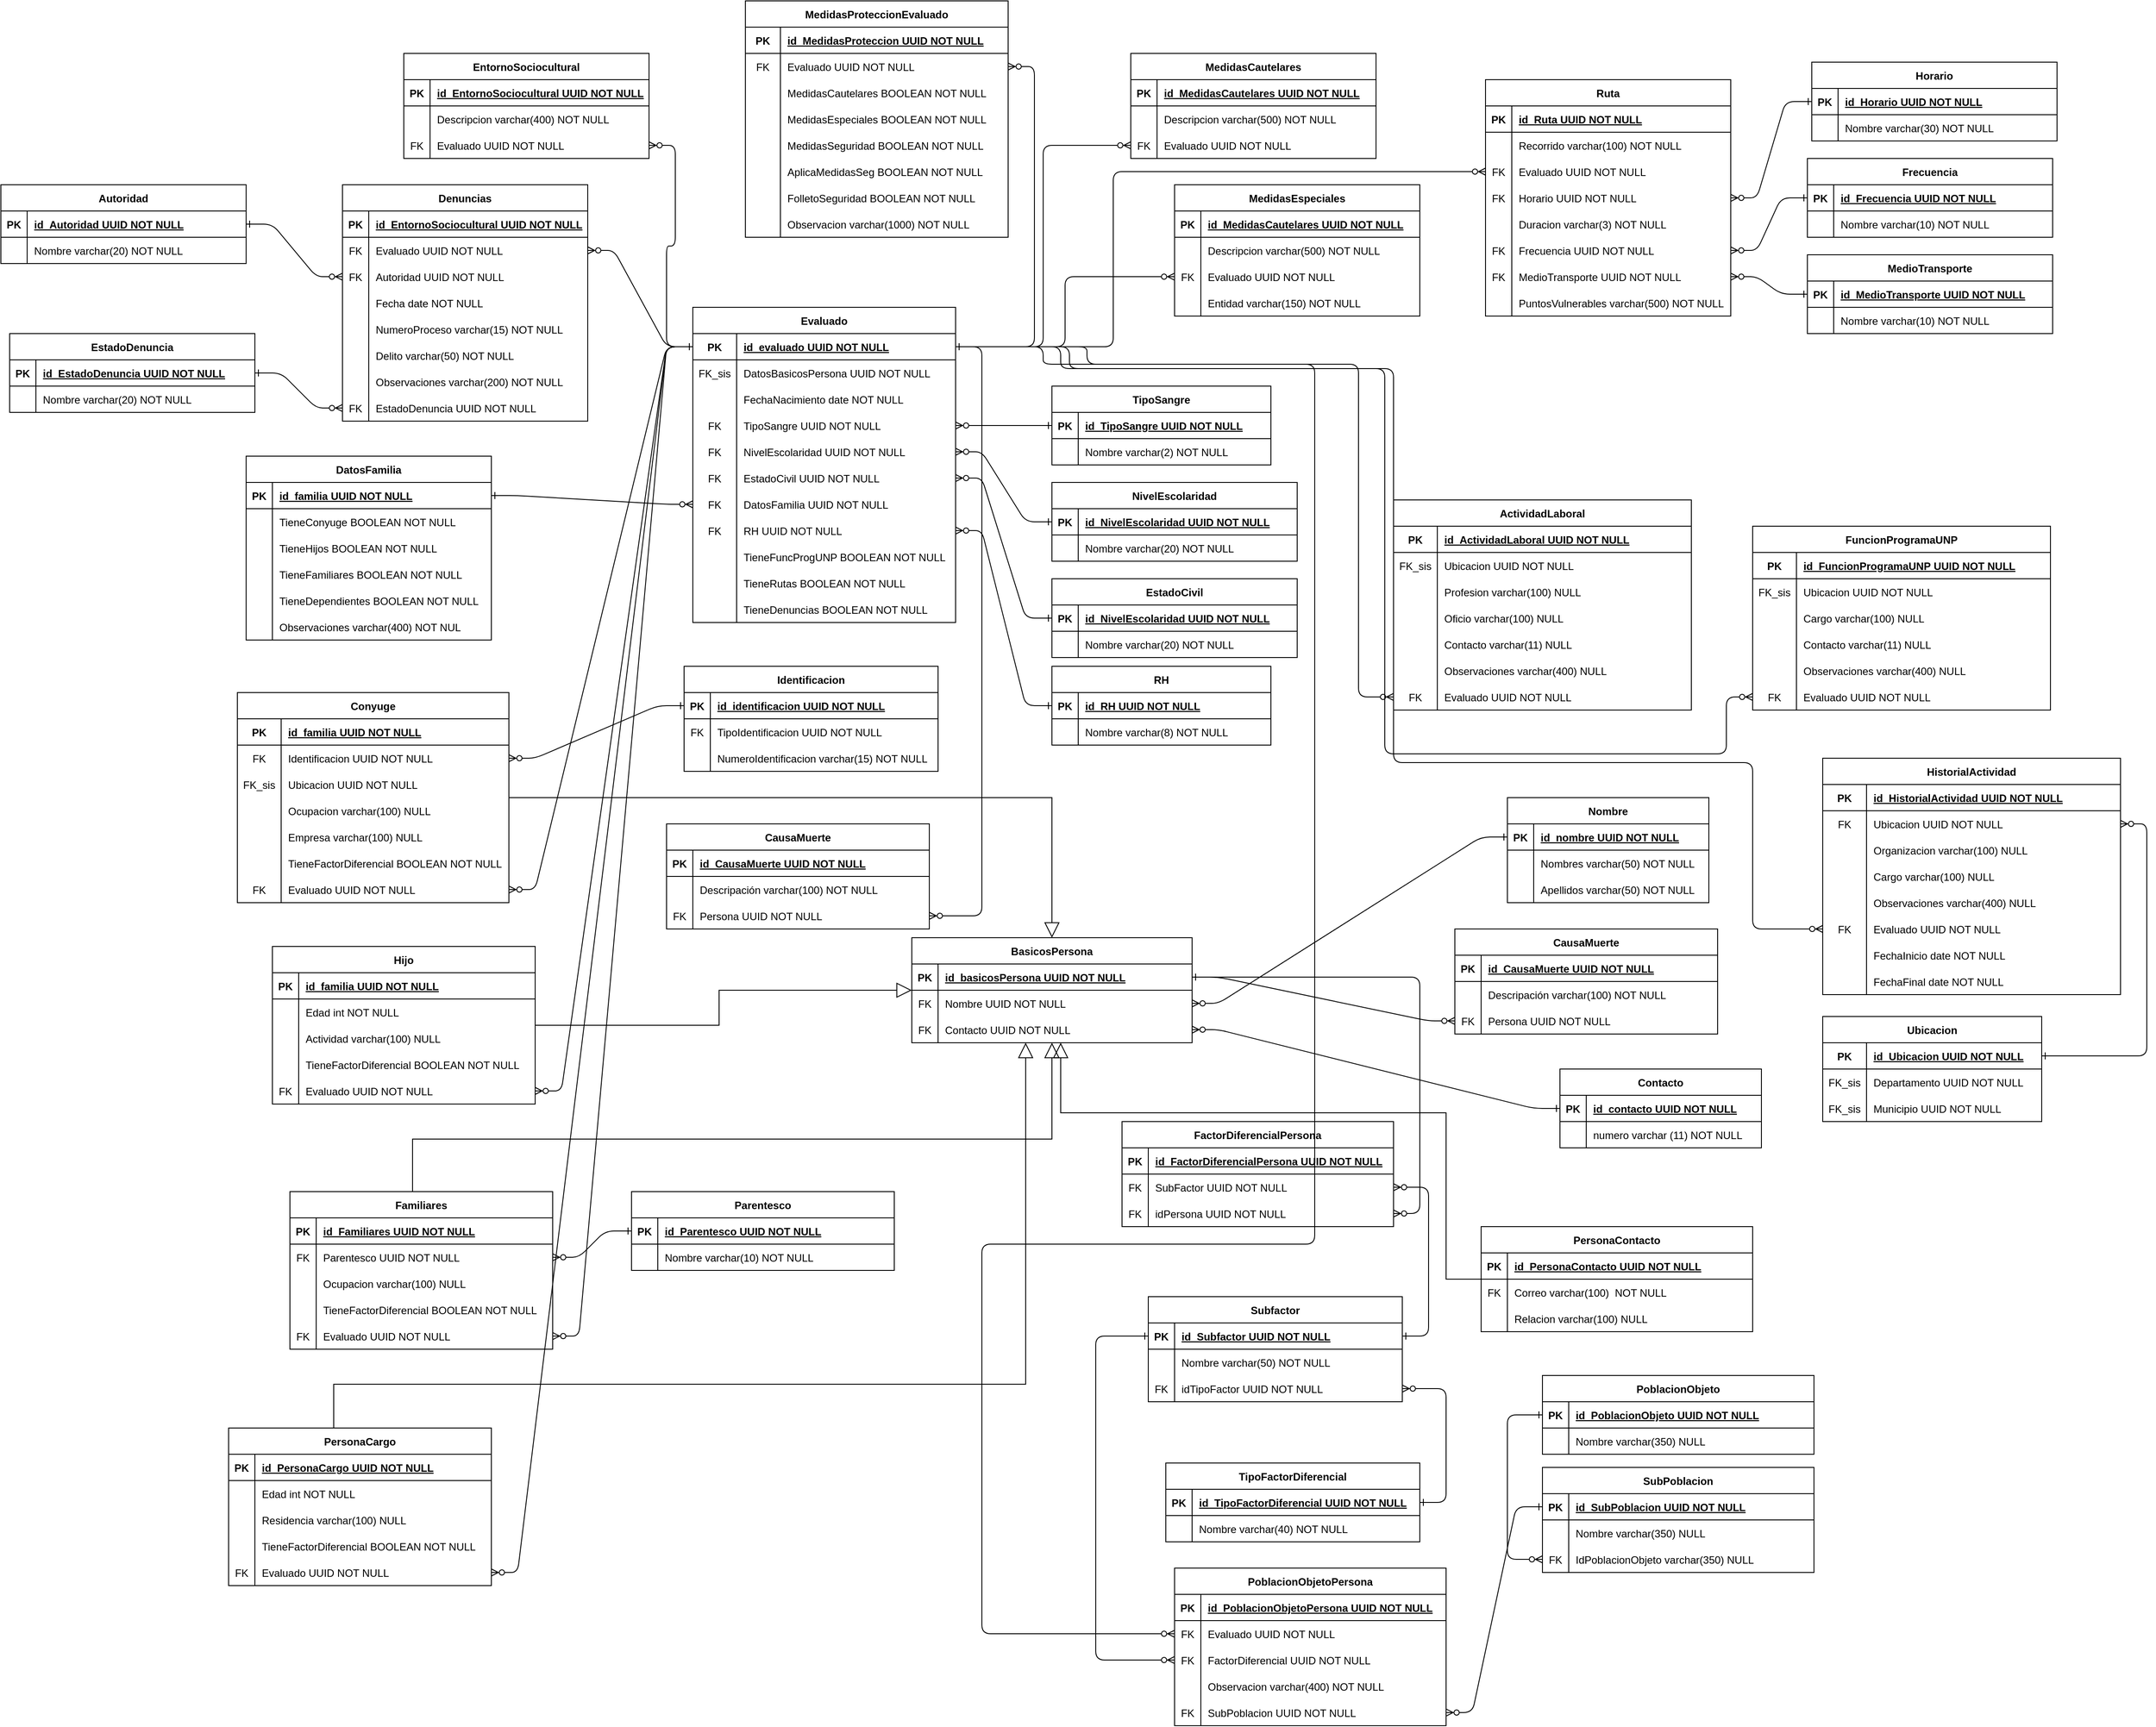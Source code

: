 <mxfile version="25.0.3">
  <diagram id="R2lEEEUBdFMjLlhIrx00" name="Page-1">
    <mxGraphModel dx="5020" dy="2860" grid="1" gridSize="10" guides="1" tooltips="1" connect="1" arrows="1" fold="1" page="1" pageScale="1" pageWidth="6000" pageHeight="6000" math="0" shadow="0" extFonts="Permanent Marker^https://fonts.googleapis.com/css?family=Permanent+Marker">
      <root>
        <mxCell id="0" />
        <mxCell id="1" parent="0" />
        <mxCell id="C-vyLk0tnHw3VtMMgP7b-2" value="Evaluado" style="shape=table;startSize=30;container=1;collapsible=1;childLayout=tableLayout;fixedRows=1;rowLines=0;fontStyle=1;align=center;resizeLast=1;" parent="1" vertex="1">
          <mxGeometry x="1170" y="460" width="300" height="360" as="geometry" />
        </mxCell>
        <mxCell id="C-vyLk0tnHw3VtMMgP7b-3" value="" style="shape=partialRectangle;collapsible=0;dropTarget=0;pointerEvents=0;fillColor=none;points=[[0,0.5],[1,0.5]];portConstraint=eastwest;top=0;left=0;right=0;bottom=1;" parent="C-vyLk0tnHw3VtMMgP7b-2" vertex="1">
          <mxGeometry y="30" width="300" height="30" as="geometry" />
        </mxCell>
        <mxCell id="C-vyLk0tnHw3VtMMgP7b-4" value="PK" style="shape=partialRectangle;overflow=hidden;connectable=0;fillColor=none;top=0;left=0;bottom=0;right=0;fontStyle=1;" parent="C-vyLk0tnHw3VtMMgP7b-3" vertex="1">
          <mxGeometry width="50" height="30" as="geometry">
            <mxRectangle width="50" height="30" as="alternateBounds" />
          </mxGeometry>
        </mxCell>
        <mxCell id="C-vyLk0tnHw3VtMMgP7b-5" value="id_evaluado UUID NOT NULL " style="shape=partialRectangle;overflow=hidden;connectable=0;fillColor=none;top=0;left=0;bottom=0;right=0;align=left;spacingLeft=6;fontStyle=5;" parent="C-vyLk0tnHw3VtMMgP7b-3" vertex="1">
          <mxGeometry x="50" width="250" height="30" as="geometry">
            <mxRectangle width="250" height="30" as="alternateBounds" />
          </mxGeometry>
        </mxCell>
        <mxCell id="C-vyLk0tnHw3VtMMgP7b-6" value="" style="shape=partialRectangle;collapsible=0;dropTarget=0;pointerEvents=0;fillColor=none;points=[[0,0.5],[1,0.5]];portConstraint=eastwest;top=0;left=0;right=0;bottom=0;" parent="C-vyLk0tnHw3VtMMgP7b-2" vertex="1">
          <mxGeometry y="60" width="300" height="30" as="geometry" />
        </mxCell>
        <mxCell id="C-vyLk0tnHw3VtMMgP7b-7" value="FK_sis" style="shape=partialRectangle;overflow=hidden;connectable=0;fillColor=none;top=0;left=0;bottom=0;right=0;" parent="C-vyLk0tnHw3VtMMgP7b-6" vertex="1">
          <mxGeometry width="50" height="30" as="geometry">
            <mxRectangle width="50" height="30" as="alternateBounds" />
          </mxGeometry>
        </mxCell>
        <mxCell id="C-vyLk0tnHw3VtMMgP7b-8" value="DatosBasicosPersona UUID NOT NULL" style="shape=partialRectangle;overflow=hidden;connectable=0;fillColor=none;top=0;left=0;bottom=0;right=0;align=left;spacingLeft=6;" parent="C-vyLk0tnHw3VtMMgP7b-6" vertex="1">
          <mxGeometry x="50" width="250" height="30" as="geometry">
            <mxRectangle width="250" height="30" as="alternateBounds" />
          </mxGeometry>
        </mxCell>
        <mxCell id="C-vyLk0tnHw3VtMMgP7b-9" value="" style="shape=partialRectangle;collapsible=0;dropTarget=0;pointerEvents=0;fillColor=none;points=[[0,0.5],[1,0.5]];portConstraint=eastwest;top=0;left=0;right=0;bottom=0;" parent="C-vyLk0tnHw3VtMMgP7b-2" vertex="1">
          <mxGeometry y="90" width="300" height="30" as="geometry" />
        </mxCell>
        <mxCell id="C-vyLk0tnHw3VtMMgP7b-10" value="" style="shape=partialRectangle;overflow=hidden;connectable=0;fillColor=none;top=0;left=0;bottom=0;right=0;" parent="C-vyLk0tnHw3VtMMgP7b-9" vertex="1">
          <mxGeometry width="50" height="30" as="geometry">
            <mxRectangle width="50" height="30" as="alternateBounds" />
          </mxGeometry>
        </mxCell>
        <mxCell id="C-vyLk0tnHw3VtMMgP7b-11" value="FechaNacimiento date NOT NULL" style="shape=partialRectangle;overflow=hidden;connectable=0;fillColor=none;top=0;left=0;bottom=0;right=0;align=left;spacingLeft=6;" parent="C-vyLk0tnHw3VtMMgP7b-9" vertex="1">
          <mxGeometry x="50" width="250" height="30" as="geometry">
            <mxRectangle width="250" height="30" as="alternateBounds" />
          </mxGeometry>
        </mxCell>
        <mxCell id="GnPtLD30NpM4-NVhq4MH-4" value="" style="shape=partialRectangle;collapsible=0;dropTarget=0;pointerEvents=0;fillColor=none;points=[[0,0.5],[1,0.5]];portConstraint=eastwest;top=0;left=0;right=0;bottom=0;" parent="C-vyLk0tnHw3VtMMgP7b-2" vertex="1">
          <mxGeometry y="120" width="300" height="30" as="geometry" />
        </mxCell>
        <mxCell id="GnPtLD30NpM4-NVhq4MH-5" value="FK" style="shape=partialRectangle;overflow=hidden;connectable=0;fillColor=none;top=0;left=0;bottom=0;right=0;" parent="GnPtLD30NpM4-NVhq4MH-4" vertex="1">
          <mxGeometry width="50" height="30" as="geometry">
            <mxRectangle width="50" height="30" as="alternateBounds" />
          </mxGeometry>
        </mxCell>
        <mxCell id="GnPtLD30NpM4-NVhq4MH-6" value="TipoSangre UUID NOT NULL" style="shape=partialRectangle;overflow=hidden;connectable=0;fillColor=none;top=0;left=0;bottom=0;right=0;align=left;spacingLeft=6;" parent="GnPtLD30NpM4-NVhq4MH-4" vertex="1">
          <mxGeometry x="50" width="250" height="30" as="geometry">
            <mxRectangle width="250" height="30" as="alternateBounds" />
          </mxGeometry>
        </mxCell>
        <mxCell id="GnPtLD30NpM4-NVhq4MH-7" value="" style="shape=partialRectangle;collapsible=0;dropTarget=0;pointerEvents=0;fillColor=none;points=[[0,0.5],[1,0.5]];portConstraint=eastwest;top=0;left=0;right=0;bottom=0;" parent="C-vyLk0tnHw3VtMMgP7b-2" vertex="1">
          <mxGeometry y="150" width="300" height="30" as="geometry" />
        </mxCell>
        <mxCell id="GnPtLD30NpM4-NVhq4MH-8" value="FK" style="shape=partialRectangle;overflow=hidden;connectable=0;fillColor=none;top=0;left=0;bottom=0;right=0;" parent="GnPtLD30NpM4-NVhq4MH-7" vertex="1">
          <mxGeometry width="50" height="30" as="geometry">
            <mxRectangle width="50" height="30" as="alternateBounds" />
          </mxGeometry>
        </mxCell>
        <mxCell id="GnPtLD30NpM4-NVhq4MH-9" value="NivelEscolaridad UUID NOT NULL" style="shape=partialRectangle;overflow=hidden;connectable=0;fillColor=none;top=0;left=0;bottom=0;right=0;align=left;spacingLeft=6;" parent="GnPtLD30NpM4-NVhq4MH-7" vertex="1">
          <mxGeometry x="50" width="250" height="30" as="geometry">
            <mxRectangle width="250" height="30" as="alternateBounds" />
          </mxGeometry>
        </mxCell>
        <mxCell id="GnPtLD30NpM4-NVhq4MH-26" value="" style="shape=partialRectangle;collapsible=0;dropTarget=0;pointerEvents=0;fillColor=none;points=[[0,0.5],[1,0.5]];portConstraint=eastwest;top=0;left=0;right=0;bottom=0;" parent="C-vyLk0tnHw3VtMMgP7b-2" vertex="1">
          <mxGeometry y="180" width="300" height="30" as="geometry" />
        </mxCell>
        <mxCell id="GnPtLD30NpM4-NVhq4MH-27" value="FK" style="shape=partialRectangle;overflow=hidden;connectable=0;fillColor=none;top=0;left=0;bottom=0;right=0;" parent="GnPtLD30NpM4-NVhq4MH-26" vertex="1">
          <mxGeometry width="50" height="30" as="geometry">
            <mxRectangle width="50" height="30" as="alternateBounds" />
          </mxGeometry>
        </mxCell>
        <mxCell id="GnPtLD30NpM4-NVhq4MH-28" value="EstadoCivil UUID NOT NULL" style="shape=partialRectangle;overflow=hidden;connectable=0;fillColor=none;top=0;left=0;bottom=0;right=0;align=left;spacingLeft=6;" parent="GnPtLD30NpM4-NVhq4MH-26" vertex="1">
          <mxGeometry x="50" width="250" height="30" as="geometry">
            <mxRectangle width="250" height="30" as="alternateBounds" />
          </mxGeometry>
        </mxCell>
        <mxCell id="GnPtLD30NpM4-NVhq4MH-29" value="" style="shape=partialRectangle;collapsible=0;dropTarget=0;pointerEvents=0;fillColor=none;points=[[0,0.5],[1,0.5]];portConstraint=eastwest;top=0;left=0;right=0;bottom=0;" parent="C-vyLk0tnHw3VtMMgP7b-2" vertex="1">
          <mxGeometry y="210" width="300" height="30" as="geometry" />
        </mxCell>
        <mxCell id="GnPtLD30NpM4-NVhq4MH-30" value="FK" style="shape=partialRectangle;overflow=hidden;connectable=0;fillColor=none;top=0;left=0;bottom=0;right=0;" parent="GnPtLD30NpM4-NVhq4MH-29" vertex="1">
          <mxGeometry width="50" height="30" as="geometry">
            <mxRectangle width="50" height="30" as="alternateBounds" />
          </mxGeometry>
        </mxCell>
        <mxCell id="GnPtLD30NpM4-NVhq4MH-31" value="DatosFamilia UUID NOT NULL" style="shape=partialRectangle;overflow=hidden;connectable=0;fillColor=none;top=0;left=0;bottom=0;right=0;align=left;spacingLeft=6;" parent="GnPtLD30NpM4-NVhq4MH-29" vertex="1">
          <mxGeometry x="50" width="250" height="30" as="geometry">
            <mxRectangle width="250" height="30" as="alternateBounds" />
          </mxGeometry>
        </mxCell>
        <mxCell id="GnPtLD30NpM4-NVhq4MH-226" value="" style="shape=partialRectangle;collapsible=0;dropTarget=0;pointerEvents=0;fillColor=none;points=[[0,0.5],[1,0.5]];portConstraint=eastwest;top=0;left=0;right=0;bottom=0;" parent="C-vyLk0tnHw3VtMMgP7b-2" vertex="1">
          <mxGeometry y="240" width="300" height="30" as="geometry" />
        </mxCell>
        <mxCell id="GnPtLD30NpM4-NVhq4MH-227" value="FK" style="shape=partialRectangle;overflow=hidden;connectable=0;fillColor=none;top=0;left=0;bottom=0;right=0;" parent="GnPtLD30NpM4-NVhq4MH-226" vertex="1">
          <mxGeometry width="50" height="30" as="geometry">
            <mxRectangle width="50" height="30" as="alternateBounds" />
          </mxGeometry>
        </mxCell>
        <mxCell id="GnPtLD30NpM4-NVhq4MH-228" value="RH UUID NOT NULL" style="shape=partialRectangle;overflow=hidden;connectable=0;fillColor=none;top=0;left=0;bottom=0;right=0;align=left;spacingLeft=6;" parent="GnPtLD30NpM4-NVhq4MH-226" vertex="1">
          <mxGeometry x="50" width="250" height="30" as="geometry">
            <mxRectangle width="250" height="30" as="alternateBounds" />
          </mxGeometry>
        </mxCell>
        <mxCell id="FYb47SNIoVnRCICLVKOR-98" value="" style="shape=partialRectangle;collapsible=0;dropTarget=0;pointerEvents=0;fillColor=none;points=[[0,0.5],[1,0.5]];portConstraint=eastwest;top=0;left=0;right=0;bottom=0;" parent="C-vyLk0tnHw3VtMMgP7b-2" vertex="1">
          <mxGeometry y="270" width="300" height="30" as="geometry" />
        </mxCell>
        <mxCell id="FYb47SNIoVnRCICLVKOR-99" value="" style="shape=partialRectangle;overflow=hidden;connectable=0;fillColor=none;top=0;left=0;bottom=0;right=0;" parent="FYb47SNIoVnRCICLVKOR-98" vertex="1">
          <mxGeometry width="50" height="30" as="geometry">
            <mxRectangle width="50" height="30" as="alternateBounds" />
          </mxGeometry>
        </mxCell>
        <mxCell id="FYb47SNIoVnRCICLVKOR-100" value="TieneFuncProgUNP BOOLEAN NOT NULL" style="shape=partialRectangle;overflow=hidden;connectable=0;fillColor=none;top=0;left=0;bottom=0;right=0;align=left;spacingLeft=6;" parent="FYb47SNIoVnRCICLVKOR-98" vertex="1">
          <mxGeometry x="50" width="250" height="30" as="geometry">
            <mxRectangle width="250" height="30" as="alternateBounds" />
          </mxGeometry>
        </mxCell>
        <mxCell id="M2zRqza5KtS5Y8vELdM3-1" value="" style="shape=partialRectangle;collapsible=0;dropTarget=0;pointerEvents=0;fillColor=none;points=[[0,0.5],[1,0.5]];portConstraint=eastwest;top=0;left=0;right=0;bottom=0;" vertex="1" parent="C-vyLk0tnHw3VtMMgP7b-2">
          <mxGeometry y="300" width="300" height="30" as="geometry" />
        </mxCell>
        <mxCell id="M2zRqza5KtS5Y8vELdM3-2" value="" style="shape=partialRectangle;overflow=hidden;connectable=0;fillColor=none;top=0;left=0;bottom=0;right=0;" vertex="1" parent="M2zRqza5KtS5Y8vELdM3-1">
          <mxGeometry width="50" height="30" as="geometry">
            <mxRectangle width="50" height="30" as="alternateBounds" />
          </mxGeometry>
        </mxCell>
        <mxCell id="M2zRqza5KtS5Y8vELdM3-3" value="TieneRutas BOOLEAN NOT NULL" style="shape=partialRectangle;overflow=hidden;connectable=0;fillColor=none;top=0;left=0;bottom=0;right=0;align=left;spacingLeft=6;" vertex="1" parent="M2zRqza5KtS5Y8vELdM3-1">
          <mxGeometry x="50" width="250" height="30" as="geometry">
            <mxRectangle width="250" height="30" as="alternateBounds" />
          </mxGeometry>
        </mxCell>
        <mxCell id="M2zRqza5KtS5Y8vELdM3-102" value="" style="shape=partialRectangle;collapsible=0;dropTarget=0;pointerEvents=0;fillColor=none;points=[[0,0.5],[1,0.5]];portConstraint=eastwest;top=0;left=0;right=0;bottom=0;" vertex="1" parent="C-vyLk0tnHw3VtMMgP7b-2">
          <mxGeometry y="330" width="300" height="30" as="geometry" />
        </mxCell>
        <mxCell id="M2zRqza5KtS5Y8vELdM3-103" value="" style="shape=partialRectangle;overflow=hidden;connectable=0;fillColor=none;top=0;left=0;bottom=0;right=0;" vertex="1" parent="M2zRqza5KtS5Y8vELdM3-102">
          <mxGeometry width="50" height="30" as="geometry">
            <mxRectangle width="50" height="30" as="alternateBounds" />
          </mxGeometry>
        </mxCell>
        <mxCell id="M2zRqza5KtS5Y8vELdM3-104" value="TieneDenuncias BOOLEAN NOT NULL" style="shape=partialRectangle;overflow=hidden;connectable=0;fillColor=none;top=0;left=0;bottom=0;right=0;align=left;spacingLeft=6;" vertex="1" parent="M2zRqza5KtS5Y8vELdM3-102">
          <mxGeometry x="50" width="250" height="30" as="geometry">
            <mxRectangle width="250" height="30" as="alternateBounds" />
          </mxGeometry>
        </mxCell>
        <mxCell id="C-vyLk0tnHw3VtMMgP7b-23" value="DatosFamilia" style="shape=table;startSize=30;container=1;collapsible=1;childLayout=tableLayout;fixedRows=1;rowLines=0;fontStyle=1;align=center;resizeLast=1;" parent="1" vertex="1">
          <mxGeometry x="660" y="630" width="280" height="210" as="geometry" />
        </mxCell>
        <mxCell id="C-vyLk0tnHw3VtMMgP7b-24" value="" style="shape=partialRectangle;collapsible=0;dropTarget=0;pointerEvents=0;fillColor=none;points=[[0,0.5],[1,0.5]];portConstraint=eastwest;top=0;left=0;right=0;bottom=1;" parent="C-vyLk0tnHw3VtMMgP7b-23" vertex="1">
          <mxGeometry y="30" width="280" height="30" as="geometry" />
        </mxCell>
        <mxCell id="C-vyLk0tnHw3VtMMgP7b-25" value="PK" style="shape=partialRectangle;overflow=hidden;connectable=0;fillColor=none;top=0;left=0;bottom=0;right=0;fontStyle=1;" parent="C-vyLk0tnHw3VtMMgP7b-24" vertex="1">
          <mxGeometry width="30" height="30" as="geometry">
            <mxRectangle width="30" height="30" as="alternateBounds" />
          </mxGeometry>
        </mxCell>
        <mxCell id="C-vyLk0tnHw3VtMMgP7b-26" value="id_familia UUID NOT NULL " style="shape=partialRectangle;overflow=hidden;connectable=0;fillColor=none;top=0;left=0;bottom=0;right=0;align=left;spacingLeft=6;fontStyle=5;" parent="C-vyLk0tnHw3VtMMgP7b-24" vertex="1">
          <mxGeometry x="30" width="250" height="30" as="geometry">
            <mxRectangle width="250" height="30" as="alternateBounds" />
          </mxGeometry>
        </mxCell>
        <mxCell id="C-vyLk0tnHw3VtMMgP7b-27" value="" style="shape=partialRectangle;collapsible=0;dropTarget=0;pointerEvents=0;fillColor=none;points=[[0,0.5],[1,0.5]];portConstraint=eastwest;top=0;left=0;right=0;bottom=0;" parent="C-vyLk0tnHw3VtMMgP7b-23" vertex="1">
          <mxGeometry y="60" width="280" height="30" as="geometry" />
        </mxCell>
        <mxCell id="C-vyLk0tnHw3VtMMgP7b-28" value="" style="shape=partialRectangle;overflow=hidden;connectable=0;fillColor=none;top=0;left=0;bottom=0;right=0;" parent="C-vyLk0tnHw3VtMMgP7b-27" vertex="1">
          <mxGeometry width="30" height="30" as="geometry">
            <mxRectangle width="30" height="30" as="alternateBounds" />
          </mxGeometry>
        </mxCell>
        <mxCell id="C-vyLk0tnHw3VtMMgP7b-29" value="TieneConyuge BOOLEAN NOT NULL" style="shape=partialRectangle;overflow=hidden;connectable=0;fillColor=none;top=0;left=0;bottom=0;right=0;align=left;spacingLeft=6;" parent="C-vyLk0tnHw3VtMMgP7b-27" vertex="1">
          <mxGeometry x="30" width="250" height="30" as="geometry">
            <mxRectangle width="250" height="30" as="alternateBounds" />
          </mxGeometry>
        </mxCell>
        <mxCell id="GnPtLD30NpM4-NVhq4MH-32" value="" style="shape=partialRectangle;collapsible=0;dropTarget=0;pointerEvents=0;fillColor=none;points=[[0,0.5],[1,0.5]];portConstraint=eastwest;top=0;left=0;right=0;bottom=0;" parent="C-vyLk0tnHw3VtMMgP7b-23" vertex="1">
          <mxGeometry y="90" width="280" height="30" as="geometry" />
        </mxCell>
        <mxCell id="GnPtLD30NpM4-NVhq4MH-33" value="" style="shape=partialRectangle;overflow=hidden;connectable=0;fillColor=none;top=0;left=0;bottom=0;right=0;" parent="GnPtLD30NpM4-NVhq4MH-32" vertex="1">
          <mxGeometry width="30" height="30" as="geometry">
            <mxRectangle width="30" height="30" as="alternateBounds" />
          </mxGeometry>
        </mxCell>
        <mxCell id="GnPtLD30NpM4-NVhq4MH-34" value="TieneHijos BOOLEAN NOT NULL" style="shape=partialRectangle;overflow=hidden;connectable=0;fillColor=none;top=0;left=0;bottom=0;right=0;align=left;spacingLeft=6;" parent="GnPtLD30NpM4-NVhq4MH-32" vertex="1">
          <mxGeometry x="30" width="250" height="30" as="geometry">
            <mxRectangle width="250" height="30" as="alternateBounds" />
          </mxGeometry>
        </mxCell>
        <mxCell id="GnPtLD30NpM4-NVhq4MH-35" value="" style="shape=partialRectangle;collapsible=0;dropTarget=0;pointerEvents=0;fillColor=none;points=[[0,0.5],[1,0.5]];portConstraint=eastwest;top=0;left=0;right=0;bottom=0;" parent="C-vyLk0tnHw3VtMMgP7b-23" vertex="1">
          <mxGeometry y="120" width="280" height="30" as="geometry" />
        </mxCell>
        <mxCell id="GnPtLD30NpM4-NVhq4MH-36" value="" style="shape=partialRectangle;overflow=hidden;connectable=0;fillColor=none;top=0;left=0;bottom=0;right=0;" parent="GnPtLD30NpM4-NVhq4MH-35" vertex="1">
          <mxGeometry width="30" height="30" as="geometry">
            <mxRectangle width="30" height="30" as="alternateBounds" />
          </mxGeometry>
        </mxCell>
        <mxCell id="GnPtLD30NpM4-NVhq4MH-37" value="TieneFamiliares BOOLEAN NOT NULL" style="shape=partialRectangle;overflow=hidden;connectable=0;fillColor=none;top=0;left=0;bottom=0;right=0;align=left;spacingLeft=6;" parent="GnPtLD30NpM4-NVhq4MH-35" vertex="1">
          <mxGeometry x="30" width="250" height="30" as="geometry">
            <mxRectangle width="250" height="30" as="alternateBounds" />
          </mxGeometry>
        </mxCell>
        <mxCell id="GnPtLD30NpM4-NVhq4MH-38" value="" style="shape=partialRectangle;collapsible=0;dropTarget=0;pointerEvents=0;fillColor=none;points=[[0,0.5],[1,0.5]];portConstraint=eastwest;top=0;left=0;right=0;bottom=0;" parent="C-vyLk0tnHw3VtMMgP7b-23" vertex="1">
          <mxGeometry y="150" width="280" height="30" as="geometry" />
        </mxCell>
        <mxCell id="GnPtLD30NpM4-NVhq4MH-39" value="" style="shape=partialRectangle;overflow=hidden;connectable=0;fillColor=none;top=0;left=0;bottom=0;right=0;" parent="GnPtLD30NpM4-NVhq4MH-38" vertex="1">
          <mxGeometry width="30" height="30" as="geometry">
            <mxRectangle width="30" height="30" as="alternateBounds" />
          </mxGeometry>
        </mxCell>
        <mxCell id="GnPtLD30NpM4-NVhq4MH-40" value="TieneDependientes BOOLEAN NOT NULL" style="shape=partialRectangle;overflow=hidden;connectable=0;fillColor=none;top=0;left=0;bottom=0;right=0;align=left;spacingLeft=6;" parent="GnPtLD30NpM4-NVhq4MH-38" vertex="1">
          <mxGeometry x="30" width="250" height="30" as="geometry">
            <mxRectangle width="250" height="30" as="alternateBounds" />
          </mxGeometry>
        </mxCell>
        <mxCell id="GnPtLD30NpM4-NVhq4MH-41" value="" style="shape=partialRectangle;collapsible=0;dropTarget=0;pointerEvents=0;fillColor=none;points=[[0,0.5],[1,0.5]];portConstraint=eastwest;top=0;left=0;right=0;bottom=0;" parent="C-vyLk0tnHw3VtMMgP7b-23" vertex="1">
          <mxGeometry y="180" width="280" height="30" as="geometry" />
        </mxCell>
        <mxCell id="GnPtLD30NpM4-NVhq4MH-42" value="" style="shape=partialRectangle;overflow=hidden;connectable=0;fillColor=none;top=0;left=0;bottom=0;right=0;" parent="GnPtLD30NpM4-NVhq4MH-41" vertex="1">
          <mxGeometry width="30" height="30" as="geometry">
            <mxRectangle width="30" height="30" as="alternateBounds" />
          </mxGeometry>
        </mxCell>
        <mxCell id="GnPtLD30NpM4-NVhq4MH-43" value="Observaciones varchar(400) NOT NUL" style="shape=partialRectangle;overflow=hidden;connectable=0;fillColor=none;top=0;left=0;bottom=0;right=0;align=left;spacingLeft=6;" parent="GnPtLD30NpM4-NVhq4MH-41" vertex="1">
          <mxGeometry x="30" width="250" height="30" as="geometry">
            <mxRectangle width="250" height="30" as="alternateBounds" />
          </mxGeometry>
        </mxCell>
        <mxCell id="GnPtLD30NpM4-NVhq4MH-2" value="" style="edgeStyle=entityRelationEdgeStyle;endArrow=ERzeroToMany;startArrow=ERone;endFill=1;startFill=0;" parent="1" source="GnPtLD30NpM4-NVhq4MH-173" target="GnPtLD30NpM4-NVhq4MH-189" edge="1">
          <mxGeometry width="100" height="100" relative="1" as="geometry">
            <mxPoint x="2070" y="1635" as="sourcePoint" />
            <mxPoint x="2120" y="1455" as="targetPoint" />
            <Array as="points">
              <mxPoint x="2130" y="1680" />
              <mxPoint x="1470" y="2025" />
              <mxPoint x="2210" y="1550" />
              <mxPoint x="2200" y="1550" />
              <mxPoint x="1650" y="1875" />
            </Array>
          </mxGeometry>
        </mxCell>
        <mxCell id="GnPtLD30NpM4-NVhq4MH-249" style="edgeStyle=orthogonalEdgeStyle;rounded=0;orthogonalLoop=1;jettySize=auto;html=1;endArrow=block;endFill=0;endSize=15;" parent="1" source="GnPtLD30NpM4-NVhq4MH-64" target="GnPtLD30NpM4-NVhq4MH-120" edge="1">
          <mxGeometry relative="1" as="geometry" />
        </mxCell>
        <mxCell id="GnPtLD30NpM4-NVhq4MH-64" value="Conyuge" style="shape=table;startSize=30;container=1;collapsible=1;childLayout=tableLayout;fixedRows=1;rowLines=0;fontStyle=1;align=center;resizeLast=1;" parent="1" vertex="1">
          <mxGeometry x="650" y="900" width="310" height="240" as="geometry" />
        </mxCell>
        <mxCell id="GnPtLD30NpM4-NVhq4MH-65" value="" style="shape=partialRectangle;collapsible=0;dropTarget=0;pointerEvents=0;fillColor=none;points=[[0,0.5],[1,0.5]];portConstraint=eastwest;top=0;left=0;right=0;bottom=1;" parent="GnPtLD30NpM4-NVhq4MH-64" vertex="1">
          <mxGeometry y="30" width="310" height="30" as="geometry" />
        </mxCell>
        <mxCell id="GnPtLD30NpM4-NVhq4MH-66" value="PK" style="shape=partialRectangle;overflow=hidden;connectable=0;fillColor=none;top=0;left=0;bottom=0;right=0;fontStyle=1;" parent="GnPtLD30NpM4-NVhq4MH-65" vertex="1">
          <mxGeometry width="50" height="30" as="geometry">
            <mxRectangle width="50" height="30" as="alternateBounds" />
          </mxGeometry>
        </mxCell>
        <mxCell id="GnPtLD30NpM4-NVhq4MH-67" value="id_familia UUID NOT NULL " style="shape=partialRectangle;overflow=hidden;connectable=0;fillColor=none;top=0;left=0;bottom=0;right=0;align=left;spacingLeft=6;fontStyle=5;" parent="GnPtLD30NpM4-NVhq4MH-65" vertex="1">
          <mxGeometry x="50" width="260" height="30" as="geometry">
            <mxRectangle width="260" height="30" as="alternateBounds" />
          </mxGeometry>
        </mxCell>
        <mxCell id="GnPtLD30NpM4-NVhq4MH-71" value="" style="shape=partialRectangle;collapsible=0;dropTarget=0;pointerEvents=0;fillColor=none;points=[[0,0.5],[1,0.5]];portConstraint=eastwest;top=0;left=0;right=0;bottom=0;" parent="GnPtLD30NpM4-NVhq4MH-64" vertex="1">
          <mxGeometry y="60" width="310" height="30" as="geometry" />
        </mxCell>
        <mxCell id="GnPtLD30NpM4-NVhq4MH-72" value="FK" style="shape=partialRectangle;overflow=hidden;connectable=0;fillColor=none;top=0;left=0;bottom=0;right=0;" parent="GnPtLD30NpM4-NVhq4MH-71" vertex="1">
          <mxGeometry width="50" height="30" as="geometry">
            <mxRectangle width="50" height="30" as="alternateBounds" />
          </mxGeometry>
        </mxCell>
        <mxCell id="GnPtLD30NpM4-NVhq4MH-73" value="Identificacion UUID NOT NULL" style="shape=partialRectangle;overflow=hidden;connectable=0;fillColor=none;top=0;left=0;bottom=0;right=0;align=left;spacingLeft=6;" parent="GnPtLD30NpM4-NVhq4MH-71" vertex="1">
          <mxGeometry x="50" width="260" height="30" as="geometry">
            <mxRectangle width="260" height="30" as="alternateBounds" />
          </mxGeometry>
        </mxCell>
        <mxCell id="GnPtLD30NpM4-NVhq4MH-77" value="" style="shape=partialRectangle;collapsible=0;dropTarget=0;pointerEvents=0;fillColor=none;points=[[0,0.5],[1,0.5]];portConstraint=eastwest;top=0;left=0;right=0;bottom=0;" parent="GnPtLD30NpM4-NVhq4MH-64" vertex="1">
          <mxGeometry y="90" width="310" height="30" as="geometry" />
        </mxCell>
        <mxCell id="GnPtLD30NpM4-NVhq4MH-78" value="FK_sis" style="shape=partialRectangle;overflow=hidden;connectable=0;fillColor=none;top=0;left=0;bottom=0;right=0;" parent="GnPtLD30NpM4-NVhq4MH-77" vertex="1">
          <mxGeometry width="50" height="30" as="geometry">
            <mxRectangle width="50" height="30" as="alternateBounds" />
          </mxGeometry>
        </mxCell>
        <mxCell id="GnPtLD30NpM4-NVhq4MH-79" value="Ubicacion UUID NOT NULL" style="shape=partialRectangle;overflow=hidden;connectable=0;fillColor=none;top=0;left=0;bottom=0;right=0;align=left;spacingLeft=6;" parent="GnPtLD30NpM4-NVhq4MH-77" vertex="1">
          <mxGeometry x="50" width="260" height="30" as="geometry">
            <mxRectangle width="260" height="30" as="alternateBounds" />
          </mxGeometry>
        </mxCell>
        <mxCell id="GnPtLD30NpM4-NVhq4MH-80" value="" style="shape=partialRectangle;collapsible=0;dropTarget=0;pointerEvents=0;fillColor=none;points=[[0,0.5],[1,0.5]];portConstraint=eastwest;top=0;left=0;right=0;bottom=0;" parent="GnPtLD30NpM4-NVhq4MH-64" vertex="1">
          <mxGeometry y="120" width="310" height="30" as="geometry" />
        </mxCell>
        <mxCell id="GnPtLD30NpM4-NVhq4MH-81" value="" style="shape=partialRectangle;overflow=hidden;connectable=0;fillColor=none;top=0;left=0;bottom=0;right=0;" parent="GnPtLD30NpM4-NVhq4MH-80" vertex="1">
          <mxGeometry width="50" height="30" as="geometry">
            <mxRectangle width="50" height="30" as="alternateBounds" />
          </mxGeometry>
        </mxCell>
        <mxCell id="GnPtLD30NpM4-NVhq4MH-82" value="Ocupacion varchar(100) NULL" style="shape=partialRectangle;overflow=hidden;connectable=0;fillColor=none;top=0;left=0;bottom=0;right=0;align=left;spacingLeft=6;" parent="GnPtLD30NpM4-NVhq4MH-80" vertex="1">
          <mxGeometry x="50" width="260" height="30" as="geometry">
            <mxRectangle width="260" height="30" as="alternateBounds" />
          </mxGeometry>
        </mxCell>
        <mxCell id="GnPtLD30NpM4-NVhq4MH-83" value="" style="shape=partialRectangle;collapsible=0;dropTarget=0;pointerEvents=0;fillColor=none;points=[[0,0.5],[1,0.5]];portConstraint=eastwest;top=0;left=0;right=0;bottom=0;" parent="GnPtLD30NpM4-NVhq4MH-64" vertex="1">
          <mxGeometry y="150" width="310" height="30" as="geometry" />
        </mxCell>
        <mxCell id="GnPtLD30NpM4-NVhq4MH-84" value="" style="shape=partialRectangle;overflow=hidden;connectable=0;fillColor=none;top=0;left=0;bottom=0;right=0;" parent="GnPtLD30NpM4-NVhq4MH-83" vertex="1">
          <mxGeometry width="50" height="30" as="geometry">
            <mxRectangle width="50" height="30" as="alternateBounds" />
          </mxGeometry>
        </mxCell>
        <mxCell id="GnPtLD30NpM4-NVhq4MH-85" value="Empresa varchar(100) NULL" style="shape=partialRectangle;overflow=hidden;connectable=0;fillColor=none;top=0;left=0;bottom=0;right=0;align=left;spacingLeft=6;" parent="GnPtLD30NpM4-NVhq4MH-83" vertex="1">
          <mxGeometry x="50" width="260" height="30" as="geometry">
            <mxRectangle width="260" height="30" as="alternateBounds" />
          </mxGeometry>
        </mxCell>
        <mxCell id="GnPtLD30NpM4-NVhq4MH-86" value="" style="shape=partialRectangle;collapsible=0;dropTarget=0;pointerEvents=0;fillColor=none;points=[[0,0.5],[1,0.5]];portConstraint=eastwest;top=0;left=0;right=0;bottom=0;" parent="GnPtLD30NpM4-NVhq4MH-64" vertex="1">
          <mxGeometry y="180" width="310" height="30" as="geometry" />
        </mxCell>
        <mxCell id="GnPtLD30NpM4-NVhq4MH-87" value="" style="shape=partialRectangle;overflow=hidden;connectable=0;fillColor=none;top=0;left=0;bottom=0;right=0;" parent="GnPtLD30NpM4-NVhq4MH-86" vertex="1">
          <mxGeometry width="50" height="30" as="geometry">
            <mxRectangle width="50" height="30" as="alternateBounds" />
          </mxGeometry>
        </mxCell>
        <mxCell id="GnPtLD30NpM4-NVhq4MH-88" value="TieneFactorDiferencial BOOLEAN NOT NULL" style="shape=partialRectangle;overflow=hidden;connectable=0;fillColor=none;top=0;left=0;bottom=0;right=0;align=left;spacingLeft=6;" parent="GnPtLD30NpM4-NVhq4MH-86" vertex="1">
          <mxGeometry x="50" width="260" height="30" as="geometry">
            <mxRectangle width="260" height="30" as="alternateBounds" />
          </mxGeometry>
        </mxCell>
        <mxCell id="GnPtLD30NpM4-NVhq4MH-89" value="" style="shape=partialRectangle;collapsible=0;dropTarget=0;pointerEvents=0;fillColor=none;points=[[0,0.5],[1,0.5]];portConstraint=eastwest;top=0;left=0;right=0;bottom=0;" parent="GnPtLD30NpM4-NVhq4MH-64" vertex="1">
          <mxGeometry y="210" width="310" height="30" as="geometry" />
        </mxCell>
        <mxCell id="GnPtLD30NpM4-NVhq4MH-90" value="FK" style="shape=partialRectangle;overflow=hidden;connectable=0;fillColor=none;top=0;left=0;bottom=0;right=0;" parent="GnPtLD30NpM4-NVhq4MH-89" vertex="1">
          <mxGeometry width="50" height="30" as="geometry">
            <mxRectangle width="50" height="30" as="alternateBounds" />
          </mxGeometry>
        </mxCell>
        <mxCell id="GnPtLD30NpM4-NVhq4MH-91" value="Evaluado UUID NOT NULL" style="shape=partialRectangle;overflow=hidden;connectable=0;fillColor=none;top=0;left=0;bottom=0;right=0;align=left;spacingLeft=6;" parent="GnPtLD30NpM4-NVhq4MH-89" vertex="1">
          <mxGeometry x="50" width="260" height="30" as="geometry">
            <mxRectangle width="260" height="30" as="alternateBounds" />
          </mxGeometry>
        </mxCell>
        <mxCell id="GnPtLD30NpM4-NVhq4MH-92" value="Hijo" style="shape=table;startSize=30;container=1;collapsible=1;childLayout=tableLayout;fixedRows=1;rowLines=0;fontStyle=1;align=center;resizeLast=1;" parent="1" vertex="1">
          <mxGeometry x="690" y="1190" width="300" height="180" as="geometry" />
        </mxCell>
        <mxCell id="GnPtLD30NpM4-NVhq4MH-93" value="" style="shape=partialRectangle;collapsible=0;dropTarget=0;pointerEvents=0;fillColor=none;points=[[0,0.5],[1,0.5]];portConstraint=eastwest;top=0;left=0;right=0;bottom=1;" parent="GnPtLD30NpM4-NVhq4MH-92" vertex="1">
          <mxGeometry y="30" width="300" height="30" as="geometry" />
        </mxCell>
        <mxCell id="GnPtLD30NpM4-NVhq4MH-94" value="PK" style="shape=partialRectangle;overflow=hidden;connectable=0;fillColor=none;top=0;left=0;bottom=0;right=0;fontStyle=1;" parent="GnPtLD30NpM4-NVhq4MH-93" vertex="1">
          <mxGeometry width="30" height="30" as="geometry">
            <mxRectangle width="30" height="30" as="alternateBounds" />
          </mxGeometry>
        </mxCell>
        <mxCell id="GnPtLD30NpM4-NVhq4MH-95" value="id_familia UUID NOT NULL " style="shape=partialRectangle;overflow=hidden;connectable=0;fillColor=none;top=0;left=0;bottom=0;right=0;align=left;spacingLeft=6;fontStyle=5;" parent="GnPtLD30NpM4-NVhq4MH-93" vertex="1">
          <mxGeometry x="30" width="270" height="30" as="geometry">
            <mxRectangle width="270" height="30" as="alternateBounds" />
          </mxGeometry>
        </mxCell>
        <mxCell id="GnPtLD30NpM4-NVhq4MH-105" value="" style="shape=partialRectangle;collapsible=0;dropTarget=0;pointerEvents=0;fillColor=none;points=[[0,0.5],[1,0.5]];portConstraint=eastwest;top=0;left=0;right=0;bottom=0;" parent="GnPtLD30NpM4-NVhq4MH-92" vertex="1">
          <mxGeometry y="60" width="300" height="30" as="geometry" />
        </mxCell>
        <mxCell id="GnPtLD30NpM4-NVhq4MH-106" value="" style="shape=partialRectangle;overflow=hidden;connectable=0;fillColor=none;top=0;left=0;bottom=0;right=0;" parent="GnPtLD30NpM4-NVhq4MH-105" vertex="1">
          <mxGeometry width="30" height="30" as="geometry">
            <mxRectangle width="30" height="30" as="alternateBounds" />
          </mxGeometry>
        </mxCell>
        <mxCell id="GnPtLD30NpM4-NVhq4MH-107" value="Edad int NOT NULL" style="shape=partialRectangle;overflow=hidden;connectable=0;fillColor=none;top=0;left=0;bottom=0;right=0;align=left;spacingLeft=6;" parent="GnPtLD30NpM4-NVhq4MH-105" vertex="1">
          <mxGeometry x="30" width="270" height="30" as="geometry">
            <mxRectangle width="270" height="30" as="alternateBounds" />
          </mxGeometry>
        </mxCell>
        <mxCell id="GnPtLD30NpM4-NVhq4MH-108" value="" style="shape=partialRectangle;collapsible=0;dropTarget=0;pointerEvents=0;fillColor=none;points=[[0,0.5],[1,0.5]];portConstraint=eastwest;top=0;left=0;right=0;bottom=0;" parent="GnPtLD30NpM4-NVhq4MH-92" vertex="1">
          <mxGeometry y="90" width="300" height="30" as="geometry" />
        </mxCell>
        <mxCell id="GnPtLD30NpM4-NVhq4MH-109" value="" style="shape=partialRectangle;overflow=hidden;connectable=0;fillColor=none;top=0;left=0;bottom=0;right=0;" parent="GnPtLD30NpM4-NVhq4MH-108" vertex="1">
          <mxGeometry width="30" height="30" as="geometry">
            <mxRectangle width="30" height="30" as="alternateBounds" />
          </mxGeometry>
        </mxCell>
        <mxCell id="GnPtLD30NpM4-NVhq4MH-110" value="Actividad varchar(100) NULL" style="shape=partialRectangle;overflow=hidden;connectable=0;fillColor=none;top=0;left=0;bottom=0;right=0;align=left;spacingLeft=6;" parent="GnPtLD30NpM4-NVhq4MH-108" vertex="1">
          <mxGeometry x="30" width="270" height="30" as="geometry">
            <mxRectangle width="270" height="30" as="alternateBounds" />
          </mxGeometry>
        </mxCell>
        <mxCell id="GnPtLD30NpM4-NVhq4MH-114" value="" style="shape=partialRectangle;collapsible=0;dropTarget=0;pointerEvents=0;fillColor=none;points=[[0,0.5],[1,0.5]];portConstraint=eastwest;top=0;left=0;right=0;bottom=0;" parent="GnPtLD30NpM4-NVhq4MH-92" vertex="1">
          <mxGeometry y="120" width="300" height="30" as="geometry" />
        </mxCell>
        <mxCell id="GnPtLD30NpM4-NVhq4MH-115" value="" style="shape=partialRectangle;overflow=hidden;connectable=0;fillColor=none;top=0;left=0;bottom=0;right=0;" parent="GnPtLD30NpM4-NVhq4MH-114" vertex="1">
          <mxGeometry width="30" height="30" as="geometry">
            <mxRectangle width="30" height="30" as="alternateBounds" />
          </mxGeometry>
        </mxCell>
        <mxCell id="GnPtLD30NpM4-NVhq4MH-116" value="TieneFactorDiferencial BOOLEAN NOT NULL" style="shape=partialRectangle;overflow=hidden;connectable=0;fillColor=none;top=0;left=0;bottom=0;right=0;align=left;spacingLeft=6;" parent="GnPtLD30NpM4-NVhq4MH-114" vertex="1">
          <mxGeometry x="30" width="270" height="30" as="geometry">
            <mxRectangle width="270" height="30" as="alternateBounds" />
          </mxGeometry>
        </mxCell>
        <mxCell id="GnPtLD30NpM4-NVhq4MH-117" value="" style="shape=partialRectangle;collapsible=0;dropTarget=0;pointerEvents=0;fillColor=none;points=[[0,0.5],[1,0.5]];portConstraint=eastwest;top=0;left=0;right=0;bottom=0;" parent="GnPtLD30NpM4-NVhq4MH-92" vertex="1">
          <mxGeometry y="150" width="300" height="30" as="geometry" />
        </mxCell>
        <mxCell id="GnPtLD30NpM4-NVhq4MH-118" value="FK" style="shape=partialRectangle;overflow=hidden;connectable=0;fillColor=none;top=0;left=0;bottom=0;right=0;" parent="GnPtLD30NpM4-NVhq4MH-117" vertex="1">
          <mxGeometry width="30" height="30" as="geometry">
            <mxRectangle width="30" height="30" as="alternateBounds" />
          </mxGeometry>
        </mxCell>
        <mxCell id="GnPtLD30NpM4-NVhq4MH-119" value="Evaluado UUID NOT NULL" style="shape=partialRectangle;overflow=hidden;connectable=0;fillColor=none;top=0;left=0;bottom=0;right=0;align=left;spacingLeft=6;" parent="GnPtLD30NpM4-NVhq4MH-117" vertex="1">
          <mxGeometry x="30" width="270" height="30" as="geometry">
            <mxRectangle width="270" height="30" as="alternateBounds" />
          </mxGeometry>
        </mxCell>
        <mxCell id="GnPtLD30NpM4-NVhq4MH-120" value="BasicosPersona" style="shape=table;startSize=30;container=1;collapsible=1;childLayout=tableLayout;fixedRows=1;rowLines=0;fontStyle=1;align=center;resizeLast=1;" parent="1" vertex="1">
          <mxGeometry x="1420" y="1180" width="320" height="120" as="geometry" />
        </mxCell>
        <mxCell id="GnPtLD30NpM4-NVhq4MH-121" value="" style="shape=partialRectangle;collapsible=0;dropTarget=0;pointerEvents=0;fillColor=none;points=[[0,0.5],[1,0.5]];portConstraint=eastwest;top=0;left=0;right=0;bottom=1;" parent="GnPtLD30NpM4-NVhq4MH-120" vertex="1">
          <mxGeometry y="30" width="320" height="30" as="geometry" />
        </mxCell>
        <mxCell id="GnPtLD30NpM4-NVhq4MH-122" value="PK" style="shape=partialRectangle;overflow=hidden;connectable=0;fillColor=none;top=0;left=0;bottom=0;right=0;fontStyle=1;" parent="GnPtLD30NpM4-NVhq4MH-121" vertex="1">
          <mxGeometry width="30" height="30" as="geometry">
            <mxRectangle width="30" height="30" as="alternateBounds" />
          </mxGeometry>
        </mxCell>
        <mxCell id="GnPtLD30NpM4-NVhq4MH-123" value="id_basicosPersona UUID NOT NULL " style="shape=partialRectangle;overflow=hidden;connectable=0;fillColor=none;top=0;left=0;bottom=0;right=0;align=left;spacingLeft=6;fontStyle=5;" parent="GnPtLD30NpM4-NVhq4MH-121" vertex="1">
          <mxGeometry x="30" width="290" height="30" as="geometry">
            <mxRectangle width="290" height="30" as="alternateBounds" />
          </mxGeometry>
        </mxCell>
        <mxCell id="GnPtLD30NpM4-NVhq4MH-124" value="" style="shape=partialRectangle;collapsible=0;dropTarget=0;pointerEvents=0;fillColor=none;points=[[0,0.5],[1,0.5]];portConstraint=eastwest;top=0;left=0;right=0;bottom=0;" parent="GnPtLD30NpM4-NVhq4MH-120" vertex="1">
          <mxGeometry y="60" width="320" height="30" as="geometry" />
        </mxCell>
        <mxCell id="GnPtLD30NpM4-NVhq4MH-125" value="FK" style="shape=partialRectangle;overflow=hidden;connectable=0;fillColor=none;top=0;left=0;bottom=0;right=0;" parent="GnPtLD30NpM4-NVhq4MH-124" vertex="1">
          <mxGeometry width="30" height="30" as="geometry">
            <mxRectangle width="30" height="30" as="alternateBounds" />
          </mxGeometry>
        </mxCell>
        <mxCell id="GnPtLD30NpM4-NVhq4MH-126" value="Nombre UUID NOT NULL" style="shape=partialRectangle;overflow=hidden;connectable=0;fillColor=none;top=0;left=0;bottom=0;right=0;align=left;spacingLeft=6;" parent="GnPtLD30NpM4-NVhq4MH-124" vertex="1">
          <mxGeometry x="30" width="290" height="30" as="geometry">
            <mxRectangle width="290" height="30" as="alternateBounds" />
          </mxGeometry>
        </mxCell>
        <mxCell id="GnPtLD30NpM4-NVhq4MH-127" value="" style="shape=partialRectangle;collapsible=0;dropTarget=0;pointerEvents=0;fillColor=none;points=[[0,0.5],[1,0.5]];portConstraint=eastwest;top=0;left=0;right=0;bottom=0;" parent="GnPtLD30NpM4-NVhq4MH-120" vertex="1">
          <mxGeometry y="90" width="320" height="30" as="geometry" />
        </mxCell>
        <mxCell id="GnPtLD30NpM4-NVhq4MH-128" value="FK" style="shape=partialRectangle;overflow=hidden;connectable=0;fillColor=none;top=0;left=0;bottom=0;right=0;" parent="GnPtLD30NpM4-NVhq4MH-127" vertex="1">
          <mxGeometry width="30" height="30" as="geometry">
            <mxRectangle width="30" height="30" as="alternateBounds" />
          </mxGeometry>
        </mxCell>
        <mxCell id="GnPtLD30NpM4-NVhq4MH-129" value="Contacto UUID NOT NULL" style="shape=partialRectangle;overflow=hidden;connectable=0;fillColor=none;top=0;left=0;bottom=0;right=0;align=left;spacingLeft=6;" parent="GnPtLD30NpM4-NVhq4MH-127" vertex="1">
          <mxGeometry x="30" width="290" height="30" as="geometry">
            <mxRectangle width="290" height="30" as="alternateBounds" />
          </mxGeometry>
        </mxCell>
        <mxCell id="GnPtLD30NpM4-NVhq4MH-130" value="Nombre" style="shape=table;startSize=30;container=1;collapsible=1;childLayout=tableLayout;fixedRows=1;rowLines=0;fontStyle=1;align=center;resizeLast=1;" parent="1" vertex="1">
          <mxGeometry x="2100" y="1020" width="230" height="120" as="geometry" />
        </mxCell>
        <mxCell id="GnPtLD30NpM4-NVhq4MH-131" value="" style="shape=partialRectangle;collapsible=0;dropTarget=0;pointerEvents=0;fillColor=none;points=[[0,0.5],[1,0.5]];portConstraint=eastwest;top=0;left=0;right=0;bottom=1;" parent="GnPtLD30NpM4-NVhq4MH-130" vertex="1">
          <mxGeometry y="30" width="230" height="30" as="geometry" />
        </mxCell>
        <mxCell id="GnPtLD30NpM4-NVhq4MH-132" value="PK" style="shape=partialRectangle;overflow=hidden;connectable=0;fillColor=none;top=0;left=0;bottom=0;right=0;fontStyle=1;" parent="GnPtLD30NpM4-NVhq4MH-131" vertex="1">
          <mxGeometry width="30" height="30" as="geometry">
            <mxRectangle width="30" height="30" as="alternateBounds" />
          </mxGeometry>
        </mxCell>
        <mxCell id="GnPtLD30NpM4-NVhq4MH-133" value="id_nombre UUID NOT NULL " style="shape=partialRectangle;overflow=hidden;connectable=0;fillColor=none;top=0;left=0;bottom=0;right=0;align=left;spacingLeft=6;fontStyle=5;" parent="GnPtLD30NpM4-NVhq4MH-131" vertex="1">
          <mxGeometry x="30" width="200" height="30" as="geometry">
            <mxRectangle width="200" height="30" as="alternateBounds" />
          </mxGeometry>
        </mxCell>
        <mxCell id="GnPtLD30NpM4-NVhq4MH-134" value="" style="shape=partialRectangle;collapsible=0;dropTarget=0;pointerEvents=0;fillColor=none;points=[[0,0.5],[1,0.5]];portConstraint=eastwest;top=0;left=0;right=0;bottom=0;" parent="GnPtLD30NpM4-NVhq4MH-130" vertex="1">
          <mxGeometry y="60" width="230" height="30" as="geometry" />
        </mxCell>
        <mxCell id="GnPtLD30NpM4-NVhq4MH-135" value="" style="shape=partialRectangle;overflow=hidden;connectable=0;fillColor=none;top=0;left=0;bottom=0;right=0;" parent="GnPtLD30NpM4-NVhq4MH-134" vertex="1">
          <mxGeometry width="30" height="30" as="geometry">
            <mxRectangle width="30" height="30" as="alternateBounds" />
          </mxGeometry>
        </mxCell>
        <mxCell id="GnPtLD30NpM4-NVhq4MH-136" value="Nombres varchar(50) NOT NULL" style="shape=partialRectangle;overflow=hidden;connectable=0;fillColor=none;top=0;left=0;bottom=0;right=0;align=left;spacingLeft=6;" parent="GnPtLD30NpM4-NVhq4MH-134" vertex="1">
          <mxGeometry x="30" width="200" height="30" as="geometry">
            <mxRectangle width="200" height="30" as="alternateBounds" />
          </mxGeometry>
        </mxCell>
        <mxCell id="GnPtLD30NpM4-NVhq4MH-137" value="" style="shape=partialRectangle;collapsible=0;dropTarget=0;pointerEvents=0;fillColor=none;points=[[0,0.5],[1,0.5]];portConstraint=eastwest;top=0;left=0;right=0;bottom=0;" parent="GnPtLD30NpM4-NVhq4MH-130" vertex="1">
          <mxGeometry y="90" width="230" height="30" as="geometry" />
        </mxCell>
        <mxCell id="GnPtLD30NpM4-NVhq4MH-138" value="" style="shape=partialRectangle;overflow=hidden;connectable=0;fillColor=none;top=0;left=0;bottom=0;right=0;" parent="GnPtLD30NpM4-NVhq4MH-137" vertex="1">
          <mxGeometry width="30" height="30" as="geometry">
            <mxRectangle width="30" height="30" as="alternateBounds" />
          </mxGeometry>
        </mxCell>
        <mxCell id="GnPtLD30NpM4-NVhq4MH-139" value="Apellidos varchar(50) NOT NULL" style="shape=partialRectangle;overflow=hidden;connectable=0;fillColor=none;top=0;left=0;bottom=0;right=0;align=left;spacingLeft=6;" parent="GnPtLD30NpM4-NVhq4MH-137" vertex="1">
          <mxGeometry x="30" width="200" height="30" as="geometry">
            <mxRectangle width="200" height="30" as="alternateBounds" />
          </mxGeometry>
        </mxCell>
        <mxCell id="GnPtLD30NpM4-NVhq4MH-140" value="Identificacion" style="shape=table;startSize=30;container=1;collapsible=1;childLayout=tableLayout;fixedRows=1;rowLines=0;fontStyle=1;align=center;resizeLast=1;" parent="1" vertex="1">
          <mxGeometry x="1160" y="870" width="290" height="120" as="geometry" />
        </mxCell>
        <mxCell id="GnPtLD30NpM4-NVhq4MH-141" value="" style="shape=partialRectangle;collapsible=0;dropTarget=0;pointerEvents=0;fillColor=none;points=[[0,0.5],[1,0.5]];portConstraint=eastwest;top=0;left=0;right=0;bottom=1;" parent="GnPtLD30NpM4-NVhq4MH-140" vertex="1">
          <mxGeometry y="30" width="290" height="30" as="geometry" />
        </mxCell>
        <mxCell id="GnPtLD30NpM4-NVhq4MH-142" value="PK" style="shape=partialRectangle;overflow=hidden;connectable=0;fillColor=none;top=0;left=0;bottom=0;right=0;fontStyle=1;" parent="GnPtLD30NpM4-NVhq4MH-141" vertex="1">
          <mxGeometry width="30" height="30" as="geometry">
            <mxRectangle width="30" height="30" as="alternateBounds" />
          </mxGeometry>
        </mxCell>
        <mxCell id="GnPtLD30NpM4-NVhq4MH-143" value="id_identificacion UUID NOT NULL " style="shape=partialRectangle;overflow=hidden;connectable=0;fillColor=none;top=0;left=0;bottom=0;right=0;align=left;spacingLeft=6;fontStyle=5;" parent="GnPtLD30NpM4-NVhq4MH-141" vertex="1">
          <mxGeometry x="30" width="260" height="30" as="geometry">
            <mxRectangle width="260" height="30" as="alternateBounds" />
          </mxGeometry>
        </mxCell>
        <mxCell id="GnPtLD30NpM4-NVhq4MH-144" value="" style="shape=partialRectangle;collapsible=0;dropTarget=0;pointerEvents=0;fillColor=none;points=[[0,0.5],[1,0.5]];portConstraint=eastwest;top=0;left=0;right=0;bottom=0;" parent="GnPtLD30NpM4-NVhq4MH-140" vertex="1">
          <mxGeometry y="60" width="290" height="30" as="geometry" />
        </mxCell>
        <mxCell id="GnPtLD30NpM4-NVhq4MH-145" value="FK" style="shape=partialRectangle;overflow=hidden;connectable=0;fillColor=none;top=0;left=0;bottom=0;right=0;" parent="GnPtLD30NpM4-NVhq4MH-144" vertex="1">
          <mxGeometry width="30" height="30" as="geometry">
            <mxRectangle width="30" height="30" as="alternateBounds" />
          </mxGeometry>
        </mxCell>
        <mxCell id="GnPtLD30NpM4-NVhq4MH-146" value="TipoIdentificacion UUID NOT NULL" style="shape=partialRectangle;overflow=hidden;connectable=0;fillColor=none;top=0;left=0;bottom=0;right=0;align=left;spacingLeft=6;" parent="GnPtLD30NpM4-NVhq4MH-144" vertex="1">
          <mxGeometry x="30" width="260" height="30" as="geometry">
            <mxRectangle width="260" height="30" as="alternateBounds" />
          </mxGeometry>
        </mxCell>
        <mxCell id="GnPtLD30NpM4-NVhq4MH-147" value="" style="shape=partialRectangle;collapsible=0;dropTarget=0;pointerEvents=0;fillColor=none;points=[[0,0.5],[1,0.5]];portConstraint=eastwest;top=0;left=0;right=0;bottom=0;" parent="GnPtLD30NpM4-NVhq4MH-140" vertex="1">
          <mxGeometry y="90" width="290" height="30" as="geometry" />
        </mxCell>
        <mxCell id="GnPtLD30NpM4-NVhq4MH-148" value="" style="shape=partialRectangle;overflow=hidden;connectable=0;fillColor=none;top=0;left=0;bottom=0;right=0;" parent="GnPtLD30NpM4-NVhq4MH-147" vertex="1">
          <mxGeometry width="30" height="30" as="geometry">
            <mxRectangle width="30" height="30" as="alternateBounds" />
          </mxGeometry>
        </mxCell>
        <mxCell id="GnPtLD30NpM4-NVhq4MH-149" value="NumeroIdentificacion varchar(15) NOT NULL" style="shape=partialRectangle;overflow=hidden;connectable=0;fillColor=none;top=0;left=0;bottom=0;right=0;align=left;spacingLeft=6;" parent="GnPtLD30NpM4-NVhq4MH-147" vertex="1">
          <mxGeometry x="30" width="260" height="30" as="geometry">
            <mxRectangle width="260" height="30" as="alternateBounds" />
          </mxGeometry>
        </mxCell>
        <mxCell id="GnPtLD30NpM4-NVhq4MH-150" value="Contacto" style="shape=table;startSize=30;container=1;collapsible=1;childLayout=tableLayout;fixedRows=1;rowLines=0;fontStyle=1;align=center;resizeLast=1;" parent="1" vertex="1">
          <mxGeometry x="2160" y="1330" width="230" height="90" as="geometry" />
        </mxCell>
        <mxCell id="GnPtLD30NpM4-NVhq4MH-151" value="" style="shape=partialRectangle;collapsible=0;dropTarget=0;pointerEvents=0;fillColor=none;points=[[0,0.5],[1,0.5]];portConstraint=eastwest;top=0;left=0;right=0;bottom=1;" parent="GnPtLD30NpM4-NVhq4MH-150" vertex="1">
          <mxGeometry y="30" width="230" height="30" as="geometry" />
        </mxCell>
        <mxCell id="GnPtLD30NpM4-NVhq4MH-152" value="PK" style="shape=partialRectangle;overflow=hidden;connectable=0;fillColor=none;top=0;left=0;bottom=0;right=0;fontStyle=1;" parent="GnPtLD30NpM4-NVhq4MH-151" vertex="1">
          <mxGeometry width="30" height="30" as="geometry">
            <mxRectangle width="30" height="30" as="alternateBounds" />
          </mxGeometry>
        </mxCell>
        <mxCell id="GnPtLD30NpM4-NVhq4MH-153" value="id_contacto UUID NOT NULL " style="shape=partialRectangle;overflow=hidden;connectable=0;fillColor=none;top=0;left=0;bottom=0;right=0;align=left;spacingLeft=6;fontStyle=5;" parent="GnPtLD30NpM4-NVhq4MH-151" vertex="1">
          <mxGeometry x="30" width="200" height="30" as="geometry">
            <mxRectangle width="200" height="30" as="alternateBounds" />
          </mxGeometry>
        </mxCell>
        <mxCell id="GnPtLD30NpM4-NVhq4MH-154" value="" style="shape=partialRectangle;collapsible=0;dropTarget=0;pointerEvents=0;fillColor=none;points=[[0,0.5],[1,0.5]];portConstraint=eastwest;top=0;left=0;right=0;bottom=0;" parent="GnPtLD30NpM4-NVhq4MH-150" vertex="1">
          <mxGeometry y="60" width="230" height="30" as="geometry" />
        </mxCell>
        <mxCell id="GnPtLD30NpM4-NVhq4MH-155" value="" style="shape=partialRectangle;overflow=hidden;connectable=0;fillColor=none;top=0;left=0;bottom=0;right=0;" parent="GnPtLD30NpM4-NVhq4MH-154" vertex="1">
          <mxGeometry width="30" height="30" as="geometry">
            <mxRectangle width="30" height="30" as="alternateBounds" />
          </mxGeometry>
        </mxCell>
        <mxCell id="GnPtLD30NpM4-NVhq4MH-156" value="numero varchar (11) NOT NULL" style="shape=partialRectangle;overflow=hidden;connectable=0;fillColor=none;top=0;left=0;bottom=0;right=0;align=left;spacingLeft=6;" parent="GnPtLD30NpM4-NVhq4MH-154" vertex="1">
          <mxGeometry x="30" width="200" height="30" as="geometry">
            <mxRectangle width="200" height="30" as="alternateBounds" />
          </mxGeometry>
        </mxCell>
        <mxCell id="GnPtLD30NpM4-NVhq4MH-160" value="" style="edgeStyle=entityRelationEdgeStyle;endArrow=ERone;startArrow=ERzeroToMany;endFill=0;startFill=0;" parent="1" source="GnPtLD30NpM4-NVhq4MH-124" target="GnPtLD30NpM4-NVhq4MH-131" edge="1">
          <mxGeometry width="100" height="100" relative="1" as="geometry">
            <mxPoint x="1970" y="1040" as="sourcePoint" />
            <mxPoint x="2040" y="960" as="targetPoint" />
            <Array as="points">
              <mxPoint x="1800" y="1345" />
              <mxPoint x="1980" y="1195" />
            </Array>
          </mxGeometry>
        </mxCell>
        <mxCell id="GnPtLD30NpM4-NVhq4MH-161" value="" style="edgeStyle=entityRelationEdgeStyle;endArrow=ERone;startArrow=ERzeroToMany;endFill=0;startFill=0;" parent="1" source="GnPtLD30NpM4-NVhq4MH-127" target="GnPtLD30NpM4-NVhq4MH-151" edge="1">
          <mxGeometry width="100" height="100" relative="1" as="geometry">
            <mxPoint x="1900" y="1200" as="sourcePoint" />
            <mxPoint x="2000" y="1090" as="targetPoint" />
            <Array as="points">
              <mxPoint x="1750" y="1510" />
              <mxPoint x="1930" y="1360" />
            </Array>
          </mxGeometry>
        </mxCell>
        <mxCell id="GnPtLD30NpM4-NVhq4MH-162" value="TipoFactorDiferencial" style="shape=table;startSize=30;container=1;collapsible=1;childLayout=tableLayout;fixedRows=1;rowLines=0;fontStyle=1;align=center;resizeLast=1;" parent="1" vertex="1">
          <mxGeometry x="1710" y="1780" width="290" height="90" as="geometry" />
        </mxCell>
        <mxCell id="GnPtLD30NpM4-NVhq4MH-163" value="" style="shape=partialRectangle;collapsible=0;dropTarget=0;pointerEvents=0;fillColor=none;points=[[0,0.5],[1,0.5]];portConstraint=eastwest;top=0;left=0;right=0;bottom=1;" parent="GnPtLD30NpM4-NVhq4MH-162" vertex="1">
          <mxGeometry y="30" width="290" height="30" as="geometry" />
        </mxCell>
        <mxCell id="GnPtLD30NpM4-NVhq4MH-164" value="PK" style="shape=partialRectangle;overflow=hidden;connectable=0;fillColor=none;top=0;left=0;bottom=0;right=0;fontStyle=1;" parent="GnPtLD30NpM4-NVhq4MH-163" vertex="1">
          <mxGeometry width="30" height="30" as="geometry">
            <mxRectangle width="30" height="30" as="alternateBounds" />
          </mxGeometry>
        </mxCell>
        <mxCell id="GnPtLD30NpM4-NVhq4MH-165" value="id_TipoFactorDiferencial UUID NOT NULL " style="shape=partialRectangle;overflow=hidden;connectable=0;fillColor=none;top=0;left=0;bottom=0;right=0;align=left;spacingLeft=6;fontStyle=5;" parent="GnPtLD30NpM4-NVhq4MH-163" vertex="1">
          <mxGeometry x="30" width="260" height="30" as="geometry">
            <mxRectangle width="260" height="30" as="alternateBounds" />
          </mxGeometry>
        </mxCell>
        <mxCell id="GnPtLD30NpM4-NVhq4MH-166" value="" style="shape=partialRectangle;collapsible=0;dropTarget=0;pointerEvents=0;fillColor=none;points=[[0,0.5],[1,0.5]];portConstraint=eastwest;top=0;left=0;right=0;bottom=0;" parent="GnPtLD30NpM4-NVhq4MH-162" vertex="1">
          <mxGeometry y="60" width="290" height="30" as="geometry" />
        </mxCell>
        <mxCell id="GnPtLD30NpM4-NVhq4MH-167" value="" style="shape=partialRectangle;overflow=hidden;connectable=0;fillColor=none;top=0;left=0;bottom=0;right=0;" parent="GnPtLD30NpM4-NVhq4MH-166" vertex="1">
          <mxGeometry width="30" height="30" as="geometry">
            <mxRectangle width="30" height="30" as="alternateBounds" />
          </mxGeometry>
        </mxCell>
        <mxCell id="GnPtLD30NpM4-NVhq4MH-168" value="Nombre varchar(40) NOT NULL" style="shape=partialRectangle;overflow=hidden;connectable=0;fillColor=none;top=0;left=0;bottom=0;right=0;align=left;spacingLeft=6;" parent="GnPtLD30NpM4-NVhq4MH-166" vertex="1">
          <mxGeometry x="30" width="260" height="30" as="geometry">
            <mxRectangle width="260" height="30" as="alternateBounds" />
          </mxGeometry>
        </mxCell>
        <mxCell id="GnPtLD30NpM4-NVhq4MH-172" value="Subfactor" style="shape=table;startSize=30;container=1;collapsible=1;childLayout=tableLayout;fixedRows=1;rowLines=0;fontStyle=1;align=center;resizeLast=1;" parent="1" vertex="1">
          <mxGeometry x="1690" y="1590" width="290" height="120" as="geometry">
            <mxRectangle x="950" y="1160" width="90" height="30" as="alternateBounds" />
          </mxGeometry>
        </mxCell>
        <mxCell id="GnPtLD30NpM4-NVhq4MH-173" value="" style="shape=partialRectangle;collapsible=0;dropTarget=0;pointerEvents=0;fillColor=none;points=[[0,0.5],[1,0.5]];portConstraint=eastwest;top=0;left=0;right=0;bottom=1;" parent="GnPtLD30NpM4-NVhq4MH-172" vertex="1">
          <mxGeometry y="30" width="290" height="30" as="geometry" />
        </mxCell>
        <mxCell id="GnPtLD30NpM4-NVhq4MH-174" value="PK" style="shape=partialRectangle;overflow=hidden;connectable=0;fillColor=none;top=0;left=0;bottom=0;right=0;fontStyle=1;" parent="GnPtLD30NpM4-NVhq4MH-173" vertex="1">
          <mxGeometry width="30" height="30" as="geometry">
            <mxRectangle width="30" height="30" as="alternateBounds" />
          </mxGeometry>
        </mxCell>
        <mxCell id="GnPtLD30NpM4-NVhq4MH-175" value="id_Subfactor UUID NOT NULL " style="shape=partialRectangle;overflow=hidden;connectable=0;fillColor=none;top=0;left=0;bottom=0;right=0;align=left;spacingLeft=6;fontStyle=5;" parent="GnPtLD30NpM4-NVhq4MH-173" vertex="1">
          <mxGeometry x="30" width="260" height="30" as="geometry">
            <mxRectangle width="260" height="30" as="alternateBounds" />
          </mxGeometry>
        </mxCell>
        <mxCell id="GnPtLD30NpM4-NVhq4MH-176" value="" style="shape=partialRectangle;collapsible=0;dropTarget=0;pointerEvents=0;fillColor=none;points=[[0,0.5],[1,0.5]];portConstraint=eastwest;top=0;left=0;right=0;bottom=0;" parent="GnPtLD30NpM4-NVhq4MH-172" vertex="1">
          <mxGeometry y="60" width="290" height="30" as="geometry" />
        </mxCell>
        <mxCell id="GnPtLD30NpM4-NVhq4MH-177" value="" style="shape=partialRectangle;overflow=hidden;connectable=0;fillColor=none;top=0;left=0;bottom=0;right=0;" parent="GnPtLD30NpM4-NVhq4MH-176" vertex="1">
          <mxGeometry width="30" height="30" as="geometry">
            <mxRectangle width="30" height="30" as="alternateBounds" />
          </mxGeometry>
        </mxCell>
        <mxCell id="GnPtLD30NpM4-NVhq4MH-178" value="Nombre varchar(50) NOT NULL" style="shape=partialRectangle;overflow=hidden;connectable=0;fillColor=none;top=0;left=0;bottom=0;right=0;align=left;spacingLeft=6;" parent="GnPtLD30NpM4-NVhq4MH-176" vertex="1">
          <mxGeometry x="30" width="260" height="30" as="geometry">
            <mxRectangle width="260" height="30" as="alternateBounds" />
          </mxGeometry>
        </mxCell>
        <mxCell id="GnPtLD30NpM4-NVhq4MH-179" value="" style="shape=partialRectangle;collapsible=0;dropTarget=0;pointerEvents=0;fillColor=none;points=[[0,0.5],[1,0.5]];portConstraint=eastwest;top=0;left=0;right=0;bottom=0;" parent="GnPtLD30NpM4-NVhq4MH-172" vertex="1">
          <mxGeometry y="90" width="290" height="30" as="geometry" />
        </mxCell>
        <mxCell id="GnPtLD30NpM4-NVhq4MH-180" value="FK" style="shape=partialRectangle;overflow=hidden;connectable=0;fillColor=none;top=0;left=0;bottom=0;right=0;" parent="GnPtLD30NpM4-NVhq4MH-179" vertex="1">
          <mxGeometry width="30" height="30" as="geometry">
            <mxRectangle width="30" height="30" as="alternateBounds" />
          </mxGeometry>
        </mxCell>
        <mxCell id="GnPtLD30NpM4-NVhq4MH-181" value="idTipoFactor UUID NOT NULL" style="shape=partialRectangle;overflow=hidden;connectable=0;fillColor=none;top=0;left=0;bottom=0;right=0;align=left;spacingLeft=6;" parent="GnPtLD30NpM4-NVhq4MH-179" vertex="1">
          <mxGeometry x="30" width="260" height="30" as="geometry">
            <mxRectangle width="260" height="30" as="alternateBounds" />
          </mxGeometry>
        </mxCell>
        <mxCell id="GnPtLD30NpM4-NVhq4MH-185" value="FactorDiferencialPersona" style="shape=table;startSize=30;container=1;collapsible=1;childLayout=tableLayout;fixedRows=1;rowLines=0;fontStyle=1;align=center;resizeLast=1;" parent="1" vertex="1">
          <mxGeometry x="1660" y="1390" width="310" height="120" as="geometry" />
        </mxCell>
        <mxCell id="GnPtLD30NpM4-NVhq4MH-186" value="" style="shape=partialRectangle;collapsible=0;dropTarget=0;pointerEvents=0;fillColor=none;points=[[0,0.5],[1,0.5]];portConstraint=eastwest;top=0;left=0;right=0;bottom=1;" parent="GnPtLD30NpM4-NVhq4MH-185" vertex="1">
          <mxGeometry y="30" width="310" height="30" as="geometry" />
        </mxCell>
        <mxCell id="GnPtLD30NpM4-NVhq4MH-187" value="PK" style="shape=partialRectangle;overflow=hidden;connectable=0;fillColor=none;top=0;left=0;bottom=0;right=0;fontStyle=1;" parent="GnPtLD30NpM4-NVhq4MH-186" vertex="1">
          <mxGeometry width="30" height="30" as="geometry">
            <mxRectangle width="30" height="30" as="alternateBounds" />
          </mxGeometry>
        </mxCell>
        <mxCell id="GnPtLD30NpM4-NVhq4MH-188" value="id_FactorDiferencialPersona UUID NOT NULL " style="shape=partialRectangle;overflow=hidden;connectable=0;fillColor=none;top=0;left=0;bottom=0;right=0;align=left;spacingLeft=6;fontStyle=5;" parent="GnPtLD30NpM4-NVhq4MH-186" vertex="1">
          <mxGeometry x="30" width="280" height="30" as="geometry">
            <mxRectangle width="280" height="30" as="alternateBounds" />
          </mxGeometry>
        </mxCell>
        <mxCell id="GnPtLD30NpM4-NVhq4MH-189" value="" style="shape=partialRectangle;collapsible=0;dropTarget=0;pointerEvents=0;fillColor=none;points=[[0,0.5],[1,0.5]];portConstraint=eastwest;top=0;left=0;right=0;bottom=0;" parent="GnPtLD30NpM4-NVhq4MH-185" vertex="1">
          <mxGeometry y="60" width="310" height="30" as="geometry" />
        </mxCell>
        <mxCell id="GnPtLD30NpM4-NVhq4MH-190" value="FK" style="shape=partialRectangle;overflow=hidden;connectable=0;fillColor=none;top=0;left=0;bottom=0;right=0;" parent="GnPtLD30NpM4-NVhq4MH-189" vertex="1">
          <mxGeometry width="30" height="30" as="geometry">
            <mxRectangle width="30" height="30" as="alternateBounds" />
          </mxGeometry>
        </mxCell>
        <mxCell id="GnPtLD30NpM4-NVhq4MH-191" value="SubFactor UUID NOT NULL" style="shape=partialRectangle;overflow=hidden;connectable=0;fillColor=none;top=0;left=0;bottom=0;right=0;align=left;spacingLeft=6;" parent="GnPtLD30NpM4-NVhq4MH-189" vertex="1">
          <mxGeometry x="30" width="280" height="30" as="geometry">
            <mxRectangle width="280" height="30" as="alternateBounds" />
          </mxGeometry>
        </mxCell>
        <mxCell id="GnPtLD30NpM4-NVhq4MH-192" value="" style="shape=partialRectangle;collapsible=0;dropTarget=0;pointerEvents=0;fillColor=none;points=[[0,0.5],[1,0.5]];portConstraint=eastwest;top=0;left=0;right=0;bottom=0;" parent="GnPtLD30NpM4-NVhq4MH-185" vertex="1">
          <mxGeometry y="90" width="310" height="30" as="geometry" />
        </mxCell>
        <mxCell id="GnPtLD30NpM4-NVhq4MH-193" value="FK" style="shape=partialRectangle;overflow=hidden;connectable=0;fillColor=none;top=0;left=0;bottom=0;right=0;" parent="GnPtLD30NpM4-NVhq4MH-192" vertex="1">
          <mxGeometry width="30" height="30" as="geometry">
            <mxRectangle width="30" height="30" as="alternateBounds" />
          </mxGeometry>
        </mxCell>
        <mxCell id="GnPtLD30NpM4-NVhq4MH-194" value="idPersona UUID NOT NULL" style="shape=partialRectangle;overflow=hidden;connectable=0;fillColor=none;top=0;left=0;bottom=0;right=0;align=left;spacingLeft=6;" parent="GnPtLD30NpM4-NVhq4MH-192" vertex="1">
          <mxGeometry x="30" width="280" height="30" as="geometry">
            <mxRectangle width="280" height="30" as="alternateBounds" />
          </mxGeometry>
        </mxCell>
        <mxCell id="GnPtLD30NpM4-NVhq4MH-195" value="" style="edgeStyle=entityRelationEdgeStyle;endArrow=ERzeroToMany;startArrow=ERone;endFill=1;startFill=0;" parent="1" source="GnPtLD30NpM4-NVhq4MH-163" target="GnPtLD30NpM4-NVhq4MH-179" edge="1">
          <mxGeometry width="100" height="100" relative="1" as="geometry">
            <mxPoint x="1700" y="1730" as="sourcePoint" />
            <mxPoint x="1760" y="1760" as="targetPoint" />
            <Array as="points">
              <mxPoint x="1430" y="2060" />
              <mxPoint x="1610" y="1910" />
            </Array>
          </mxGeometry>
        </mxCell>
        <mxCell id="GnPtLD30NpM4-NVhq4MH-197" value="" style="edgeStyle=entityRelationEdgeStyle;endArrow=ERzeroToMany;startArrow=ERone;endFill=1;startFill=0;" parent="1" source="GnPtLD30NpM4-NVhq4MH-121" target="GnPtLD30NpM4-NVhq4MH-192" edge="1">
          <mxGeometry width="100" height="100" relative="1" as="geometry">
            <mxPoint x="1780" y="1425" as="sourcePoint" />
            <mxPoint x="1840" y="1350" as="targetPoint" />
            <Array as="points">
              <mxPoint x="1510" y="1815" />
              <mxPoint x="1690" y="1665" />
            </Array>
          </mxGeometry>
        </mxCell>
        <mxCell id="GnPtLD30NpM4-NVhq4MH-198" value="TipoSangre" style="shape=table;startSize=30;container=1;collapsible=1;childLayout=tableLayout;fixedRows=1;rowLines=0;fontStyle=1;align=center;resizeLast=1;" parent="1" vertex="1">
          <mxGeometry x="1580" y="550" width="250" height="90" as="geometry" />
        </mxCell>
        <mxCell id="GnPtLD30NpM4-NVhq4MH-199" value="" style="shape=partialRectangle;collapsible=0;dropTarget=0;pointerEvents=0;fillColor=none;points=[[0,0.5],[1,0.5]];portConstraint=eastwest;top=0;left=0;right=0;bottom=1;" parent="GnPtLD30NpM4-NVhq4MH-198" vertex="1">
          <mxGeometry y="30" width="250" height="30" as="geometry" />
        </mxCell>
        <mxCell id="GnPtLD30NpM4-NVhq4MH-200" value="PK" style="shape=partialRectangle;overflow=hidden;connectable=0;fillColor=none;top=0;left=0;bottom=0;right=0;fontStyle=1;" parent="GnPtLD30NpM4-NVhq4MH-199" vertex="1">
          <mxGeometry width="30" height="30" as="geometry">
            <mxRectangle width="30" height="30" as="alternateBounds" />
          </mxGeometry>
        </mxCell>
        <mxCell id="GnPtLD30NpM4-NVhq4MH-201" value="id_TipoSangre UUID NOT NULL " style="shape=partialRectangle;overflow=hidden;connectable=0;fillColor=none;top=0;left=0;bottom=0;right=0;align=left;spacingLeft=6;fontStyle=5;" parent="GnPtLD30NpM4-NVhq4MH-199" vertex="1">
          <mxGeometry x="30" width="220" height="30" as="geometry">
            <mxRectangle width="220" height="30" as="alternateBounds" />
          </mxGeometry>
        </mxCell>
        <mxCell id="GnPtLD30NpM4-NVhq4MH-202" value="" style="shape=partialRectangle;collapsible=0;dropTarget=0;pointerEvents=0;fillColor=none;points=[[0,0.5],[1,0.5]];portConstraint=eastwest;top=0;left=0;right=0;bottom=0;" parent="GnPtLD30NpM4-NVhq4MH-198" vertex="1">
          <mxGeometry y="60" width="250" height="30" as="geometry" />
        </mxCell>
        <mxCell id="GnPtLD30NpM4-NVhq4MH-203" value="" style="shape=partialRectangle;overflow=hidden;connectable=0;fillColor=none;top=0;left=0;bottom=0;right=0;" parent="GnPtLD30NpM4-NVhq4MH-202" vertex="1">
          <mxGeometry width="30" height="30" as="geometry">
            <mxRectangle width="30" height="30" as="alternateBounds" />
          </mxGeometry>
        </mxCell>
        <mxCell id="GnPtLD30NpM4-NVhq4MH-204" value="Nombre varchar(2) NOT NULL" style="shape=partialRectangle;overflow=hidden;connectable=0;fillColor=none;top=0;left=0;bottom=0;right=0;align=left;spacingLeft=6;" parent="GnPtLD30NpM4-NVhq4MH-202" vertex="1">
          <mxGeometry x="30" width="220" height="30" as="geometry">
            <mxRectangle width="220" height="30" as="alternateBounds" />
          </mxGeometry>
        </mxCell>
        <mxCell id="GnPtLD30NpM4-NVhq4MH-205" value="NivelEscolaridad" style="shape=table;startSize=30;container=1;collapsible=1;childLayout=tableLayout;fixedRows=1;rowLines=0;fontStyle=1;align=center;resizeLast=1;" parent="1" vertex="1">
          <mxGeometry x="1580" y="660" width="280" height="90" as="geometry" />
        </mxCell>
        <mxCell id="GnPtLD30NpM4-NVhq4MH-206" value="" style="shape=partialRectangle;collapsible=0;dropTarget=0;pointerEvents=0;fillColor=none;points=[[0,0.5],[1,0.5]];portConstraint=eastwest;top=0;left=0;right=0;bottom=1;" parent="GnPtLD30NpM4-NVhq4MH-205" vertex="1">
          <mxGeometry y="30" width="280" height="30" as="geometry" />
        </mxCell>
        <mxCell id="GnPtLD30NpM4-NVhq4MH-207" value="PK" style="shape=partialRectangle;overflow=hidden;connectable=0;fillColor=none;top=0;left=0;bottom=0;right=0;fontStyle=1;" parent="GnPtLD30NpM4-NVhq4MH-206" vertex="1">
          <mxGeometry width="30" height="30" as="geometry">
            <mxRectangle width="30" height="30" as="alternateBounds" />
          </mxGeometry>
        </mxCell>
        <mxCell id="GnPtLD30NpM4-NVhq4MH-208" value="id_NivelEscolaridad UUID NOT NULL " style="shape=partialRectangle;overflow=hidden;connectable=0;fillColor=none;top=0;left=0;bottom=0;right=0;align=left;spacingLeft=6;fontStyle=5;" parent="GnPtLD30NpM4-NVhq4MH-206" vertex="1">
          <mxGeometry x="30" width="250" height="30" as="geometry">
            <mxRectangle width="250" height="30" as="alternateBounds" />
          </mxGeometry>
        </mxCell>
        <mxCell id="GnPtLD30NpM4-NVhq4MH-209" value="" style="shape=partialRectangle;collapsible=0;dropTarget=0;pointerEvents=0;fillColor=none;points=[[0,0.5],[1,0.5]];portConstraint=eastwest;top=0;left=0;right=0;bottom=0;" parent="GnPtLD30NpM4-NVhq4MH-205" vertex="1">
          <mxGeometry y="60" width="280" height="30" as="geometry" />
        </mxCell>
        <mxCell id="GnPtLD30NpM4-NVhq4MH-210" value="" style="shape=partialRectangle;overflow=hidden;connectable=0;fillColor=none;top=0;left=0;bottom=0;right=0;" parent="GnPtLD30NpM4-NVhq4MH-209" vertex="1">
          <mxGeometry width="30" height="30" as="geometry">
            <mxRectangle width="30" height="30" as="alternateBounds" />
          </mxGeometry>
        </mxCell>
        <mxCell id="GnPtLD30NpM4-NVhq4MH-211" value="Nombre varchar(20) NOT NULL" style="shape=partialRectangle;overflow=hidden;connectable=0;fillColor=none;top=0;left=0;bottom=0;right=0;align=left;spacingLeft=6;" parent="GnPtLD30NpM4-NVhq4MH-209" vertex="1">
          <mxGeometry x="30" width="250" height="30" as="geometry">
            <mxRectangle width="250" height="30" as="alternateBounds" />
          </mxGeometry>
        </mxCell>
        <mxCell id="GnPtLD30NpM4-NVhq4MH-212" value="EstadoCivil" style="shape=table;startSize=30;container=1;collapsible=1;childLayout=tableLayout;fixedRows=1;rowLines=0;fontStyle=1;align=center;resizeLast=1;" parent="1" vertex="1">
          <mxGeometry x="1580" y="770" width="280" height="90" as="geometry" />
        </mxCell>
        <mxCell id="GnPtLD30NpM4-NVhq4MH-213" value="" style="shape=partialRectangle;collapsible=0;dropTarget=0;pointerEvents=0;fillColor=none;points=[[0,0.5],[1,0.5]];portConstraint=eastwest;top=0;left=0;right=0;bottom=1;" parent="GnPtLD30NpM4-NVhq4MH-212" vertex="1">
          <mxGeometry y="30" width="280" height="30" as="geometry" />
        </mxCell>
        <mxCell id="GnPtLD30NpM4-NVhq4MH-214" value="PK" style="shape=partialRectangle;overflow=hidden;connectable=0;fillColor=none;top=0;left=0;bottom=0;right=0;fontStyle=1;" parent="GnPtLD30NpM4-NVhq4MH-213" vertex="1">
          <mxGeometry width="30" height="30" as="geometry">
            <mxRectangle width="30" height="30" as="alternateBounds" />
          </mxGeometry>
        </mxCell>
        <mxCell id="GnPtLD30NpM4-NVhq4MH-215" value="id_NivelEscolaridad UUID NOT NULL " style="shape=partialRectangle;overflow=hidden;connectable=0;fillColor=none;top=0;left=0;bottom=0;right=0;align=left;spacingLeft=6;fontStyle=5;" parent="GnPtLD30NpM4-NVhq4MH-213" vertex="1">
          <mxGeometry x="30" width="250" height="30" as="geometry">
            <mxRectangle width="250" height="30" as="alternateBounds" />
          </mxGeometry>
        </mxCell>
        <mxCell id="GnPtLD30NpM4-NVhq4MH-216" value="" style="shape=partialRectangle;collapsible=0;dropTarget=0;pointerEvents=0;fillColor=none;points=[[0,0.5],[1,0.5]];portConstraint=eastwest;top=0;left=0;right=0;bottom=0;" parent="GnPtLD30NpM4-NVhq4MH-212" vertex="1">
          <mxGeometry y="60" width="280" height="30" as="geometry" />
        </mxCell>
        <mxCell id="GnPtLD30NpM4-NVhq4MH-217" value="" style="shape=partialRectangle;overflow=hidden;connectable=0;fillColor=none;top=0;left=0;bottom=0;right=0;" parent="GnPtLD30NpM4-NVhq4MH-216" vertex="1">
          <mxGeometry width="30" height="30" as="geometry">
            <mxRectangle width="30" height="30" as="alternateBounds" />
          </mxGeometry>
        </mxCell>
        <mxCell id="GnPtLD30NpM4-NVhq4MH-218" value="Nombre varchar(20) NOT NULL" style="shape=partialRectangle;overflow=hidden;connectable=0;fillColor=none;top=0;left=0;bottom=0;right=0;align=left;spacingLeft=6;" parent="GnPtLD30NpM4-NVhq4MH-216" vertex="1">
          <mxGeometry x="30" width="250" height="30" as="geometry">
            <mxRectangle width="250" height="30" as="alternateBounds" />
          </mxGeometry>
        </mxCell>
        <mxCell id="GnPtLD30NpM4-NVhq4MH-219" value="RH" style="shape=table;startSize=30;container=1;collapsible=1;childLayout=tableLayout;fixedRows=1;rowLines=0;fontStyle=1;align=center;resizeLast=1;" parent="1" vertex="1">
          <mxGeometry x="1580" y="870" width="250" height="90" as="geometry" />
        </mxCell>
        <mxCell id="GnPtLD30NpM4-NVhq4MH-220" value="" style="shape=partialRectangle;collapsible=0;dropTarget=0;pointerEvents=0;fillColor=none;points=[[0,0.5],[1,0.5]];portConstraint=eastwest;top=0;left=0;right=0;bottom=1;" parent="GnPtLD30NpM4-NVhq4MH-219" vertex="1">
          <mxGeometry y="30" width="250" height="30" as="geometry" />
        </mxCell>
        <mxCell id="GnPtLD30NpM4-NVhq4MH-221" value="PK" style="shape=partialRectangle;overflow=hidden;connectable=0;fillColor=none;top=0;left=0;bottom=0;right=0;fontStyle=1;" parent="GnPtLD30NpM4-NVhq4MH-220" vertex="1">
          <mxGeometry width="30" height="30" as="geometry">
            <mxRectangle width="30" height="30" as="alternateBounds" />
          </mxGeometry>
        </mxCell>
        <mxCell id="GnPtLD30NpM4-NVhq4MH-222" value="id_RH UUID NOT NULL " style="shape=partialRectangle;overflow=hidden;connectable=0;fillColor=none;top=0;left=0;bottom=0;right=0;align=left;spacingLeft=6;fontStyle=5;" parent="GnPtLD30NpM4-NVhq4MH-220" vertex="1">
          <mxGeometry x="30" width="220" height="30" as="geometry">
            <mxRectangle width="220" height="30" as="alternateBounds" />
          </mxGeometry>
        </mxCell>
        <mxCell id="GnPtLD30NpM4-NVhq4MH-223" value="" style="shape=partialRectangle;collapsible=0;dropTarget=0;pointerEvents=0;fillColor=none;points=[[0,0.5],[1,0.5]];portConstraint=eastwest;top=0;left=0;right=0;bottom=0;" parent="GnPtLD30NpM4-NVhq4MH-219" vertex="1">
          <mxGeometry y="60" width="250" height="30" as="geometry" />
        </mxCell>
        <mxCell id="GnPtLD30NpM4-NVhq4MH-224" value="" style="shape=partialRectangle;overflow=hidden;connectable=0;fillColor=none;top=0;left=0;bottom=0;right=0;" parent="GnPtLD30NpM4-NVhq4MH-223" vertex="1">
          <mxGeometry width="30" height="30" as="geometry">
            <mxRectangle width="30" height="30" as="alternateBounds" />
          </mxGeometry>
        </mxCell>
        <mxCell id="GnPtLD30NpM4-NVhq4MH-225" value="Nombre varchar(8) NOT NULL" style="shape=partialRectangle;overflow=hidden;connectable=0;fillColor=none;top=0;left=0;bottom=0;right=0;align=left;spacingLeft=6;" parent="GnPtLD30NpM4-NVhq4MH-223" vertex="1">
          <mxGeometry x="30" width="220" height="30" as="geometry">
            <mxRectangle width="220" height="30" as="alternateBounds" />
          </mxGeometry>
        </mxCell>
        <mxCell id="GnPtLD30NpM4-NVhq4MH-229" value="" style="edgeStyle=entityRelationEdgeStyle;endArrow=ERone;startArrow=ERzeroToMany;endFill=0;startFill=0;" parent="1" source="GnPtLD30NpM4-NVhq4MH-4" target="GnPtLD30NpM4-NVhq4MH-199" edge="1">
          <mxGeometry width="100" height="100" relative="1" as="geometry">
            <mxPoint x="1500" y="870" as="sourcePoint" />
            <mxPoint x="1560" y="610" as="targetPoint" />
            <Array as="points">
              <mxPoint x="1350" y="1180" />
              <mxPoint x="1530" y="1030" />
            </Array>
          </mxGeometry>
        </mxCell>
        <mxCell id="GnPtLD30NpM4-NVhq4MH-230" value="" style="edgeStyle=entityRelationEdgeStyle;endArrow=ERone;startArrow=ERzeroToMany;endFill=0;startFill=0;" parent="1" source="GnPtLD30NpM4-NVhq4MH-7" target="GnPtLD30NpM4-NVhq4MH-206" edge="1">
          <mxGeometry width="100" height="100" relative="1" as="geometry">
            <mxPoint x="1490" y="670" as="sourcePoint" />
            <mxPoint x="1590" y="560" as="targetPoint" />
            <Array as="points">
              <mxPoint x="1360" y="1235" />
              <mxPoint x="1540" y="1085" />
            </Array>
          </mxGeometry>
        </mxCell>
        <mxCell id="GnPtLD30NpM4-NVhq4MH-231" value="" style="edgeStyle=entityRelationEdgeStyle;endArrow=ERone;startArrow=ERzeroToMany;endFill=0;startFill=0;" parent="1" source="GnPtLD30NpM4-NVhq4MH-26" target="GnPtLD30NpM4-NVhq4MH-213" edge="1">
          <mxGeometry width="100" height="100" relative="1" as="geometry">
            <mxPoint x="1480" y="690" as="sourcePoint" />
            <mxPoint x="1580" y="660" as="targetPoint" />
            <Array as="points">
              <mxPoint x="1360" y="1280" />
              <mxPoint x="1540" y="1130" />
            </Array>
          </mxGeometry>
        </mxCell>
        <mxCell id="GnPtLD30NpM4-NVhq4MH-232" value="" style="edgeStyle=entityRelationEdgeStyle;endArrow=ERone;startArrow=ERzeroToMany;endFill=0;startFill=0;" parent="1" source="GnPtLD30NpM4-NVhq4MH-226" target="GnPtLD30NpM4-NVhq4MH-220" edge="1">
          <mxGeometry width="100" height="100" relative="1" as="geometry">
            <mxPoint x="1480" y="750" as="sourcePoint" />
            <mxPoint x="1580" y="800" as="targetPoint" />
            <Array as="points">
              <mxPoint x="1360" y="1355" />
              <mxPoint x="1540" y="1205" />
            </Array>
          </mxGeometry>
        </mxCell>
        <mxCell id="GnPtLD30NpM4-NVhq4MH-233" value="" style="edgeStyle=entityRelationEdgeStyle;endArrow=ERzeroToMany;startArrow=ERone;endFill=1;startFill=0;" parent="1" source="C-vyLk0tnHw3VtMMgP7b-24" target="GnPtLD30NpM4-NVhq4MH-29" edge="1">
          <mxGeometry width="100" height="100" relative="1" as="geometry">
            <mxPoint x="1120" y="652.5" as="sourcePoint" />
            <mxPoint x="1180" y="577.5" as="targetPoint" />
            <Array as="points">
              <mxPoint x="850" y="1042.5" />
              <mxPoint x="1030" y="892.5" />
            </Array>
          </mxGeometry>
        </mxCell>
        <mxCell id="GnPtLD30NpM4-NVhq4MH-235" value="" style="edgeStyle=entityRelationEdgeStyle;endArrow=ERone;startArrow=ERzeroToMany;endFill=0;startFill=0;" parent="1" source="GnPtLD30NpM4-NVhq4MH-71" target="GnPtLD30NpM4-NVhq4MH-141" edge="1">
          <mxGeometry width="100" height="100" relative="1" as="geometry">
            <mxPoint x="1160" y="960" as="sourcePoint" />
            <mxPoint x="1260" y="1050" as="targetPoint" />
            <Array as="points">
              <mxPoint x="1040" y="1580" />
              <mxPoint x="1220" y="1430" />
            </Array>
          </mxGeometry>
        </mxCell>
        <mxCell id="GnPtLD30NpM4-NVhq4MH-236" value="" style="edgeStyle=entityRelationEdgeStyle;endArrow=ERone;startArrow=ERzeroToMany;endFill=0;startFill=0;" parent="1" source="GnPtLD30NpM4-NVhq4MH-89" target="C-vyLk0tnHw3VtMMgP7b-3" edge="1">
          <mxGeometry width="100" height="100" relative="1" as="geometry">
            <mxPoint x="1140" y="990" as="sourcePoint" />
            <mxPoint x="1250" y="1040" as="targetPoint" />
            <Array as="points">
              <mxPoint x="1070" y="1745" />
              <mxPoint x="1250" y="1595" />
            </Array>
          </mxGeometry>
        </mxCell>
        <mxCell id="GnPtLD30NpM4-NVhq4MH-239" value="CausaMuerte" style="shape=table;startSize=30;container=1;collapsible=1;childLayout=tableLayout;fixedRows=1;rowLines=0;fontStyle=1;align=center;resizeLast=1;" parent="1" vertex="1">
          <mxGeometry x="2040" y="1170" width="300" height="120" as="geometry" />
        </mxCell>
        <mxCell id="GnPtLD30NpM4-NVhq4MH-240" value="" style="shape=partialRectangle;collapsible=0;dropTarget=0;pointerEvents=0;fillColor=none;points=[[0,0.5],[1,0.5]];portConstraint=eastwest;top=0;left=0;right=0;bottom=1;" parent="GnPtLD30NpM4-NVhq4MH-239" vertex="1">
          <mxGeometry y="30" width="300" height="30" as="geometry" />
        </mxCell>
        <mxCell id="GnPtLD30NpM4-NVhq4MH-241" value="PK" style="shape=partialRectangle;overflow=hidden;connectable=0;fillColor=none;top=0;left=0;bottom=0;right=0;fontStyle=1;" parent="GnPtLD30NpM4-NVhq4MH-240" vertex="1">
          <mxGeometry width="30" height="30" as="geometry">
            <mxRectangle width="30" height="30" as="alternateBounds" />
          </mxGeometry>
        </mxCell>
        <mxCell id="GnPtLD30NpM4-NVhq4MH-242" value="id_CausaMuerte UUID NOT NULL " style="shape=partialRectangle;overflow=hidden;connectable=0;fillColor=none;top=0;left=0;bottom=0;right=0;align=left;spacingLeft=6;fontStyle=5;" parent="GnPtLD30NpM4-NVhq4MH-240" vertex="1">
          <mxGeometry x="30" width="270" height="30" as="geometry">
            <mxRectangle width="270" height="30" as="alternateBounds" />
          </mxGeometry>
        </mxCell>
        <mxCell id="GnPtLD30NpM4-NVhq4MH-243" value="" style="shape=partialRectangle;collapsible=0;dropTarget=0;pointerEvents=0;fillColor=none;points=[[0,0.5],[1,0.5]];portConstraint=eastwest;top=0;left=0;right=0;bottom=0;" parent="GnPtLD30NpM4-NVhq4MH-239" vertex="1">
          <mxGeometry y="60" width="300" height="30" as="geometry" />
        </mxCell>
        <mxCell id="GnPtLD30NpM4-NVhq4MH-244" value="" style="shape=partialRectangle;overflow=hidden;connectable=0;fillColor=none;top=0;left=0;bottom=0;right=0;" parent="GnPtLD30NpM4-NVhq4MH-243" vertex="1">
          <mxGeometry width="30" height="30" as="geometry">
            <mxRectangle width="30" height="30" as="alternateBounds" />
          </mxGeometry>
        </mxCell>
        <mxCell id="GnPtLD30NpM4-NVhq4MH-245" value="Descripación varchar(100) NOT NULL" style="shape=partialRectangle;overflow=hidden;connectable=0;fillColor=none;top=0;left=0;bottom=0;right=0;align=left;spacingLeft=6;" parent="GnPtLD30NpM4-NVhq4MH-243" vertex="1">
          <mxGeometry x="30" width="270" height="30" as="geometry">
            <mxRectangle width="270" height="30" as="alternateBounds" />
          </mxGeometry>
        </mxCell>
        <mxCell id="GnPtLD30NpM4-NVhq4MH-252" value="" style="shape=partialRectangle;collapsible=0;dropTarget=0;pointerEvents=0;fillColor=none;points=[[0,0.5],[1,0.5]];portConstraint=eastwest;top=0;left=0;right=0;bottom=0;" parent="GnPtLD30NpM4-NVhq4MH-239" vertex="1">
          <mxGeometry y="90" width="300" height="30" as="geometry" />
        </mxCell>
        <mxCell id="GnPtLD30NpM4-NVhq4MH-253" value="FK" style="shape=partialRectangle;overflow=hidden;connectable=0;fillColor=none;top=0;left=0;bottom=0;right=0;" parent="GnPtLD30NpM4-NVhq4MH-252" vertex="1">
          <mxGeometry width="30" height="30" as="geometry">
            <mxRectangle width="30" height="30" as="alternateBounds" />
          </mxGeometry>
        </mxCell>
        <mxCell id="GnPtLD30NpM4-NVhq4MH-254" value="Persona UUID NOT NULL" style="shape=partialRectangle;overflow=hidden;connectable=0;fillColor=none;top=0;left=0;bottom=0;right=0;align=left;spacingLeft=6;" parent="GnPtLD30NpM4-NVhq4MH-252" vertex="1">
          <mxGeometry x="30" width="270" height="30" as="geometry">
            <mxRectangle width="270" height="30" as="alternateBounds" />
          </mxGeometry>
        </mxCell>
        <mxCell id="GnPtLD30NpM4-NVhq4MH-250" style="edgeStyle=orthogonalEdgeStyle;rounded=0;orthogonalLoop=1;jettySize=auto;html=1;endArrow=block;endFill=0;endSize=15;" parent="1" source="GnPtLD30NpM4-NVhq4MH-92" target="GnPtLD30NpM4-NVhq4MH-120" edge="1">
          <mxGeometry relative="1" as="geometry">
            <mxPoint x="1139.74" y="1200" as="sourcePoint" />
            <mxPoint x="1589.74" y="1355" as="targetPoint" />
          </mxGeometry>
        </mxCell>
        <mxCell id="GnPtLD30NpM4-NVhq4MH-251" value="" style="edgeStyle=entityRelationEdgeStyle;endArrow=ERone;startArrow=ERzeroToMany;endFill=0;startFill=0;" parent="1" source="GnPtLD30NpM4-NVhq4MH-117" target="C-vyLk0tnHw3VtMMgP7b-3" edge="1">
          <mxGeometry width="100" height="100" relative="1" as="geometry">
            <mxPoint x="1120" y="1155" as="sourcePoint" />
            <mxPoint x="1230" y="550" as="targetPoint" />
            <Array as="points">
              <mxPoint x="1080" y="1770" />
              <mxPoint x="1260" y="1620" />
            </Array>
          </mxGeometry>
        </mxCell>
        <mxCell id="GnPtLD30NpM4-NVhq4MH-266" value="" style="edgeStyle=entityRelationEdgeStyle;endArrow=ERone;startArrow=ERzeroToMany;endFill=0;startFill=0;" parent="1" source="GnPtLD30NpM4-NVhq4MH-252" target="GnPtLD30NpM4-NVhq4MH-121" edge="1">
          <mxGeometry width="100" height="100" relative="1" as="geometry">
            <mxPoint x="1160" y="1800" as="sourcePoint" />
            <mxPoint x="1270" y="980" as="targetPoint" />
            <Array as="points">
              <mxPoint x="1550" y="1330" />
              <mxPoint x="1130" y="2225" />
              <mxPoint x="1310" y="2075" />
            </Array>
          </mxGeometry>
        </mxCell>
        <mxCell id="GnPtLD30NpM4-NVhq4MH-267" value="Familiares" style="shape=table;startSize=30;container=1;collapsible=1;childLayout=tableLayout;fixedRows=1;rowLines=0;fontStyle=1;align=center;resizeLast=1;" parent="1" vertex="1">
          <mxGeometry x="710" y="1470" width="300" height="180" as="geometry" />
        </mxCell>
        <mxCell id="GnPtLD30NpM4-NVhq4MH-268" value="" style="shape=partialRectangle;collapsible=0;dropTarget=0;pointerEvents=0;fillColor=none;points=[[0,0.5],[1,0.5]];portConstraint=eastwest;top=0;left=0;right=0;bottom=1;" parent="GnPtLD30NpM4-NVhq4MH-267" vertex="1">
          <mxGeometry y="30" width="300" height="30" as="geometry" />
        </mxCell>
        <mxCell id="GnPtLD30NpM4-NVhq4MH-269" value="PK" style="shape=partialRectangle;overflow=hidden;connectable=0;fillColor=none;top=0;left=0;bottom=0;right=0;fontStyle=1;" parent="GnPtLD30NpM4-NVhq4MH-268" vertex="1">
          <mxGeometry width="30" height="30" as="geometry">
            <mxRectangle width="30" height="30" as="alternateBounds" />
          </mxGeometry>
        </mxCell>
        <mxCell id="GnPtLD30NpM4-NVhq4MH-270" value="id_Familiares UUID NOT NULL " style="shape=partialRectangle;overflow=hidden;connectable=0;fillColor=none;top=0;left=0;bottom=0;right=0;align=left;spacingLeft=6;fontStyle=5;" parent="GnPtLD30NpM4-NVhq4MH-268" vertex="1">
          <mxGeometry x="30" width="270" height="30" as="geometry">
            <mxRectangle width="270" height="30" as="alternateBounds" />
          </mxGeometry>
        </mxCell>
        <mxCell id="GnPtLD30NpM4-NVhq4MH-271" value="" style="shape=partialRectangle;collapsible=0;dropTarget=0;pointerEvents=0;fillColor=none;points=[[0,0.5],[1,0.5]];portConstraint=eastwest;top=0;left=0;right=0;bottom=0;" parent="GnPtLD30NpM4-NVhq4MH-267" vertex="1">
          <mxGeometry y="60" width="300" height="30" as="geometry" />
        </mxCell>
        <mxCell id="GnPtLD30NpM4-NVhq4MH-272" value="FK" style="shape=partialRectangle;overflow=hidden;connectable=0;fillColor=none;top=0;left=0;bottom=0;right=0;" parent="GnPtLD30NpM4-NVhq4MH-271" vertex="1">
          <mxGeometry width="30" height="30" as="geometry">
            <mxRectangle width="30" height="30" as="alternateBounds" />
          </mxGeometry>
        </mxCell>
        <mxCell id="GnPtLD30NpM4-NVhq4MH-273" value="Parentesco UUID NOT NULL" style="shape=partialRectangle;overflow=hidden;connectable=0;fillColor=none;top=0;left=0;bottom=0;right=0;align=left;spacingLeft=6;" parent="GnPtLD30NpM4-NVhq4MH-271" vertex="1">
          <mxGeometry x="30" width="270" height="30" as="geometry">
            <mxRectangle width="270" height="30" as="alternateBounds" />
          </mxGeometry>
        </mxCell>
        <mxCell id="GnPtLD30NpM4-NVhq4MH-274" value="" style="shape=partialRectangle;collapsible=0;dropTarget=0;pointerEvents=0;fillColor=none;points=[[0,0.5],[1,0.5]];portConstraint=eastwest;top=0;left=0;right=0;bottom=0;" parent="GnPtLD30NpM4-NVhq4MH-267" vertex="1">
          <mxGeometry y="90" width="300" height="30" as="geometry" />
        </mxCell>
        <mxCell id="GnPtLD30NpM4-NVhq4MH-275" value="" style="shape=partialRectangle;overflow=hidden;connectable=0;fillColor=none;top=0;left=0;bottom=0;right=0;" parent="GnPtLD30NpM4-NVhq4MH-274" vertex="1">
          <mxGeometry width="30" height="30" as="geometry">
            <mxRectangle width="30" height="30" as="alternateBounds" />
          </mxGeometry>
        </mxCell>
        <mxCell id="GnPtLD30NpM4-NVhq4MH-276" value="Ocupacion varchar(100) NULL" style="shape=partialRectangle;overflow=hidden;connectable=0;fillColor=none;top=0;left=0;bottom=0;right=0;align=left;spacingLeft=6;" parent="GnPtLD30NpM4-NVhq4MH-274" vertex="1">
          <mxGeometry x="30" width="270" height="30" as="geometry">
            <mxRectangle width="270" height="30" as="alternateBounds" />
          </mxGeometry>
        </mxCell>
        <mxCell id="GnPtLD30NpM4-NVhq4MH-277" value="" style="shape=partialRectangle;collapsible=0;dropTarget=0;pointerEvents=0;fillColor=none;points=[[0,0.5],[1,0.5]];portConstraint=eastwest;top=0;left=0;right=0;bottom=0;" parent="GnPtLD30NpM4-NVhq4MH-267" vertex="1">
          <mxGeometry y="120" width="300" height="30" as="geometry" />
        </mxCell>
        <mxCell id="GnPtLD30NpM4-NVhq4MH-278" value="" style="shape=partialRectangle;overflow=hidden;connectable=0;fillColor=none;top=0;left=0;bottom=0;right=0;" parent="GnPtLD30NpM4-NVhq4MH-277" vertex="1">
          <mxGeometry width="30" height="30" as="geometry">
            <mxRectangle width="30" height="30" as="alternateBounds" />
          </mxGeometry>
        </mxCell>
        <mxCell id="GnPtLD30NpM4-NVhq4MH-279" value="TieneFactorDiferencial BOOLEAN NOT NULL" style="shape=partialRectangle;overflow=hidden;connectable=0;fillColor=none;top=0;left=0;bottom=0;right=0;align=left;spacingLeft=6;" parent="GnPtLD30NpM4-NVhq4MH-277" vertex="1">
          <mxGeometry x="30" width="270" height="30" as="geometry">
            <mxRectangle width="270" height="30" as="alternateBounds" />
          </mxGeometry>
        </mxCell>
        <mxCell id="GnPtLD30NpM4-NVhq4MH-280" value="" style="shape=partialRectangle;collapsible=0;dropTarget=0;pointerEvents=0;fillColor=none;points=[[0,0.5],[1,0.5]];portConstraint=eastwest;top=0;left=0;right=0;bottom=0;" parent="GnPtLD30NpM4-NVhq4MH-267" vertex="1">
          <mxGeometry y="150" width="300" height="30" as="geometry" />
        </mxCell>
        <mxCell id="GnPtLD30NpM4-NVhq4MH-281" value="FK" style="shape=partialRectangle;overflow=hidden;connectable=0;fillColor=none;top=0;left=0;bottom=0;right=0;" parent="GnPtLD30NpM4-NVhq4MH-280" vertex="1">
          <mxGeometry width="30" height="30" as="geometry">
            <mxRectangle width="30" height="30" as="alternateBounds" />
          </mxGeometry>
        </mxCell>
        <mxCell id="GnPtLD30NpM4-NVhq4MH-282" value="Evaluado UUID NOT NULL" style="shape=partialRectangle;overflow=hidden;connectable=0;fillColor=none;top=0;left=0;bottom=0;right=0;align=left;spacingLeft=6;" parent="GnPtLD30NpM4-NVhq4MH-280" vertex="1">
          <mxGeometry x="30" width="270" height="30" as="geometry">
            <mxRectangle width="270" height="30" as="alternateBounds" />
          </mxGeometry>
        </mxCell>
        <mxCell id="GnPtLD30NpM4-NVhq4MH-283" value="PersonaCargo" style="shape=table;startSize=30;container=1;collapsible=1;childLayout=tableLayout;fixedRows=1;rowLines=0;fontStyle=1;align=center;resizeLast=1;" parent="1" vertex="1">
          <mxGeometry x="640" y="1740" width="300" height="180" as="geometry" />
        </mxCell>
        <mxCell id="GnPtLD30NpM4-NVhq4MH-284" value="" style="shape=partialRectangle;collapsible=0;dropTarget=0;pointerEvents=0;fillColor=none;points=[[0,0.5],[1,0.5]];portConstraint=eastwest;top=0;left=0;right=0;bottom=1;" parent="GnPtLD30NpM4-NVhq4MH-283" vertex="1">
          <mxGeometry y="30" width="300" height="30" as="geometry" />
        </mxCell>
        <mxCell id="GnPtLD30NpM4-NVhq4MH-285" value="PK" style="shape=partialRectangle;overflow=hidden;connectable=0;fillColor=none;top=0;left=0;bottom=0;right=0;fontStyle=1;" parent="GnPtLD30NpM4-NVhq4MH-284" vertex="1">
          <mxGeometry width="30" height="30" as="geometry">
            <mxRectangle width="30" height="30" as="alternateBounds" />
          </mxGeometry>
        </mxCell>
        <mxCell id="GnPtLD30NpM4-NVhq4MH-286" value="id_PersonaCargo UUID NOT NULL " style="shape=partialRectangle;overflow=hidden;connectable=0;fillColor=none;top=0;left=0;bottom=0;right=0;align=left;spacingLeft=6;fontStyle=5;" parent="GnPtLD30NpM4-NVhq4MH-284" vertex="1">
          <mxGeometry x="30" width="270" height="30" as="geometry">
            <mxRectangle width="270" height="30" as="alternateBounds" />
          </mxGeometry>
        </mxCell>
        <mxCell id="GnPtLD30NpM4-NVhq4MH-287" value="" style="shape=partialRectangle;collapsible=0;dropTarget=0;pointerEvents=0;fillColor=none;points=[[0,0.5],[1,0.5]];portConstraint=eastwest;top=0;left=0;right=0;bottom=0;" parent="GnPtLD30NpM4-NVhq4MH-283" vertex="1">
          <mxGeometry y="60" width="300" height="30" as="geometry" />
        </mxCell>
        <mxCell id="GnPtLD30NpM4-NVhq4MH-288" value="" style="shape=partialRectangle;overflow=hidden;connectable=0;fillColor=none;top=0;left=0;bottom=0;right=0;" parent="GnPtLD30NpM4-NVhq4MH-287" vertex="1">
          <mxGeometry width="30" height="30" as="geometry">
            <mxRectangle width="30" height="30" as="alternateBounds" />
          </mxGeometry>
        </mxCell>
        <mxCell id="GnPtLD30NpM4-NVhq4MH-289" value="Edad int NOT NULL" style="shape=partialRectangle;overflow=hidden;connectable=0;fillColor=none;top=0;left=0;bottom=0;right=0;align=left;spacingLeft=6;" parent="GnPtLD30NpM4-NVhq4MH-287" vertex="1">
          <mxGeometry x="30" width="270" height="30" as="geometry">
            <mxRectangle width="270" height="30" as="alternateBounds" />
          </mxGeometry>
        </mxCell>
        <mxCell id="GnPtLD30NpM4-NVhq4MH-290" value="" style="shape=partialRectangle;collapsible=0;dropTarget=0;pointerEvents=0;fillColor=none;points=[[0,0.5],[1,0.5]];portConstraint=eastwest;top=0;left=0;right=0;bottom=0;" parent="GnPtLD30NpM4-NVhq4MH-283" vertex="1">
          <mxGeometry y="90" width="300" height="30" as="geometry" />
        </mxCell>
        <mxCell id="GnPtLD30NpM4-NVhq4MH-291" value="" style="shape=partialRectangle;overflow=hidden;connectable=0;fillColor=none;top=0;left=0;bottom=0;right=0;" parent="GnPtLD30NpM4-NVhq4MH-290" vertex="1">
          <mxGeometry width="30" height="30" as="geometry">
            <mxRectangle width="30" height="30" as="alternateBounds" />
          </mxGeometry>
        </mxCell>
        <mxCell id="GnPtLD30NpM4-NVhq4MH-292" value="Residencia varchar(100) NULL" style="shape=partialRectangle;overflow=hidden;connectable=0;fillColor=none;top=0;left=0;bottom=0;right=0;align=left;spacingLeft=6;" parent="GnPtLD30NpM4-NVhq4MH-290" vertex="1">
          <mxGeometry x="30" width="270" height="30" as="geometry">
            <mxRectangle width="270" height="30" as="alternateBounds" />
          </mxGeometry>
        </mxCell>
        <mxCell id="GnPtLD30NpM4-NVhq4MH-293" value="" style="shape=partialRectangle;collapsible=0;dropTarget=0;pointerEvents=0;fillColor=none;points=[[0,0.5],[1,0.5]];portConstraint=eastwest;top=0;left=0;right=0;bottom=0;" parent="GnPtLD30NpM4-NVhq4MH-283" vertex="1">
          <mxGeometry y="120" width="300" height="30" as="geometry" />
        </mxCell>
        <mxCell id="GnPtLD30NpM4-NVhq4MH-294" value="" style="shape=partialRectangle;overflow=hidden;connectable=0;fillColor=none;top=0;left=0;bottom=0;right=0;" parent="GnPtLD30NpM4-NVhq4MH-293" vertex="1">
          <mxGeometry width="30" height="30" as="geometry">
            <mxRectangle width="30" height="30" as="alternateBounds" />
          </mxGeometry>
        </mxCell>
        <mxCell id="GnPtLD30NpM4-NVhq4MH-295" value="TieneFactorDiferencial BOOLEAN NOT NULL" style="shape=partialRectangle;overflow=hidden;connectable=0;fillColor=none;top=0;left=0;bottom=0;right=0;align=left;spacingLeft=6;" parent="GnPtLD30NpM4-NVhq4MH-293" vertex="1">
          <mxGeometry x="30" width="270" height="30" as="geometry">
            <mxRectangle width="270" height="30" as="alternateBounds" />
          </mxGeometry>
        </mxCell>
        <mxCell id="GnPtLD30NpM4-NVhq4MH-296" value="" style="shape=partialRectangle;collapsible=0;dropTarget=0;pointerEvents=0;fillColor=none;points=[[0,0.5],[1,0.5]];portConstraint=eastwest;top=0;left=0;right=0;bottom=0;" parent="GnPtLD30NpM4-NVhq4MH-283" vertex="1">
          <mxGeometry y="150" width="300" height="30" as="geometry" />
        </mxCell>
        <mxCell id="GnPtLD30NpM4-NVhq4MH-297" value="FK" style="shape=partialRectangle;overflow=hidden;connectable=0;fillColor=none;top=0;left=0;bottom=0;right=0;" parent="GnPtLD30NpM4-NVhq4MH-296" vertex="1">
          <mxGeometry width="30" height="30" as="geometry">
            <mxRectangle width="30" height="30" as="alternateBounds" />
          </mxGeometry>
        </mxCell>
        <mxCell id="GnPtLD30NpM4-NVhq4MH-298" value="Evaluado UUID NOT NULL" style="shape=partialRectangle;overflow=hidden;connectable=0;fillColor=none;top=0;left=0;bottom=0;right=0;align=left;spacingLeft=6;" parent="GnPtLD30NpM4-NVhq4MH-296" vertex="1">
          <mxGeometry x="30" width="270" height="30" as="geometry">
            <mxRectangle width="270" height="30" as="alternateBounds" />
          </mxGeometry>
        </mxCell>
        <mxCell id="FYb47SNIoVnRCICLVKOR-1" value="CausaMuerte" style="shape=table;startSize=30;container=1;collapsible=1;childLayout=tableLayout;fixedRows=1;rowLines=0;fontStyle=1;align=center;resizeLast=1;" parent="1" vertex="1">
          <mxGeometry x="1140" y="1050" width="300" height="120" as="geometry" />
        </mxCell>
        <mxCell id="FYb47SNIoVnRCICLVKOR-2" value="" style="shape=partialRectangle;collapsible=0;dropTarget=0;pointerEvents=0;fillColor=none;points=[[0,0.5],[1,0.5]];portConstraint=eastwest;top=0;left=0;right=0;bottom=1;" parent="FYb47SNIoVnRCICLVKOR-1" vertex="1">
          <mxGeometry y="30" width="300" height="30" as="geometry" />
        </mxCell>
        <mxCell id="FYb47SNIoVnRCICLVKOR-3" value="PK" style="shape=partialRectangle;overflow=hidden;connectable=0;fillColor=none;top=0;left=0;bottom=0;right=0;fontStyle=1;" parent="FYb47SNIoVnRCICLVKOR-2" vertex="1">
          <mxGeometry width="30" height="30" as="geometry">
            <mxRectangle width="30" height="30" as="alternateBounds" />
          </mxGeometry>
        </mxCell>
        <mxCell id="FYb47SNIoVnRCICLVKOR-4" value="id_CausaMuerte UUID NOT NULL " style="shape=partialRectangle;overflow=hidden;connectable=0;fillColor=none;top=0;left=0;bottom=0;right=0;align=left;spacingLeft=6;fontStyle=5;" parent="FYb47SNIoVnRCICLVKOR-2" vertex="1">
          <mxGeometry x="30" width="270" height="30" as="geometry">
            <mxRectangle width="270" height="30" as="alternateBounds" />
          </mxGeometry>
        </mxCell>
        <mxCell id="FYb47SNIoVnRCICLVKOR-5" value="" style="shape=partialRectangle;collapsible=0;dropTarget=0;pointerEvents=0;fillColor=none;points=[[0,0.5],[1,0.5]];portConstraint=eastwest;top=0;left=0;right=0;bottom=0;" parent="FYb47SNIoVnRCICLVKOR-1" vertex="1">
          <mxGeometry y="60" width="300" height="30" as="geometry" />
        </mxCell>
        <mxCell id="FYb47SNIoVnRCICLVKOR-6" value="" style="shape=partialRectangle;overflow=hidden;connectable=0;fillColor=none;top=0;left=0;bottom=0;right=0;" parent="FYb47SNIoVnRCICLVKOR-5" vertex="1">
          <mxGeometry width="30" height="30" as="geometry">
            <mxRectangle width="30" height="30" as="alternateBounds" />
          </mxGeometry>
        </mxCell>
        <mxCell id="FYb47SNIoVnRCICLVKOR-7" value="Descripación varchar(100) NOT NULL" style="shape=partialRectangle;overflow=hidden;connectable=0;fillColor=none;top=0;left=0;bottom=0;right=0;align=left;spacingLeft=6;" parent="FYb47SNIoVnRCICLVKOR-5" vertex="1">
          <mxGeometry x="30" width="270" height="30" as="geometry">
            <mxRectangle width="270" height="30" as="alternateBounds" />
          </mxGeometry>
        </mxCell>
        <mxCell id="FYb47SNIoVnRCICLVKOR-8" value="" style="shape=partialRectangle;collapsible=0;dropTarget=0;pointerEvents=0;fillColor=none;points=[[0,0.5],[1,0.5]];portConstraint=eastwest;top=0;left=0;right=0;bottom=0;" parent="FYb47SNIoVnRCICLVKOR-1" vertex="1">
          <mxGeometry y="90" width="300" height="30" as="geometry" />
        </mxCell>
        <mxCell id="FYb47SNIoVnRCICLVKOR-9" value="FK" style="shape=partialRectangle;overflow=hidden;connectable=0;fillColor=none;top=0;left=0;bottom=0;right=0;" parent="FYb47SNIoVnRCICLVKOR-8" vertex="1">
          <mxGeometry width="30" height="30" as="geometry">
            <mxRectangle width="30" height="30" as="alternateBounds" />
          </mxGeometry>
        </mxCell>
        <mxCell id="FYb47SNIoVnRCICLVKOR-10" value="Persona UUID NOT NULL" style="shape=partialRectangle;overflow=hidden;connectable=0;fillColor=none;top=0;left=0;bottom=0;right=0;align=left;spacingLeft=6;" parent="FYb47SNIoVnRCICLVKOR-8" vertex="1">
          <mxGeometry x="30" width="270" height="30" as="geometry">
            <mxRectangle width="270" height="30" as="alternateBounds" />
          </mxGeometry>
        </mxCell>
        <mxCell id="FYb47SNIoVnRCICLVKOR-11" value="Parentesco" style="shape=table;startSize=30;container=1;collapsible=1;childLayout=tableLayout;fixedRows=1;rowLines=0;fontStyle=1;align=center;resizeLast=1;" parent="1" vertex="1">
          <mxGeometry x="1100" y="1470" width="300" height="90" as="geometry" />
        </mxCell>
        <mxCell id="FYb47SNIoVnRCICLVKOR-12" value="" style="shape=partialRectangle;collapsible=0;dropTarget=0;pointerEvents=0;fillColor=none;points=[[0,0.5],[1,0.5]];portConstraint=eastwest;top=0;left=0;right=0;bottom=1;" parent="FYb47SNIoVnRCICLVKOR-11" vertex="1">
          <mxGeometry y="30" width="300" height="30" as="geometry" />
        </mxCell>
        <mxCell id="FYb47SNIoVnRCICLVKOR-13" value="PK" style="shape=partialRectangle;overflow=hidden;connectable=0;fillColor=none;top=0;left=0;bottom=0;right=0;fontStyle=1;" parent="FYb47SNIoVnRCICLVKOR-12" vertex="1">
          <mxGeometry width="30" height="30" as="geometry">
            <mxRectangle width="30" height="30" as="alternateBounds" />
          </mxGeometry>
        </mxCell>
        <mxCell id="FYb47SNIoVnRCICLVKOR-14" value="id_Parentesco UUID NOT NULL " style="shape=partialRectangle;overflow=hidden;connectable=0;fillColor=none;top=0;left=0;bottom=0;right=0;align=left;spacingLeft=6;fontStyle=5;" parent="FYb47SNIoVnRCICLVKOR-12" vertex="1">
          <mxGeometry x="30" width="270" height="30" as="geometry">
            <mxRectangle width="270" height="30" as="alternateBounds" />
          </mxGeometry>
        </mxCell>
        <mxCell id="FYb47SNIoVnRCICLVKOR-15" value="" style="shape=partialRectangle;collapsible=0;dropTarget=0;pointerEvents=0;fillColor=none;points=[[0,0.5],[1,0.5]];portConstraint=eastwest;top=0;left=0;right=0;bottom=0;" parent="FYb47SNIoVnRCICLVKOR-11" vertex="1">
          <mxGeometry y="60" width="300" height="30" as="geometry" />
        </mxCell>
        <mxCell id="FYb47SNIoVnRCICLVKOR-16" value="" style="shape=partialRectangle;overflow=hidden;connectable=0;fillColor=none;top=0;left=0;bottom=0;right=0;" parent="FYb47SNIoVnRCICLVKOR-15" vertex="1">
          <mxGeometry width="30" height="30" as="geometry">
            <mxRectangle width="30" height="30" as="alternateBounds" />
          </mxGeometry>
        </mxCell>
        <mxCell id="FYb47SNIoVnRCICLVKOR-17" value="Nombre varchar(10) NOT NULL" style="shape=partialRectangle;overflow=hidden;connectable=0;fillColor=none;top=0;left=0;bottom=0;right=0;align=left;spacingLeft=6;" parent="FYb47SNIoVnRCICLVKOR-15" vertex="1">
          <mxGeometry x="30" width="270" height="30" as="geometry">
            <mxRectangle width="270" height="30" as="alternateBounds" />
          </mxGeometry>
        </mxCell>
        <mxCell id="FYb47SNIoVnRCICLVKOR-21" value="" style="edgeStyle=entityRelationEdgeStyle;endArrow=ERone;startArrow=ERzeroToMany;endFill=0;startFill=0;" parent="1" source="GnPtLD30NpM4-NVhq4MH-271" target="FYb47SNIoVnRCICLVKOR-12" edge="1">
          <mxGeometry width="100" height="100" relative="1" as="geometry">
            <mxPoint x="1210" y="1390" as="sourcePoint" />
            <mxPoint x="1300" y="1320" as="targetPoint" />
            <Array as="points">
              <mxPoint x="1080" y="1955" />
              <mxPoint x="1260" y="1805" />
            </Array>
          </mxGeometry>
        </mxCell>
        <mxCell id="FYb47SNIoVnRCICLVKOR-22" style="edgeStyle=orthogonalEdgeStyle;rounded=0;orthogonalLoop=1;jettySize=auto;html=1;endArrow=block;endFill=0;endSize=15;" parent="1" source="GnPtLD30NpM4-NVhq4MH-267" target="GnPtLD30NpM4-NVhq4MH-120" edge="1">
          <mxGeometry relative="1" as="geometry">
            <mxPoint x="1120" y="1280" as="sourcePoint" />
            <mxPoint x="1430" y="1250" as="targetPoint" />
            <Array as="points">
              <mxPoint x="850" y="1410" />
              <mxPoint x="1580" y="1410" />
            </Array>
          </mxGeometry>
        </mxCell>
        <mxCell id="FYb47SNIoVnRCICLVKOR-23" style="edgeStyle=orthogonalEdgeStyle;rounded=0;orthogonalLoop=1;jettySize=auto;html=1;endArrow=block;endFill=0;endSize=15;" parent="1" source="GnPtLD30NpM4-NVhq4MH-283" target="GnPtLD30NpM4-NVhq4MH-120" edge="1">
          <mxGeometry relative="1" as="geometry">
            <mxPoint x="930" y="1660" as="sourcePoint" />
            <mxPoint x="1590" y="1420" as="targetPoint" />
            <Array as="points">
              <mxPoint x="760" y="1690" />
              <mxPoint x="1550" y="1690" />
            </Array>
          </mxGeometry>
        </mxCell>
        <mxCell id="FYb47SNIoVnRCICLVKOR-24" value="" style="edgeStyle=entityRelationEdgeStyle;endArrow=ERone;startArrow=ERzeroToMany;endFill=0;startFill=0;" parent="1" source="FYb47SNIoVnRCICLVKOR-8" target="C-vyLk0tnHw3VtMMgP7b-3" edge="1">
          <mxGeometry width="100" height="100" relative="1" as="geometry">
            <mxPoint x="970" y="1135" as="sourcePoint" />
            <mxPoint x="1230" y="535" as="targetPoint" />
            <Array as="points">
              <mxPoint x="1080" y="1755" />
              <mxPoint x="1260" y="1605" />
            </Array>
          </mxGeometry>
        </mxCell>
        <mxCell id="FYb47SNIoVnRCICLVKOR-25" value="ActividadLaboral" style="shape=table;startSize=30;container=1;collapsible=1;childLayout=tableLayout;fixedRows=1;rowLines=0;fontStyle=1;align=center;resizeLast=1;" parent="1" vertex="1">
          <mxGeometry x="1970" y="680" width="340" height="240" as="geometry" />
        </mxCell>
        <mxCell id="FYb47SNIoVnRCICLVKOR-26" value="" style="shape=partialRectangle;collapsible=0;dropTarget=0;pointerEvents=0;fillColor=none;points=[[0,0.5],[1,0.5]];portConstraint=eastwest;top=0;left=0;right=0;bottom=1;" parent="FYb47SNIoVnRCICLVKOR-25" vertex="1">
          <mxGeometry y="30" width="340" height="30" as="geometry" />
        </mxCell>
        <mxCell id="FYb47SNIoVnRCICLVKOR-27" value="PK" style="shape=partialRectangle;overflow=hidden;connectable=0;fillColor=none;top=0;left=0;bottom=0;right=0;fontStyle=1;" parent="FYb47SNIoVnRCICLVKOR-26" vertex="1">
          <mxGeometry width="50" height="30" as="geometry">
            <mxRectangle width="50" height="30" as="alternateBounds" />
          </mxGeometry>
        </mxCell>
        <mxCell id="FYb47SNIoVnRCICLVKOR-28" value="id_ActividadLaboral UUID NOT NULL " style="shape=partialRectangle;overflow=hidden;connectable=0;fillColor=none;top=0;left=0;bottom=0;right=0;align=left;spacingLeft=6;fontStyle=5;" parent="FYb47SNIoVnRCICLVKOR-26" vertex="1">
          <mxGeometry x="50" width="290" height="30" as="geometry">
            <mxRectangle width="290" height="30" as="alternateBounds" />
          </mxGeometry>
        </mxCell>
        <mxCell id="FYb47SNIoVnRCICLVKOR-29" value="" style="shape=partialRectangle;collapsible=0;dropTarget=0;pointerEvents=0;fillColor=none;points=[[0,0.5],[1,0.5]];portConstraint=eastwest;top=0;left=0;right=0;bottom=0;" parent="FYb47SNIoVnRCICLVKOR-25" vertex="1">
          <mxGeometry y="60" width="340" height="30" as="geometry" />
        </mxCell>
        <mxCell id="FYb47SNIoVnRCICLVKOR-30" value="FK_sis" style="shape=partialRectangle;overflow=hidden;connectable=0;fillColor=none;top=0;left=0;bottom=0;right=0;" parent="FYb47SNIoVnRCICLVKOR-29" vertex="1">
          <mxGeometry width="50" height="30" as="geometry">
            <mxRectangle width="50" height="30" as="alternateBounds" />
          </mxGeometry>
        </mxCell>
        <mxCell id="FYb47SNIoVnRCICLVKOR-31" value="Ubicacion UUID NOT NULL" style="shape=partialRectangle;overflow=hidden;connectable=0;fillColor=none;top=0;left=0;bottom=0;right=0;align=left;spacingLeft=6;" parent="FYb47SNIoVnRCICLVKOR-29" vertex="1">
          <mxGeometry x="50" width="290" height="30" as="geometry">
            <mxRectangle width="290" height="30" as="alternateBounds" />
          </mxGeometry>
        </mxCell>
        <mxCell id="FYb47SNIoVnRCICLVKOR-32" value="" style="shape=partialRectangle;collapsible=0;dropTarget=0;pointerEvents=0;fillColor=none;points=[[0,0.5],[1,0.5]];portConstraint=eastwest;top=0;left=0;right=0;bottom=0;" parent="FYb47SNIoVnRCICLVKOR-25" vertex="1">
          <mxGeometry y="90" width="340" height="30" as="geometry" />
        </mxCell>
        <mxCell id="FYb47SNIoVnRCICLVKOR-33" value="" style="shape=partialRectangle;overflow=hidden;connectable=0;fillColor=none;top=0;left=0;bottom=0;right=0;" parent="FYb47SNIoVnRCICLVKOR-32" vertex="1">
          <mxGeometry width="50" height="30" as="geometry">
            <mxRectangle width="50" height="30" as="alternateBounds" />
          </mxGeometry>
        </mxCell>
        <mxCell id="FYb47SNIoVnRCICLVKOR-34" value="Profesion varchar(100) NULL" style="shape=partialRectangle;overflow=hidden;connectable=0;fillColor=none;top=0;left=0;bottom=0;right=0;align=left;spacingLeft=6;" parent="FYb47SNIoVnRCICLVKOR-32" vertex="1">
          <mxGeometry x="50" width="290" height="30" as="geometry">
            <mxRectangle width="290" height="30" as="alternateBounds" />
          </mxGeometry>
        </mxCell>
        <mxCell id="FYb47SNIoVnRCICLVKOR-38" value="" style="shape=partialRectangle;collapsible=0;dropTarget=0;pointerEvents=0;fillColor=none;points=[[0,0.5],[1,0.5]];portConstraint=eastwest;top=0;left=0;right=0;bottom=0;" parent="FYb47SNIoVnRCICLVKOR-25" vertex="1">
          <mxGeometry y="120" width="340" height="30" as="geometry" />
        </mxCell>
        <mxCell id="FYb47SNIoVnRCICLVKOR-39" value="" style="shape=partialRectangle;overflow=hidden;connectable=0;fillColor=none;top=0;left=0;bottom=0;right=0;" parent="FYb47SNIoVnRCICLVKOR-38" vertex="1">
          <mxGeometry width="50" height="30" as="geometry">
            <mxRectangle width="50" height="30" as="alternateBounds" />
          </mxGeometry>
        </mxCell>
        <mxCell id="FYb47SNIoVnRCICLVKOR-40" value="Oficio varchar(100) NULL" style="shape=partialRectangle;overflow=hidden;connectable=0;fillColor=none;top=0;left=0;bottom=0;right=0;align=left;spacingLeft=6;" parent="FYb47SNIoVnRCICLVKOR-38" vertex="1">
          <mxGeometry x="50" width="290" height="30" as="geometry">
            <mxRectangle width="290" height="30" as="alternateBounds" />
          </mxGeometry>
        </mxCell>
        <mxCell id="FYb47SNIoVnRCICLVKOR-41" value="" style="shape=partialRectangle;collapsible=0;dropTarget=0;pointerEvents=0;fillColor=none;points=[[0,0.5],[1,0.5]];portConstraint=eastwest;top=0;left=0;right=0;bottom=0;" parent="FYb47SNIoVnRCICLVKOR-25" vertex="1">
          <mxGeometry y="150" width="340" height="30" as="geometry" />
        </mxCell>
        <mxCell id="FYb47SNIoVnRCICLVKOR-42" value="" style="shape=partialRectangle;overflow=hidden;connectable=0;fillColor=none;top=0;left=0;bottom=0;right=0;" parent="FYb47SNIoVnRCICLVKOR-41" vertex="1">
          <mxGeometry width="50" height="30" as="geometry">
            <mxRectangle width="50" height="30" as="alternateBounds" />
          </mxGeometry>
        </mxCell>
        <mxCell id="FYb47SNIoVnRCICLVKOR-43" value="Contacto varchar(11) NULL" style="shape=partialRectangle;overflow=hidden;connectable=0;fillColor=none;top=0;left=0;bottom=0;right=0;align=left;spacingLeft=6;" parent="FYb47SNIoVnRCICLVKOR-41" vertex="1">
          <mxGeometry x="50" width="290" height="30" as="geometry">
            <mxRectangle width="290" height="30" as="alternateBounds" />
          </mxGeometry>
        </mxCell>
        <mxCell id="FYb47SNIoVnRCICLVKOR-44" value="" style="shape=partialRectangle;collapsible=0;dropTarget=0;pointerEvents=0;fillColor=none;points=[[0,0.5],[1,0.5]];portConstraint=eastwest;top=0;left=0;right=0;bottom=0;" parent="FYb47SNIoVnRCICLVKOR-25" vertex="1">
          <mxGeometry y="180" width="340" height="30" as="geometry" />
        </mxCell>
        <mxCell id="FYb47SNIoVnRCICLVKOR-45" value="" style="shape=partialRectangle;overflow=hidden;connectable=0;fillColor=none;top=0;left=0;bottom=0;right=0;" parent="FYb47SNIoVnRCICLVKOR-44" vertex="1">
          <mxGeometry width="50" height="30" as="geometry">
            <mxRectangle width="50" height="30" as="alternateBounds" />
          </mxGeometry>
        </mxCell>
        <mxCell id="FYb47SNIoVnRCICLVKOR-46" value="Observaciones varchar(400) NULL" style="shape=partialRectangle;overflow=hidden;connectable=0;fillColor=none;top=0;left=0;bottom=0;right=0;align=left;spacingLeft=6;" parent="FYb47SNIoVnRCICLVKOR-44" vertex="1">
          <mxGeometry x="50" width="290" height="30" as="geometry">
            <mxRectangle width="290" height="30" as="alternateBounds" />
          </mxGeometry>
        </mxCell>
        <mxCell id="FYb47SNIoVnRCICLVKOR-50" value="" style="shape=partialRectangle;collapsible=0;dropTarget=0;pointerEvents=0;fillColor=none;points=[[0,0.5],[1,0.5]];portConstraint=eastwest;top=0;left=0;right=0;bottom=0;" parent="FYb47SNIoVnRCICLVKOR-25" vertex="1">
          <mxGeometry y="210" width="340" height="30" as="geometry" />
        </mxCell>
        <mxCell id="FYb47SNIoVnRCICLVKOR-51" value="FK" style="shape=partialRectangle;overflow=hidden;connectable=0;fillColor=none;top=0;left=0;bottom=0;right=0;" parent="FYb47SNIoVnRCICLVKOR-50" vertex="1">
          <mxGeometry width="50" height="30" as="geometry">
            <mxRectangle width="50" height="30" as="alternateBounds" />
          </mxGeometry>
        </mxCell>
        <mxCell id="FYb47SNIoVnRCICLVKOR-52" value="Evaluado UUID NOT NULL" style="shape=partialRectangle;overflow=hidden;connectable=0;fillColor=none;top=0;left=0;bottom=0;right=0;align=left;spacingLeft=6;" parent="FYb47SNIoVnRCICLVKOR-50" vertex="1">
          <mxGeometry x="50" width="290" height="30" as="geometry">
            <mxRectangle width="290" height="30" as="alternateBounds" />
          </mxGeometry>
        </mxCell>
        <mxCell id="FYb47SNIoVnRCICLVKOR-53" value="" style="edgeStyle=orthogonalEdgeStyle;endArrow=ERzeroToMany;startArrow=ERone;endFill=1;startFill=0;" parent="1" source="C-vyLk0tnHw3VtMMgP7b-3" target="FYb47SNIoVnRCICLVKOR-50" edge="1">
          <mxGeometry width="100" height="100" relative="1" as="geometry">
            <mxPoint x="1570" y="860" as="sourcePoint" />
            <mxPoint x="1800" y="1130" as="targetPoint" />
            <Array as="points">
              <mxPoint x="1570" y="505" />
              <mxPoint x="1570" y="525" />
              <mxPoint x="1930" y="525" />
              <mxPoint x="1930" y="905" />
            </Array>
          </mxGeometry>
        </mxCell>
        <mxCell id="FYb47SNIoVnRCICLVKOR-54" value="" style="edgeStyle=entityRelationEdgeStyle;endArrow=ERone;startArrow=ERzeroToMany;endFill=0;startFill=0;" parent="1" source="GnPtLD30NpM4-NVhq4MH-280" target="C-vyLk0tnHw3VtMMgP7b-3" edge="1">
          <mxGeometry width="100" height="100" relative="1" as="geometry">
            <mxPoint x="1000" y="1365" as="sourcePoint" />
            <mxPoint x="1210" y="535" as="targetPoint" />
            <Array as="points">
              <mxPoint x="1090" y="1780" />
              <mxPoint x="1270" y="1630" />
            </Array>
          </mxGeometry>
        </mxCell>
        <mxCell id="FYb47SNIoVnRCICLVKOR-55" value="" style="edgeStyle=entityRelationEdgeStyle;endArrow=ERone;startArrow=ERzeroToMany;endFill=0;startFill=0;" parent="1" source="GnPtLD30NpM4-NVhq4MH-296" target="C-vyLk0tnHw3VtMMgP7b-3" edge="1">
          <mxGeometry width="100" height="100" relative="1" as="geometry">
            <mxPoint x="1000" y="1840" as="sourcePoint" />
            <mxPoint x="1210" y="535" as="targetPoint" />
            <Array as="points">
              <mxPoint x="1100" y="1790" />
              <mxPoint x="1280" y="1640" />
            </Array>
          </mxGeometry>
        </mxCell>
        <mxCell id="FYb47SNIoVnRCICLVKOR-56" value="FuncionProgramaUNP" style="shape=table;startSize=30;container=1;collapsible=1;childLayout=tableLayout;fixedRows=1;rowLines=0;fontStyle=1;align=center;resizeLast=1;" parent="1" vertex="1">
          <mxGeometry x="2380" y="710" width="340" height="210" as="geometry" />
        </mxCell>
        <mxCell id="FYb47SNIoVnRCICLVKOR-57" value="" style="shape=partialRectangle;collapsible=0;dropTarget=0;pointerEvents=0;fillColor=none;points=[[0,0.5],[1,0.5]];portConstraint=eastwest;top=0;left=0;right=0;bottom=1;" parent="FYb47SNIoVnRCICLVKOR-56" vertex="1">
          <mxGeometry y="30" width="340" height="30" as="geometry" />
        </mxCell>
        <mxCell id="FYb47SNIoVnRCICLVKOR-58" value="PK" style="shape=partialRectangle;overflow=hidden;connectable=0;fillColor=none;top=0;left=0;bottom=0;right=0;fontStyle=1;" parent="FYb47SNIoVnRCICLVKOR-57" vertex="1">
          <mxGeometry width="50" height="30" as="geometry">
            <mxRectangle width="50" height="30" as="alternateBounds" />
          </mxGeometry>
        </mxCell>
        <mxCell id="FYb47SNIoVnRCICLVKOR-59" value="id_FuncionProgramaUNP UUID NOT NULL " style="shape=partialRectangle;overflow=hidden;connectable=0;fillColor=none;top=0;left=0;bottom=0;right=0;align=left;spacingLeft=6;fontStyle=5;" parent="FYb47SNIoVnRCICLVKOR-57" vertex="1">
          <mxGeometry x="50" width="290" height="30" as="geometry">
            <mxRectangle width="290" height="30" as="alternateBounds" />
          </mxGeometry>
        </mxCell>
        <mxCell id="FYb47SNIoVnRCICLVKOR-60" value="" style="shape=partialRectangle;collapsible=0;dropTarget=0;pointerEvents=0;fillColor=none;points=[[0,0.5],[1,0.5]];portConstraint=eastwest;top=0;left=0;right=0;bottom=0;" parent="FYb47SNIoVnRCICLVKOR-56" vertex="1">
          <mxGeometry y="60" width="340" height="30" as="geometry" />
        </mxCell>
        <mxCell id="FYb47SNIoVnRCICLVKOR-61" value="FK_sis" style="shape=partialRectangle;overflow=hidden;connectable=0;fillColor=none;top=0;left=0;bottom=0;right=0;" parent="FYb47SNIoVnRCICLVKOR-60" vertex="1">
          <mxGeometry width="50" height="30" as="geometry">
            <mxRectangle width="50" height="30" as="alternateBounds" />
          </mxGeometry>
        </mxCell>
        <mxCell id="FYb47SNIoVnRCICLVKOR-62" value="Ubicacion UUID NOT NULL" style="shape=partialRectangle;overflow=hidden;connectable=0;fillColor=none;top=0;left=0;bottom=0;right=0;align=left;spacingLeft=6;" parent="FYb47SNIoVnRCICLVKOR-60" vertex="1">
          <mxGeometry x="50" width="290" height="30" as="geometry">
            <mxRectangle width="290" height="30" as="alternateBounds" />
          </mxGeometry>
        </mxCell>
        <mxCell id="FYb47SNIoVnRCICLVKOR-63" value="" style="shape=partialRectangle;collapsible=0;dropTarget=0;pointerEvents=0;fillColor=none;points=[[0,0.5],[1,0.5]];portConstraint=eastwest;top=0;left=0;right=0;bottom=0;" parent="FYb47SNIoVnRCICLVKOR-56" vertex="1">
          <mxGeometry y="90" width="340" height="30" as="geometry" />
        </mxCell>
        <mxCell id="FYb47SNIoVnRCICLVKOR-64" value="" style="shape=partialRectangle;overflow=hidden;connectable=0;fillColor=none;top=0;left=0;bottom=0;right=0;" parent="FYb47SNIoVnRCICLVKOR-63" vertex="1">
          <mxGeometry width="50" height="30" as="geometry">
            <mxRectangle width="50" height="30" as="alternateBounds" />
          </mxGeometry>
        </mxCell>
        <mxCell id="FYb47SNIoVnRCICLVKOR-65" value="Cargo varchar(100) NULL" style="shape=partialRectangle;overflow=hidden;connectable=0;fillColor=none;top=0;left=0;bottom=0;right=0;align=left;spacingLeft=6;" parent="FYb47SNIoVnRCICLVKOR-63" vertex="1">
          <mxGeometry x="50" width="290" height="30" as="geometry">
            <mxRectangle width="290" height="30" as="alternateBounds" />
          </mxGeometry>
        </mxCell>
        <mxCell id="FYb47SNIoVnRCICLVKOR-69" value="" style="shape=partialRectangle;collapsible=0;dropTarget=0;pointerEvents=0;fillColor=none;points=[[0,0.5],[1,0.5]];portConstraint=eastwest;top=0;left=0;right=0;bottom=0;" parent="FYb47SNIoVnRCICLVKOR-56" vertex="1">
          <mxGeometry y="120" width="340" height="30" as="geometry" />
        </mxCell>
        <mxCell id="FYb47SNIoVnRCICLVKOR-70" value="" style="shape=partialRectangle;overflow=hidden;connectable=0;fillColor=none;top=0;left=0;bottom=0;right=0;" parent="FYb47SNIoVnRCICLVKOR-69" vertex="1">
          <mxGeometry width="50" height="30" as="geometry">
            <mxRectangle width="50" height="30" as="alternateBounds" />
          </mxGeometry>
        </mxCell>
        <mxCell id="FYb47SNIoVnRCICLVKOR-71" value="Contacto varchar(11) NULL" style="shape=partialRectangle;overflow=hidden;connectable=0;fillColor=none;top=0;left=0;bottom=0;right=0;align=left;spacingLeft=6;" parent="FYb47SNIoVnRCICLVKOR-69" vertex="1">
          <mxGeometry x="50" width="290" height="30" as="geometry">
            <mxRectangle width="290" height="30" as="alternateBounds" />
          </mxGeometry>
        </mxCell>
        <mxCell id="FYb47SNIoVnRCICLVKOR-72" value="" style="shape=partialRectangle;collapsible=0;dropTarget=0;pointerEvents=0;fillColor=none;points=[[0,0.5],[1,0.5]];portConstraint=eastwest;top=0;left=0;right=0;bottom=0;" parent="FYb47SNIoVnRCICLVKOR-56" vertex="1">
          <mxGeometry y="150" width="340" height="30" as="geometry" />
        </mxCell>
        <mxCell id="FYb47SNIoVnRCICLVKOR-73" value="" style="shape=partialRectangle;overflow=hidden;connectable=0;fillColor=none;top=0;left=0;bottom=0;right=0;" parent="FYb47SNIoVnRCICLVKOR-72" vertex="1">
          <mxGeometry width="50" height="30" as="geometry">
            <mxRectangle width="50" height="30" as="alternateBounds" />
          </mxGeometry>
        </mxCell>
        <mxCell id="FYb47SNIoVnRCICLVKOR-74" value="Observaciones varchar(400) NULL" style="shape=partialRectangle;overflow=hidden;connectable=0;fillColor=none;top=0;left=0;bottom=0;right=0;align=left;spacingLeft=6;" parent="FYb47SNIoVnRCICLVKOR-72" vertex="1">
          <mxGeometry x="50" width="290" height="30" as="geometry">
            <mxRectangle width="290" height="30" as="alternateBounds" />
          </mxGeometry>
        </mxCell>
        <mxCell id="FYb47SNIoVnRCICLVKOR-75" value="" style="shape=partialRectangle;collapsible=0;dropTarget=0;pointerEvents=0;fillColor=none;points=[[0,0.5],[1,0.5]];portConstraint=eastwest;top=0;left=0;right=0;bottom=0;" parent="FYb47SNIoVnRCICLVKOR-56" vertex="1">
          <mxGeometry y="180" width="340" height="30" as="geometry" />
        </mxCell>
        <mxCell id="FYb47SNIoVnRCICLVKOR-76" value="FK" style="shape=partialRectangle;overflow=hidden;connectable=0;fillColor=none;top=0;left=0;bottom=0;right=0;" parent="FYb47SNIoVnRCICLVKOR-75" vertex="1">
          <mxGeometry width="50" height="30" as="geometry">
            <mxRectangle width="50" height="30" as="alternateBounds" />
          </mxGeometry>
        </mxCell>
        <mxCell id="FYb47SNIoVnRCICLVKOR-77" value="Evaluado UUID NOT NULL" style="shape=partialRectangle;overflow=hidden;connectable=0;fillColor=none;top=0;left=0;bottom=0;right=0;align=left;spacingLeft=6;" parent="FYb47SNIoVnRCICLVKOR-75" vertex="1">
          <mxGeometry x="50" width="290" height="30" as="geometry">
            <mxRectangle width="290" height="30" as="alternateBounds" />
          </mxGeometry>
        </mxCell>
        <mxCell id="FYb47SNIoVnRCICLVKOR-78" value="HistorialActividad" style="shape=table;startSize=30;container=1;collapsible=1;childLayout=tableLayout;fixedRows=1;rowLines=0;fontStyle=1;align=center;resizeLast=1;" parent="1" vertex="1">
          <mxGeometry x="2460" y="975" width="340" height="270" as="geometry" />
        </mxCell>
        <mxCell id="FYb47SNIoVnRCICLVKOR-79" value="" style="shape=partialRectangle;collapsible=0;dropTarget=0;pointerEvents=0;fillColor=none;points=[[0,0.5],[1,0.5]];portConstraint=eastwest;top=0;left=0;right=0;bottom=1;" parent="FYb47SNIoVnRCICLVKOR-78" vertex="1">
          <mxGeometry y="30" width="340" height="30" as="geometry" />
        </mxCell>
        <mxCell id="FYb47SNIoVnRCICLVKOR-80" value="PK" style="shape=partialRectangle;overflow=hidden;connectable=0;fillColor=none;top=0;left=0;bottom=0;right=0;fontStyle=1;" parent="FYb47SNIoVnRCICLVKOR-79" vertex="1">
          <mxGeometry width="50" height="30" as="geometry">
            <mxRectangle width="50" height="30" as="alternateBounds" />
          </mxGeometry>
        </mxCell>
        <mxCell id="FYb47SNIoVnRCICLVKOR-81" value="id_HistorialActividad UUID NOT NULL " style="shape=partialRectangle;overflow=hidden;connectable=0;fillColor=none;top=0;left=0;bottom=0;right=0;align=left;spacingLeft=6;fontStyle=5;" parent="FYb47SNIoVnRCICLVKOR-79" vertex="1">
          <mxGeometry x="50" width="290" height="30" as="geometry">
            <mxRectangle width="290" height="30" as="alternateBounds" />
          </mxGeometry>
        </mxCell>
        <mxCell id="FYb47SNIoVnRCICLVKOR-82" value="" style="shape=partialRectangle;collapsible=0;dropTarget=0;pointerEvents=0;fillColor=none;points=[[0,0.5],[1,0.5]];portConstraint=eastwest;top=0;left=0;right=0;bottom=0;" parent="FYb47SNIoVnRCICLVKOR-78" vertex="1">
          <mxGeometry y="60" width="340" height="30" as="geometry" />
        </mxCell>
        <mxCell id="FYb47SNIoVnRCICLVKOR-83" value="FK" style="shape=partialRectangle;overflow=hidden;connectable=0;fillColor=none;top=0;left=0;bottom=0;right=0;" parent="FYb47SNIoVnRCICLVKOR-82" vertex="1">
          <mxGeometry width="50" height="30" as="geometry">
            <mxRectangle width="50" height="30" as="alternateBounds" />
          </mxGeometry>
        </mxCell>
        <mxCell id="FYb47SNIoVnRCICLVKOR-84" value="Ubicacion UUID NOT NULL" style="shape=partialRectangle;overflow=hidden;connectable=0;fillColor=none;top=0;left=0;bottom=0;right=0;align=left;spacingLeft=6;" parent="FYb47SNIoVnRCICLVKOR-82" vertex="1">
          <mxGeometry x="50" width="290" height="30" as="geometry">
            <mxRectangle width="290" height="30" as="alternateBounds" />
          </mxGeometry>
        </mxCell>
        <mxCell id="FYb47SNIoVnRCICLVKOR-85" value="" style="shape=partialRectangle;collapsible=0;dropTarget=0;pointerEvents=0;fillColor=none;points=[[0,0.5],[1,0.5]];portConstraint=eastwest;top=0;left=0;right=0;bottom=0;" parent="FYb47SNIoVnRCICLVKOR-78" vertex="1">
          <mxGeometry y="90" width="340" height="30" as="geometry" />
        </mxCell>
        <mxCell id="FYb47SNIoVnRCICLVKOR-86" value="" style="shape=partialRectangle;overflow=hidden;connectable=0;fillColor=none;top=0;left=0;bottom=0;right=0;" parent="FYb47SNIoVnRCICLVKOR-85" vertex="1">
          <mxGeometry width="50" height="30" as="geometry">
            <mxRectangle width="50" height="30" as="alternateBounds" />
          </mxGeometry>
        </mxCell>
        <mxCell id="FYb47SNIoVnRCICLVKOR-87" value="Organizacion varchar(100) NULL" style="shape=partialRectangle;overflow=hidden;connectable=0;fillColor=none;top=0;left=0;bottom=0;right=0;align=left;spacingLeft=6;" parent="FYb47SNIoVnRCICLVKOR-85" vertex="1">
          <mxGeometry x="50" width="290" height="30" as="geometry">
            <mxRectangle width="290" height="30" as="alternateBounds" />
          </mxGeometry>
        </mxCell>
        <mxCell id="FYb47SNIoVnRCICLVKOR-88" value="" style="shape=partialRectangle;collapsible=0;dropTarget=0;pointerEvents=0;fillColor=none;points=[[0,0.5],[1,0.5]];portConstraint=eastwest;top=0;left=0;right=0;bottom=0;" parent="FYb47SNIoVnRCICLVKOR-78" vertex="1">
          <mxGeometry y="120" width="340" height="30" as="geometry" />
        </mxCell>
        <mxCell id="FYb47SNIoVnRCICLVKOR-89" value="" style="shape=partialRectangle;overflow=hidden;connectable=0;fillColor=none;top=0;left=0;bottom=0;right=0;" parent="FYb47SNIoVnRCICLVKOR-88" vertex="1">
          <mxGeometry width="50" height="30" as="geometry">
            <mxRectangle width="50" height="30" as="alternateBounds" />
          </mxGeometry>
        </mxCell>
        <mxCell id="FYb47SNIoVnRCICLVKOR-90" value="Cargo varchar(100) NULL" style="shape=partialRectangle;overflow=hidden;connectable=0;fillColor=none;top=0;left=0;bottom=0;right=0;align=left;spacingLeft=6;" parent="FYb47SNIoVnRCICLVKOR-88" vertex="1">
          <mxGeometry x="50" width="290" height="30" as="geometry">
            <mxRectangle width="290" height="30" as="alternateBounds" />
          </mxGeometry>
        </mxCell>
        <mxCell id="FYb47SNIoVnRCICLVKOR-91" value="" style="shape=partialRectangle;collapsible=0;dropTarget=0;pointerEvents=0;fillColor=none;points=[[0,0.5],[1,0.5]];portConstraint=eastwest;top=0;left=0;right=0;bottom=0;" parent="FYb47SNIoVnRCICLVKOR-78" vertex="1">
          <mxGeometry y="150" width="340" height="30" as="geometry" />
        </mxCell>
        <mxCell id="FYb47SNIoVnRCICLVKOR-92" value="" style="shape=partialRectangle;overflow=hidden;connectable=0;fillColor=none;top=0;left=0;bottom=0;right=0;" parent="FYb47SNIoVnRCICLVKOR-91" vertex="1">
          <mxGeometry width="50" height="30" as="geometry">
            <mxRectangle width="50" height="30" as="alternateBounds" />
          </mxGeometry>
        </mxCell>
        <mxCell id="FYb47SNIoVnRCICLVKOR-93" value="Observaciones varchar(400) NULL" style="shape=partialRectangle;overflow=hidden;connectable=0;fillColor=none;top=0;left=0;bottom=0;right=0;align=left;spacingLeft=6;" parent="FYb47SNIoVnRCICLVKOR-91" vertex="1">
          <mxGeometry x="50" width="290" height="30" as="geometry">
            <mxRectangle width="290" height="30" as="alternateBounds" />
          </mxGeometry>
        </mxCell>
        <mxCell id="FYb47SNIoVnRCICLVKOR-94" value="" style="shape=partialRectangle;collapsible=0;dropTarget=0;pointerEvents=0;fillColor=none;points=[[0,0.5],[1,0.5]];portConstraint=eastwest;top=0;left=0;right=0;bottom=0;" parent="FYb47SNIoVnRCICLVKOR-78" vertex="1">
          <mxGeometry y="180" width="340" height="30" as="geometry" />
        </mxCell>
        <mxCell id="FYb47SNIoVnRCICLVKOR-95" value="FK" style="shape=partialRectangle;overflow=hidden;connectable=0;fillColor=none;top=0;left=0;bottom=0;right=0;" parent="FYb47SNIoVnRCICLVKOR-94" vertex="1">
          <mxGeometry width="50" height="30" as="geometry">
            <mxRectangle width="50" height="30" as="alternateBounds" />
          </mxGeometry>
        </mxCell>
        <mxCell id="FYb47SNIoVnRCICLVKOR-96" value="Evaluado UUID NOT NULL" style="shape=partialRectangle;overflow=hidden;connectable=0;fillColor=none;top=0;left=0;bottom=0;right=0;align=left;spacingLeft=6;" parent="FYb47SNIoVnRCICLVKOR-94" vertex="1">
          <mxGeometry x="50" width="290" height="30" as="geometry">
            <mxRectangle width="290" height="30" as="alternateBounds" />
          </mxGeometry>
        </mxCell>
        <mxCell id="FYb47SNIoVnRCICLVKOR-101" value="" style="shape=partialRectangle;collapsible=0;dropTarget=0;pointerEvents=0;fillColor=none;points=[[0,0.5],[1,0.5]];portConstraint=eastwest;top=0;left=0;right=0;bottom=0;" parent="FYb47SNIoVnRCICLVKOR-78" vertex="1">
          <mxGeometry y="210" width="340" height="30" as="geometry" />
        </mxCell>
        <mxCell id="FYb47SNIoVnRCICLVKOR-102" value="" style="shape=partialRectangle;overflow=hidden;connectable=0;fillColor=none;top=0;left=0;bottom=0;right=0;" parent="FYb47SNIoVnRCICLVKOR-101" vertex="1">
          <mxGeometry width="50" height="30" as="geometry">
            <mxRectangle width="50" height="30" as="alternateBounds" />
          </mxGeometry>
        </mxCell>
        <mxCell id="FYb47SNIoVnRCICLVKOR-103" value="FechaInicio date NOT NULL" style="shape=partialRectangle;overflow=hidden;connectable=0;fillColor=none;top=0;left=0;bottom=0;right=0;align=left;spacingLeft=6;" parent="FYb47SNIoVnRCICLVKOR-101" vertex="1">
          <mxGeometry x="50" width="290" height="30" as="geometry">
            <mxRectangle width="290" height="30" as="alternateBounds" />
          </mxGeometry>
        </mxCell>
        <mxCell id="FYb47SNIoVnRCICLVKOR-104" value="" style="shape=partialRectangle;collapsible=0;dropTarget=0;pointerEvents=0;fillColor=none;points=[[0,0.5],[1,0.5]];portConstraint=eastwest;top=0;left=0;right=0;bottom=0;" parent="FYb47SNIoVnRCICLVKOR-78" vertex="1">
          <mxGeometry y="240" width="340" height="30" as="geometry" />
        </mxCell>
        <mxCell id="FYb47SNIoVnRCICLVKOR-105" value="" style="shape=partialRectangle;overflow=hidden;connectable=0;fillColor=none;top=0;left=0;bottom=0;right=0;" parent="FYb47SNIoVnRCICLVKOR-104" vertex="1">
          <mxGeometry width="50" height="30" as="geometry">
            <mxRectangle width="50" height="30" as="alternateBounds" />
          </mxGeometry>
        </mxCell>
        <mxCell id="FYb47SNIoVnRCICLVKOR-106" value="FechaFinal date NOT NULL" style="shape=partialRectangle;overflow=hidden;connectable=0;fillColor=none;top=0;left=0;bottom=0;right=0;align=left;spacingLeft=6;" parent="FYb47SNIoVnRCICLVKOR-104" vertex="1">
          <mxGeometry x="50" width="290" height="30" as="geometry">
            <mxRectangle width="290" height="30" as="alternateBounds" />
          </mxGeometry>
        </mxCell>
        <mxCell id="FYb47SNIoVnRCICLVKOR-97" value="" style="edgeStyle=orthogonalEdgeStyle;endArrow=ERzeroToMany;startArrow=ERone;endFill=1;startFill=0;" parent="1" source="C-vyLk0tnHw3VtMMgP7b-3" target="FYb47SNIoVnRCICLVKOR-75" edge="1">
          <mxGeometry width="100" height="100" relative="1" as="geometry">
            <mxPoint x="1490" y="510" as="sourcePoint" />
            <mxPoint x="2350" y="910" as="targetPoint" />
            <Array as="points">
              <mxPoint x="1590" y="505" />
              <mxPoint x="1590" y="530" />
              <mxPoint x="1960" y="530" />
              <mxPoint x="1960" y="970" />
              <mxPoint x="2350" y="970" />
              <mxPoint x="2350" y="905" />
            </Array>
          </mxGeometry>
        </mxCell>
        <mxCell id="FYb47SNIoVnRCICLVKOR-107" value="Ubicacion" style="shape=table;startSize=30;container=1;collapsible=1;childLayout=tableLayout;fixedRows=1;rowLines=0;fontStyle=1;align=center;resizeLast=1;" parent="1" vertex="1">
          <mxGeometry x="2460" y="1270" width="250" height="120" as="geometry" />
        </mxCell>
        <mxCell id="FYb47SNIoVnRCICLVKOR-108" value="" style="shape=partialRectangle;collapsible=0;dropTarget=0;pointerEvents=0;fillColor=none;points=[[0,0.5],[1,0.5]];portConstraint=eastwest;top=0;left=0;right=0;bottom=1;" parent="FYb47SNIoVnRCICLVKOR-107" vertex="1">
          <mxGeometry y="30" width="250" height="30" as="geometry" />
        </mxCell>
        <mxCell id="FYb47SNIoVnRCICLVKOR-109" value="PK" style="shape=partialRectangle;overflow=hidden;connectable=0;fillColor=none;top=0;left=0;bottom=0;right=0;fontStyle=1;" parent="FYb47SNIoVnRCICLVKOR-108" vertex="1">
          <mxGeometry width="50" height="30" as="geometry">
            <mxRectangle width="50" height="30" as="alternateBounds" />
          </mxGeometry>
        </mxCell>
        <mxCell id="FYb47SNIoVnRCICLVKOR-110" value="id_Ubicacion UUID NOT NULL " style="shape=partialRectangle;overflow=hidden;connectable=0;fillColor=none;top=0;left=0;bottom=0;right=0;align=left;spacingLeft=6;fontStyle=5;" parent="FYb47SNIoVnRCICLVKOR-108" vertex="1">
          <mxGeometry x="50" width="200" height="30" as="geometry">
            <mxRectangle width="200" height="30" as="alternateBounds" />
          </mxGeometry>
        </mxCell>
        <mxCell id="FYb47SNIoVnRCICLVKOR-114" value="" style="shape=partialRectangle;collapsible=0;dropTarget=0;pointerEvents=0;fillColor=none;points=[[0,0.5],[1,0.5]];portConstraint=eastwest;top=0;left=0;right=0;bottom=0;" parent="FYb47SNIoVnRCICLVKOR-107" vertex="1">
          <mxGeometry y="60" width="250" height="30" as="geometry" />
        </mxCell>
        <mxCell id="FYb47SNIoVnRCICLVKOR-115" value="FK_sis" style="shape=partialRectangle;overflow=hidden;connectable=0;fillColor=none;top=0;left=0;bottom=0;right=0;" parent="FYb47SNIoVnRCICLVKOR-114" vertex="1">
          <mxGeometry width="50" height="30" as="geometry">
            <mxRectangle width="50" height="30" as="alternateBounds" />
          </mxGeometry>
        </mxCell>
        <mxCell id="FYb47SNIoVnRCICLVKOR-116" value="Departamento UUID NOT NULL" style="shape=partialRectangle;overflow=hidden;connectable=0;fillColor=none;top=0;left=0;bottom=0;right=0;align=left;spacingLeft=6;" parent="FYb47SNIoVnRCICLVKOR-114" vertex="1">
          <mxGeometry x="50" width="200" height="30" as="geometry">
            <mxRectangle width="200" height="30" as="alternateBounds" />
          </mxGeometry>
        </mxCell>
        <mxCell id="FYb47SNIoVnRCICLVKOR-117" value="" style="shape=partialRectangle;collapsible=0;dropTarget=0;pointerEvents=0;fillColor=none;points=[[0,0.5],[1,0.5]];portConstraint=eastwest;top=0;left=0;right=0;bottom=0;" parent="FYb47SNIoVnRCICLVKOR-107" vertex="1">
          <mxGeometry y="90" width="250" height="30" as="geometry" />
        </mxCell>
        <mxCell id="FYb47SNIoVnRCICLVKOR-118" value="FK_sis" style="shape=partialRectangle;overflow=hidden;connectable=0;fillColor=none;top=0;left=0;bottom=0;right=0;" parent="FYb47SNIoVnRCICLVKOR-117" vertex="1">
          <mxGeometry width="50" height="30" as="geometry">
            <mxRectangle width="50" height="30" as="alternateBounds" />
          </mxGeometry>
        </mxCell>
        <mxCell id="FYb47SNIoVnRCICLVKOR-119" value="Municipio UUID NOT NULL" style="shape=partialRectangle;overflow=hidden;connectable=0;fillColor=none;top=0;left=0;bottom=0;right=0;align=left;spacingLeft=6;" parent="FYb47SNIoVnRCICLVKOR-117" vertex="1">
          <mxGeometry x="50" width="200" height="30" as="geometry">
            <mxRectangle width="200" height="30" as="alternateBounds" />
          </mxGeometry>
        </mxCell>
        <mxCell id="FYb47SNIoVnRCICLVKOR-120" value="" style="edgeStyle=entityRelationEdgeStyle;endArrow=ERone;startArrow=ERzeroToMany;endFill=0;startFill=0;" parent="1" source="FYb47SNIoVnRCICLVKOR-82" target="FYb47SNIoVnRCICLVKOR-108" edge="1">
          <mxGeometry width="100" height="100" relative="1" as="geometry">
            <mxPoint x="2390" y="1160" as="sourcePoint" />
            <mxPoint x="2470" y="1460" as="targetPoint" />
            <Array as="points">
              <mxPoint x="2060" y="1595" />
              <mxPoint x="2240" y="1445" />
            </Array>
          </mxGeometry>
        </mxCell>
        <mxCell id="FYb47SNIoVnRCICLVKOR-121" value="" style="edgeStyle=orthogonalEdgeStyle;endArrow=ERzeroToMany;startArrow=ERone;endFill=1;startFill=0;" parent="1" source="C-vyLk0tnHw3VtMMgP7b-3" target="FYb47SNIoVnRCICLVKOR-94" edge="1">
          <mxGeometry width="100" height="100" relative="1" as="geometry">
            <mxPoint x="1490" y="540" as="sourcePoint" />
            <mxPoint x="2410" y="1030" as="targetPoint" />
            <Array as="points">
              <mxPoint x="1600" y="505" />
              <mxPoint x="1600" y="530" />
              <mxPoint x="1970" y="530" />
              <mxPoint x="1970" y="980" />
              <mxPoint x="2380" y="980" />
              <mxPoint x="2380" y="1170" />
            </Array>
          </mxGeometry>
        </mxCell>
        <mxCell id="FYb47SNIoVnRCICLVKOR-122" value="PersonaContacto" style="shape=table;startSize=30;container=1;collapsible=1;childLayout=tableLayout;fixedRows=1;rowLines=0;fontStyle=1;align=center;resizeLast=1;" parent="1" vertex="1">
          <mxGeometry x="2070" y="1510" width="310" height="120" as="geometry" />
        </mxCell>
        <mxCell id="FYb47SNIoVnRCICLVKOR-123" value="" style="shape=partialRectangle;collapsible=0;dropTarget=0;pointerEvents=0;fillColor=none;points=[[0,0.5],[1,0.5]];portConstraint=eastwest;top=0;left=0;right=0;bottom=1;" parent="FYb47SNIoVnRCICLVKOR-122" vertex="1">
          <mxGeometry y="30" width="310" height="30" as="geometry" />
        </mxCell>
        <mxCell id="FYb47SNIoVnRCICLVKOR-124" value="PK" style="shape=partialRectangle;overflow=hidden;connectable=0;fillColor=none;top=0;left=0;bottom=0;right=0;fontStyle=1;" parent="FYb47SNIoVnRCICLVKOR-123" vertex="1">
          <mxGeometry width="30" height="30" as="geometry">
            <mxRectangle width="30" height="30" as="alternateBounds" />
          </mxGeometry>
        </mxCell>
        <mxCell id="FYb47SNIoVnRCICLVKOR-125" value="id_PersonaContacto UUID NOT NULL " style="shape=partialRectangle;overflow=hidden;connectable=0;fillColor=none;top=0;left=0;bottom=0;right=0;align=left;spacingLeft=6;fontStyle=5;" parent="FYb47SNIoVnRCICLVKOR-123" vertex="1">
          <mxGeometry x="30" width="280" height="30" as="geometry">
            <mxRectangle width="280" height="30" as="alternateBounds" />
          </mxGeometry>
        </mxCell>
        <mxCell id="FYb47SNIoVnRCICLVKOR-129" value="" style="shape=partialRectangle;collapsible=0;dropTarget=0;pointerEvents=0;fillColor=none;points=[[0,0.5],[1,0.5]];portConstraint=eastwest;top=0;left=0;right=0;bottom=0;" parent="FYb47SNIoVnRCICLVKOR-122" vertex="1">
          <mxGeometry y="60" width="310" height="30" as="geometry" />
        </mxCell>
        <mxCell id="FYb47SNIoVnRCICLVKOR-130" value="FK" style="shape=partialRectangle;overflow=hidden;connectable=0;fillColor=none;top=0;left=0;bottom=0;right=0;" parent="FYb47SNIoVnRCICLVKOR-129" vertex="1">
          <mxGeometry width="30" height="30" as="geometry">
            <mxRectangle width="30" height="30" as="alternateBounds" />
          </mxGeometry>
        </mxCell>
        <mxCell id="FYb47SNIoVnRCICLVKOR-131" value="Correo varchar(100)  NOT NULL" style="shape=partialRectangle;overflow=hidden;connectable=0;fillColor=none;top=0;left=0;bottom=0;right=0;align=left;spacingLeft=6;" parent="FYb47SNIoVnRCICLVKOR-129" vertex="1">
          <mxGeometry x="30" width="280" height="30" as="geometry">
            <mxRectangle width="280" height="30" as="alternateBounds" />
          </mxGeometry>
        </mxCell>
        <mxCell id="FYb47SNIoVnRCICLVKOR-132" value="" style="shape=partialRectangle;collapsible=0;dropTarget=0;pointerEvents=0;fillColor=none;points=[[0,0.5],[1,0.5]];portConstraint=eastwest;top=0;left=0;right=0;bottom=0;" parent="FYb47SNIoVnRCICLVKOR-122" vertex="1">
          <mxGeometry y="90" width="310" height="30" as="geometry" />
        </mxCell>
        <mxCell id="FYb47SNIoVnRCICLVKOR-133" value="" style="shape=partialRectangle;overflow=hidden;connectable=0;fillColor=none;top=0;left=0;bottom=0;right=0;" parent="FYb47SNIoVnRCICLVKOR-132" vertex="1">
          <mxGeometry width="30" height="30" as="geometry">
            <mxRectangle width="30" height="30" as="alternateBounds" />
          </mxGeometry>
        </mxCell>
        <mxCell id="FYb47SNIoVnRCICLVKOR-134" value="Relacion varchar(100) NULL" style="shape=partialRectangle;overflow=hidden;connectable=0;fillColor=none;top=0;left=0;bottom=0;right=0;align=left;spacingLeft=6;" parent="FYb47SNIoVnRCICLVKOR-132" vertex="1">
          <mxGeometry x="30" width="280" height="30" as="geometry">
            <mxRectangle width="280" height="30" as="alternateBounds" />
          </mxGeometry>
        </mxCell>
        <mxCell id="FYb47SNIoVnRCICLVKOR-135" style="edgeStyle=orthogonalEdgeStyle;rounded=0;orthogonalLoop=1;jettySize=auto;html=1;endArrow=block;endFill=0;endSize=15;" parent="1" source="FYb47SNIoVnRCICLVKOR-122" target="GnPtLD30NpM4-NVhq4MH-120" edge="1">
          <mxGeometry relative="1" as="geometry">
            <mxPoint x="2030" y="1510" as="sourcePoint" />
            <mxPoint x="1610" y="1320" as="targetPoint" />
            <Array as="points">
              <mxPoint x="2030" y="1570" />
              <mxPoint x="2030" y="1380" />
              <mxPoint x="1590" y="1380" />
            </Array>
          </mxGeometry>
        </mxCell>
        <mxCell id="FYb47SNIoVnRCICLVKOR-136" value="PoblacionObjeto" style="shape=table;startSize=30;container=1;collapsible=1;childLayout=tableLayout;fixedRows=1;rowLines=0;fontStyle=1;align=center;resizeLast=1;" parent="1" vertex="1">
          <mxGeometry x="2140" y="1680" width="310" height="90" as="geometry" />
        </mxCell>
        <mxCell id="FYb47SNIoVnRCICLVKOR-137" value="" style="shape=partialRectangle;collapsible=0;dropTarget=0;pointerEvents=0;fillColor=none;points=[[0,0.5],[1,0.5]];portConstraint=eastwest;top=0;left=0;right=0;bottom=1;" parent="FYb47SNIoVnRCICLVKOR-136" vertex="1">
          <mxGeometry y="30" width="310" height="30" as="geometry" />
        </mxCell>
        <mxCell id="FYb47SNIoVnRCICLVKOR-138" value="PK" style="shape=partialRectangle;overflow=hidden;connectable=0;fillColor=none;top=0;left=0;bottom=0;right=0;fontStyle=1;" parent="FYb47SNIoVnRCICLVKOR-137" vertex="1">
          <mxGeometry width="30" height="30" as="geometry">
            <mxRectangle width="30" height="30" as="alternateBounds" />
          </mxGeometry>
        </mxCell>
        <mxCell id="FYb47SNIoVnRCICLVKOR-139" value="id_PoblacionObjeto UUID NOT NULL " style="shape=partialRectangle;overflow=hidden;connectable=0;fillColor=none;top=0;left=0;bottom=0;right=0;align=left;spacingLeft=6;fontStyle=5;" parent="FYb47SNIoVnRCICLVKOR-137" vertex="1">
          <mxGeometry x="30" width="280" height="30" as="geometry">
            <mxRectangle width="280" height="30" as="alternateBounds" />
          </mxGeometry>
        </mxCell>
        <mxCell id="FYb47SNIoVnRCICLVKOR-143" value="" style="shape=partialRectangle;collapsible=0;dropTarget=0;pointerEvents=0;fillColor=none;points=[[0,0.5],[1,0.5]];portConstraint=eastwest;top=0;left=0;right=0;bottom=0;" parent="FYb47SNIoVnRCICLVKOR-136" vertex="1">
          <mxGeometry y="60" width="310" height="30" as="geometry" />
        </mxCell>
        <mxCell id="FYb47SNIoVnRCICLVKOR-144" value="" style="shape=partialRectangle;overflow=hidden;connectable=0;fillColor=none;top=0;left=0;bottom=0;right=0;" parent="FYb47SNIoVnRCICLVKOR-143" vertex="1">
          <mxGeometry width="30" height="30" as="geometry">
            <mxRectangle width="30" height="30" as="alternateBounds" />
          </mxGeometry>
        </mxCell>
        <mxCell id="FYb47SNIoVnRCICLVKOR-145" value="Nombre varchar(350) NULL" style="shape=partialRectangle;overflow=hidden;connectable=0;fillColor=none;top=0;left=0;bottom=0;right=0;align=left;spacingLeft=6;" parent="FYb47SNIoVnRCICLVKOR-143" vertex="1">
          <mxGeometry x="30" width="280" height="30" as="geometry">
            <mxRectangle width="280" height="30" as="alternateBounds" />
          </mxGeometry>
        </mxCell>
        <mxCell id="FYb47SNIoVnRCICLVKOR-146" value="SubPoblacion" style="shape=table;startSize=30;container=1;collapsible=1;childLayout=tableLayout;fixedRows=1;rowLines=0;fontStyle=1;align=center;resizeLast=1;" parent="1" vertex="1">
          <mxGeometry x="2140" y="1785" width="310" height="120" as="geometry" />
        </mxCell>
        <mxCell id="FYb47SNIoVnRCICLVKOR-147" value="" style="shape=partialRectangle;collapsible=0;dropTarget=0;pointerEvents=0;fillColor=none;points=[[0,0.5],[1,0.5]];portConstraint=eastwest;top=0;left=0;right=0;bottom=1;" parent="FYb47SNIoVnRCICLVKOR-146" vertex="1">
          <mxGeometry y="30" width="310" height="30" as="geometry" />
        </mxCell>
        <mxCell id="FYb47SNIoVnRCICLVKOR-148" value="PK" style="shape=partialRectangle;overflow=hidden;connectable=0;fillColor=none;top=0;left=0;bottom=0;right=0;fontStyle=1;" parent="FYb47SNIoVnRCICLVKOR-147" vertex="1">
          <mxGeometry width="30" height="30" as="geometry">
            <mxRectangle width="30" height="30" as="alternateBounds" />
          </mxGeometry>
        </mxCell>
        <mxCell id="FYb47SNIoVnRCICLVKOR-149" value="id_SubPoblacion UUID NOT NULL " style="shape=partialRectangle;overflow=hidden;connectable=0;fillColor=none;top=0;left=0;bottom=0;right=0;align=left;spacingLeft=6;fontStyle=5;" parent="FYb47SNIoVnRCICLVKOR-147" vertex="1">
          <mxGeometry x="30" width="280" height="30" as="geometry">
            <mxRectangle width="280" height="30" as="alternateBounds" />
          </mxGeometry>
        </mxCell>
        <mxCell id="FYb47SNIoVnRCICLVKOR-150" value="" style="shape=partialRectangle;collapsible=0;dropTarget=0;pointerEvents=0;fillColor=none;points=[[0,0.5],[1,0.5]];portConstraint=eastwest;top=0;left=0;right=0;bottom=0;" parent="FYb47SNIoVnRCICLVKOR-146" vertex="1">
          <mxGeometry y="60" width="310" height="30" as="geometry" />
        </mxCell>
        <mxCell id="FYb47SNIoVnRCICLVKOR-151" value="" style="shape=partialRectangle;overflow=hidden;connectable=0;fillColor=none;top=0;left=0;bottom=0;right=0;" parent="FYb47SNIoVnRCICLVKOR-150" vertex="1">
          <mxGeometry width="30" height="30" as="geometry">
            <mxRectangle width="30" height="30" as="alternateBounds" />
          </mxGeometry>
        </mxCell>
        <mxCell id="FYb47SNIoVnRCICLVKOR-152" value="Nombre varchar(350) NULL" style="shape=partialRectangle;overflow=hidden;connectable=0;fillColor=none;top=0;left=0;bottom=0;right=0;align=left;spacingLeft=6;" parent="FYb47SNIoVnRCICLVKOR-150" vertex="1">
          <mxGeometry x="30" width="280" height="30" as="geometry">
            <mxRectangle width="280" height="30" as="alternateBounds" />
          </mxGeometry>
        </mxCell>
        <mxCell id="FYb47SNIoVnRCICLVKOR-153" value="" style="shape=partialRectangle;collapsible=0;dropTarget=0;pointerEvents=0;fillColor=none;points=[[0,0.5],[1,0.5]];portConstraint=eastwest;top=0;left=0;right=0;bottom=0;" parent="FYb47SNIoVnRCICLVKOR-146" vertex="1">
          <mxGeometry y="90" width="310" height="30" as="geometry" />
        </mxCell>
        <mxCell id="FYb47SNIoVnRCICLVKOR-154" value="FK" style="shape=partialRectangle;overflow=hidden;connectable=0;fillColor=none;top=0;left=0;bottom=0;right=0;" parent="FYb47SNIoVnRCICLVKOR-153" vertex="1">
          <mxGeometry width="30" height="30" as="geometry">
            <mxRectangle width="30" height="30" as="alternateBounds" />
          </mxGeometry>
        </mxCell>
        <mxCell id="FYb47SNIoVnRCICLVKOR-155" value="IdPoblacionObjeto varchar(350) NULL" style="shape=partialRectangle;overflow=hidden;connectable=0;fillColor=none;top=0;left=0;bottom=0;right=0;align=left;spacingLeft=6;" parent="FYb47SNIoVnRCICLVKOR-153" vertex="1">
          <mxGeometry x="30" width="280" height="30" as="geometry">
            <mxRectangle width="280" height="30" as="alternateBounds" />
          </mxGeometry>
        </mxCell>
        <mxCell id="FYb47SNIoVnRCICLVKOR-156" value="" style="endArrow=ERzeroToMany;startArrow=ERone;endFill=1;startFill=0;edgeStyle=orthogonalEdgeStyle;" parent="1" source="FYb47SNIoVnRCICLVKOR-137" target="FYb47SNIoVnRCICLVKOR-153" edge="1">
          <mxGeometry width="100" height="100" relative="1" as="geometry">
            <mxPoint x="2060" y="1890" as="sourcePoint" />
            <mxPoint x="2070" y="1760" as="targetPoint" />
            <Array as="points">
              <mxPoint x="2100" y="1725" />
              <mxPoint x="2100" y="1890" />
            </Array>
          </mxGeometry>
        </mxCell>
        <mxCell id="FYb47SNIoVnRCICLVKOR-157" value="PoblacionObjetoPersona" style="shape=table;startSize=30;container=1;collapsible=1;childLayout=tableLayout;fixedRows=1;rowLines=0;fontStyle=1;align=center;resizeLast=1;" parent="1" vertex="1">
          <mxGeometry x="1720" y="1900" width="310" height="180" as="geometry" />
        </mxCell>
        <mxCell id="FYb47SNIoVnRCICLVKOR-158" value="" style="shape=partialRectangle;collapsible=0;dropTarget=0;pointerEvents=0;fillColor=none;points=[[0,0.5],[1,0.5]];portConstraint=eastwest;top=0;left=0;right=0;bottom=1;" parent="FYb47SNIoVnRCICLVKOR-157" vertex="1">
          <mxGeometry y="30" width="310" height="30" as="geometry" />
        </mxCell>
        <mxCell id="FYb47SNIoVnRCICLVKOR-159" value="PK" style="shape=partialRectangle;overflow=hidden;connectable=0;fillColor=none;top=0;left=0;bottom=0;right=0;fontStyle=1;" parent="FYb47SNIoVnRCICLVKOR-158" vertex="1">
          <mxGeometry width="30" height="30" as="geometry">
            <mxRectangle width="30" height="30" as="alternateBounds" />
          </mxGeometry>
        </mxCell>
        <mxCell id="FYb47SNIoVnRCICLVKOR-160" value="id_PoblacionObjetoPersona UUID NOT NULL " style="shape=partialRectangle;overflow=hidden;connectable=0;fillColor=none;top=0;left=0;bottom=0;right=0;align=left;spacingLeft=6;fontStyle=5;" parent="FYb47SNIoVnRCICLVKOR-158" vertex="1">
          <mxGeometry x="30" width="280" height="30" as="geometry">
            <mxRectangle width="280" height="30" as="alternateBounds" />
          </mxGeometry>
        </mxCell>
        <mxCell id="FYb47SNIoVnRCICLVKOR-161" value="" style="shape=partialRectangle;collapsible=0;dropTarget=0;pointerEvents=0;fillColor=none;points=[[0,0.5],[1,0.5]];portConstraint=eastwest;top=0;left=0;right=0;bottom=0;" parent="FYb47SNIoVnRCICLVKOR-157" vertex="1">
          <mxGeometry y="60" width="310" height="30" as="geometry" />
        </mxCell>
        <mxCell id="FYb47SNIoVnRCICLVKOR-162" value="FK" style="shape=partialRectangle;overflow=hidden;connectable=0;fillColor=none;top=0;left=0;bottom=0;right=0;" parent="FYb47SNIoVnRCICLVKOR-161" vertex="1">
          <mxGeometry width="30" height="30" as="geometry">
            <mxRectangle width="30" height="30" as="alternateBounds" />
          </mxGeometry>
        </mxCell>
        <mxCell id="FYb47SNIoVnRCICLVKOR-163" value="Evaluado UUID NOT NULL" style="shape=partialRectangle;overflow=hidden;connectable=0;fillColor=none;top=0;left=0;bottom=0;right=0;align=left;spacingLeft=6;" parent="FYb47SNIoVnRCICLVKOR-161" vertex="1">
          <mxGeometry x="30" width="280" height="30" as="geometry">
            <mxRectangle width="280" height="30" as="alternateBounds" />
          </mxGeometry>
        </mxCell>
        <mxCell id="FYb47SNIoVnRCICLVKOR-164" value="" style="shape=partialRectangle;collapsible=0;dropTarget=0;pointerEvents=0;fillColor=none;points=[[0,0.5],[1,0.5]];portConstraint=eastwest;top=0;left=0;right=0;bottom=0;" parent="FYb47SNIoVnRCICLVKOR-157" vertex="1">
          <mxGeometry y="90" width="310" height="30" as="geometry" />
        </mxCell>
        <mxCell id="FYb47SNIoVnRCICLVKOR-165" value="FK" style="shape=partialRectangle;overflow=hidden;connectable=0;fillColor=none;top=0;left=0;bottom=0;right=0;" parent="FYb47SNIoVnRCICLVKOR-164" vertex="1">
          <mxGeometry width="30" height="30" as="geometry">
            <mxRectangle width="30" height="30" as="alternateBounds" />
          </mxGeometry>
        </mxCell>
        <mxCell id="FYb47SNIoVnRCICLVKOR-166" value="FactorDiferencial UUID NOT NULL" style="shape=partialRectangle;overflow=hidden;connectable=0;fillColor=none;top=0;left=0;bottom=0;right=0;align=left;spacingLeft=6;" parent="FYb47SNIoVnRCICLVKOR-164" vertex="1">
          <mxGeometry x="30" width="280" height="30" as="geometry">
            <mxRectangle width="280" height="30" as="alternateBounds" />
          </mxGeometry>
        </mxCell>
        <mxCell id="FYb47SNIoVnRCICLVKOR-167" value="" style="shape=partialRectangle;collapsible=0;dropTarget=0;pointerEvents=0;fillColor=none;points=[[0,0.5],[1,0.5]];portConstraint=eastwest;top=0;left=0;right=0;bottom=0;" parent="FYb47SNIoVnRCICLVKOR-157" vertex="1">
          <mxGeometry y="120" width="310" height="30" as="geometry" />
        </mxCell>
        <mxCell id="FYb47SNIoVnRCICLVKOR-168" value="" style="shape=partialRectangle;overflow=hidden;connectable=0;fillColor=none;top=0;left=0;bottom=0;right=0;" parent="FYb47SNIoVnRCICLVKOR-167" vertex="1">
          <mxGeometry width="30" height="30" as="geometry">
            <mxRectangle width="30" height="30" as="alternateBounds" />
          </mxGeometry>
        </mxCell>
        <mxCell id="FYb47SNIoVnRCICLVKOR-169" value="Observacion varchar(400) NOT NULL" style="shape=partialRectangle;overflow=hidden;connectable=0;fillColor=none;top=0;left=0;bottom=0;right=0;align=left;spacingLeft=6;" parent="FYb47SNIoVnRCICLVKOR-167" vertex="1">
          <mxGeometry x="30" width="280" height="30" as="geometry">
            <mxRectangle width="280" height="30" as="alternateBounds" />
          </mxGeometry>
        </mxCell>
        <mxCell id="FYb47SNIoVnRCICLVKOR-170" value="" style="shape=partialRectangle;collapsible=0;dropTarget=0;pointerEvents=0;fillColor=none;points=[[0,0.5],[1,0.5]];portConstraint=eastwest;top=0;left=0;right=0;bottom=0;" parent="FYb47SNIoVnRCICLVKOR-157" vertex="1">
          <mxGeometry y="150" width="310" height="30" as="geometry" />
        </mxCell>
        <mxCell id="FYb47SNIoVnRCICLVKOR-171" value="FK" style="shape=partialRectangle;overflow=hidden;connectable=0;fillColor=none;top=0;left=0;bottom=0;right=0;" parent="FYb47SNIoVnRCICLVKOR-170" vertex="1">
          <mxGeometry width="30" height="30" as="geometry">
            <mxRectangle width="30" height="30" as="alternateBounds" />
          </mxGeometry>
        </mxCell>
        <mxCell id="FYb47SNIoVnRCICLVKOR-172" value="SubPoblacion UUID NOT NULL" style="shape=partialRectangle;overflow=hidden;connectable=0;fillColor=none;top=0;left=0;bottom=0;right=0;align=left;spacingLeft=6;" parent="FYb47SNIoVnRCICLVKOR-170" vertex="1">
          <mxGeometry x="30" width="280" height="30" as="geometry">
            <mxRectangle width="280" height="30" as="alternateBounds" />
          </mxGeometry>
        </mxCell>
        <mxCell id="FYb47SNIoVnRCICLVKOR-173" value="" style="edgeStyle=entityRelationEdgeStyle;endArrow=ERzeroToMany;startArrow=ERone;endFill=1;startFill=0;" parent="1" source="FYb47SNIoVnRCICLVKOR-147" target="FYb47SNIoVnRCICLVKOR-170" edge="1">
          <mxGeometry width="100" height="100" relative="1" as="geometry">
            <mxPoint x="2210" y="2090" as="sourcePoint" />
            <mxPoint x="2190" y="1960" as="targetPoint" />
            <Array as="points">
              <mxPoint x="1640" y="2325" />
              <mxPoint x="1820" y="2175" />
            </Array>
          </mxGeometry>
        </mxCell>
        <mxCell id="FYb47SNIoVnRCICLVKOR-174" value="" style="edgeStyle=orthogonalEdgeStyle;endArrow=ERone;startArrow=ERzeroToMany;endFill=0;startFill=0;" parent="1" source="FYb47SNIoVnRCICLVKOR-161" target="C-vyLk0tnHw3VtMMgP7b-3" edge="1">
          <mxGeometry width="100" height="100" relative="1" as="geometry">
            <mxPoint x="1680" y="1960" as="sourcePoint" />
            <mxPoint x="1500" y="760" as="targetPoint" />
            <Array as="points">
              <mxPoint x="1500" y="1975" />
              <mxPoint x="1500" y="1530" />
              <mxPoint x="1880" y="1530" />
              <mxPoint x="1880" y="525" />
              <mxPoint x="1620" y="525" />
              <mxPoint x="1620" y="505" />
            </Array>
          </mxGeometry>
        </mxCell>
        <mxCell id="FYb47SNIoVnRCICLVKOR-175" value="" style="endArrow=ERzeroToMany;startArrow=ERone;endFill=1;startFill=0;edgeStyle=orthogonalEdgeStyle;" parent="1" source="GnPtLD30NpM4-NVhq4MH-173" target="FYb47SNIoVnRCICLVKOR-164" edge="1">
          <mxGeometry width="100" height="100" relative="1" as="geometry">
            <mxPoint x="1630" y="1940" as="sourcePoint" />
            <mxPoint x="1630" y="2020" as="targetPoint" />
            <Array as="points">
              <mxPoint x="1630" y="1635" />
              <mxPoint x="1630" y="2005" />
            </Array>
          </mxGeometry>
        </mxCell>
        <mxCell id="FYb47SNIoVnRCICLVKOR-176" value="MedidasProteccionEvaluado" style="shape=table;startSize=30;container=1;collapsible=1;childLayout=tableLayout;fixedRows=1;rowLines=0;fontStyle=1;align=center;resizeLast=1;" parent="1" vertex="1">
          <mxGeometry x="1230" y="110" width="300" height="270" as="geometry" />
        </mxCell>
        <mxCell id="FYb47SNIoVnRCICLVKOR-177" value="" style="shape=partialRectangle;collapsible=0;dropTarget=0;pointerEvents=0;fillColor=none;points=[[0,0.5],[1,0.5]];portConstraint=eastwest;top=0;left=0;right=0;bottom=1;" parent="FYb47SNIoVnRCICLVKOR-176" vertex="1">
          <mxGeometry y="30" width="300" height="30" as="geometry" />
        </mxCell>
        <mxCell id="FYb47SNIoVnRCICLVKOR-178" value="PK" style="shape=partialRectangle;overflow=hidden;connectable=0;fillColor=none;top=0;left=0;bottom=0;right=0;fontStyle=1;" parent="FYb47SNIoVnRCICLVKOR-177" vertex="1">
          <mxGeometry width="40" height="30" as="geometry">
            <mxRectangle width="40" height="30" as="alternateBounds" />
          </mxGeometry>
        </mxCell>
        <mxCell id="FYb47SNIoVnRCICLVKOR-179" value="id_MedidasProteccion UUID NOT NULL " style="shape=partialRectangle;overflow=hidden;connectable=0;fillColor=none;top=0;left=0;bottom=0;right=0;align=left;spacingLeft=6;fontStyle=5;" parent="FYb47SNIoVnRCICLVKOR-177" vertex="1">
          <mxGeometry x="40" width="260" height="30" as="geometry">
            <mxRectangle width="260" height="30" as="alternateBounds" />
          </mxGeometry>
        </mxCell>
        <mxCell id="FYb47SNIoVnRCICLVKOR-180" value="" style="shape=partialRectangle;collapsible=0;dropTarget=0;pointerEvents=0;fillColor=none;points=[[0,0.5],[1,0.5]];portConstraint=eastwest;top=0;left=0;right=0;bottom=0;" parent="FYb47SNIoVnRCICLVKOR-176" vertex="1">
          <mxGeometry y="60" width="300" height="30" as="geometry" />
        </mxCell>
        <mxCell id="FYb47SNIoVnRCICLVKOR-181" value="FK" style="shape=partialRectangle;overflow=hidden;connectable=0;fillColor=none;top=0;left=0;bottom=0;right=0;" parent="FYb47SNIoVnRCICLVKOR-180" vertex="1">
          <mxGeometry width="40" height="30" as="geometry">
            <mxRectangle width="40" height="30" as="alternateBounds" />
          </mxGeometry>
        </mxCell>
        <mxCell id="FYb47SNIoVnRCICLVKOR-182" value="Evaluado UUID NOT NULL" style="shape=partialRectangle;overflow=hidden;connectable=0;fillColor=none;top=0;left=0;bottom=0;right=0;align=left;spacingLeft=6;" parent="FYb47SNIoVnRCICLVKOR-180" vertex="1">
          <mxGeometry x="40" width="260" height="30" as="geometry">
            <mxRectangle width="260" height="30" as="alternateBounds" />
          </mxGeometry>
        </mxCell>
        <mxCell id="FYb47SNIoVnRCICLVKOR-183" value="" style="shape=partialRectangle;collapsible=0;dropTarget=0;pointerEvents=0;fillColor=none;points=[[0,0.5],[1,0.5]];portConstraint=eastwest;top=0;left=0;right=0;bottom=0;" parent="FYb47SNIoVnRCICLVKOR-176" vertex="1">
          <mxGeometry y="90" width="300" height="30" as="geometry" />
        </mxCell>
        <mxCell id="FYb47SNIoVnRCICLVKOR-184" value="" style="shape=partialRectangle;overflow=hidden;connectable=0;fillColor=none;top=0;left=0;bottom=0;right=0;" parent="FYb47SNIoVnRCICLVKOR-183" vertex="1">
          <mxGeometry width="40" height="30" as="geometry">
            <mxRectangle width="40" height="30" as="alternateBounds" />
          </mxGeometry>
        </mxCell>
        <mxCell id="FYb47SNIoVnRCICLVKOR-185" value="MedidasCautelares BOOLEAN NOT NULL" style="shape=partialRectangle;overflow=hidden;connectable=0;fillColor=none;top=0;left=0;bottom=0;right=0;align=left;spacingLeft=6;" parent="FYb47SNIoVnRCICLVKOR-183" vertex="1">
          <mxGeometry x="40" width="260" height="30" as="geometry">
            <mxRectangle width="260" height="30" as="alternateBounds" />
          </mxGeometry>
        </mxCell>
        <mxCell id="FYb47SNIoVnRCICLVKOR-186" value="" style="shape=partialRectangle;collapsible=0;dropTarget=0;pointerEvents=0;fillColor=none;points=[[0,0.5],[1,0.5]];portConstraint=eastwest;top=0;left=0;right=0;bottom=0;" parent="FYb47SNIoVnRCICLVKOR-176" vertex="1">
          <mxGeometry y="120" width="300" height="30" as="geometry" />
        </mxCell>
        <mxCell id="FYb47SNIoVnRCICLVKOR-187" value="" style="shape=partialRectangle;overflow=hidden;connectable=0;fillColor=none;top=0;left=0;bottom=0;right=0;" parent="FYb47SNIoVnRCICLVKOR-186" vertex="1">
          <mxGeometry width="40" height="30" as="geometry">
            <mxRectangle width="40" height="30" as="alternateBounds" />
          </mxGeometry>
        </mxCell>
        <mxCell id="FYb47SNIoVnRCICLVKOR-188" value="MedidasEspeciales BOOLEAN NOT NULL" style="shape=partialRectangle;overflow=hidden;connectable=0;fillColor=none;top=0;left=0;bottom=0;right=0;align=left;spacingLeft=6;" parent="FYb47SNIoVnRCICLVKOR-186" vertex="1">
          <mxGeometry x="40" width="260" height="30" as="geometry">
            <mxRectangle width="260" height="30" as="alternateBounds" />
          </mxGeometry>
        </mxCell>
        <mxCell id="FYb47SNIoVnRCICLVKOR-189" value="" style="shape=partialRectangle;collapsible=0;dropTarget=0;pointerEvents=0;fillColor=none;points=[[0,0.5],[1,0.5]];portConstraint=eastwest;top=0;left=0;right=0;bottom=0;" parent="FYb47SNIoVnRCICLVKOR-176" vertex="1">
          <mxGeometry y="150" width="300" height="30" as="geometry" />
        </mxCell>
        <mxCell id="FYb47SNIoVnRCICLVKOR-190" value="" style="shape=partialRectangle;overflow=hidden;connectable=0;fillColor=none;top=0;left=0;bottom=0;right=0;" parent="FYb47SNIoVnRCICLVKOR-189" vertex="1">
          <mxGeometry width="40" height="30" as="geometry">
            <mxRectangle width="40" height="30" as="alternateBounds" />
          </mxGeometry>
        </mxCell>
        <mxCell id="FYb47SNIoVnRCICLVKOR-191" value="MedidasSeguridad BOOLEAN NOT NULL" style="shape=partialRectangle;overflow=hidden;connectable=0;fillColor=none;top=0;left=0;bottom=0;right=0;align=left;spacingLeft=6;" parent="FYb47SNIoVnRCICLVKOR-189" vertex="1">
          <mxGeometry x="40" width="260" height="30" as="geometry">
            <mxRectangle width="260" height="30" as="alternateBounds" />
          </mxGeometry>
        </mxCell>
        <mxCell id="FYb47SNIoVnRCICLVKOR-192" value="" style="shape=partialRectangle;collapsible=0;dropTarget=0;pointerEvents=0;fillColor=none;points=[[0,0.5],[1,0.5]];portConstraint=eastwest;top=0;left=0;right=0;bottom=0;" parent="FYb47SNIoVnRCICLVKOR-176" vertex="1">
          <mxGeometry y="180" width="300" height="30" as="geometry" />
        </mxCell>
        <mxCell id="FYb47SNIoVnRCICLVKOR-193" value="" style="shape=partialRectangle;overflow=hidden;connectable=0;fillColor=none;top=0;left=0;bottom=0;right=0;" parent="FYb47SNIoVnRCICLVKOR-192" vertex="1">
          <mxGeometry width="40" height="30" as="geometry">
            <mxRectangle width="40" height="30" as="alternateBounds" />
          </mxGeometry>
        </mxCell>
        <mxCell id="FYb47SNIoVnRCICLVKOR-194" value="AplicaMedidasSeg BOOLEAN NOT NULL" style="shape=partialRectangle;overflow=hidden;connectable=0;fillColor=none;top=0;left=0;bottom=0;right=0;align=left;spacingLeft=6;" parent="FYb47SNIoVnRCICLVKOR-192" vertex="1">
          <mxGeometry x="40" width="260" height="30" as="geometry">
            <mxRectangle width="260" height="30" as="alternateBounds" />
          </mxGeometry>
        </mxCell>
        <mxCell id="FYb47SNIoVnRCICLVKOR-195" value="" style="shape=partialRectangle;collapsible=0;dropTarget=0;pointerEvents=0;fillColor=none;points=[[0,0.5],[1,0.5]];portConstraint=eastwest;top=0;left=0;right=0;bottom=0;" parent="FYb47SNIoVnRCICLVKOR-176" vertex="1">
          <mxGeometry y="210" width="300" height="30" as="geometry" />
        </mxCell>
        <mxCell id="FYb47SNIoVnRCICLVKOR-196" value="" style="shape=partialRectangle;overflow=hidden;connectable=0;fillColor=none;top=0;left=0;bottom=0;right=0;" parent="FYb47SNIoVnRCICLVKOR-195" vertex="1">
          <mxGeometry width="40" height="30" as="geometry">
            <mxRectangle width="40" height="30" as="alternateBounds" />
          </mxGeometry>
        </mxCell>
        <mxCell id="FYb47SNIoVnRCICLVKOR-197" value="FolletoSeguridad BOOLEAN NOT NULL" style="shape=partialRectangle;overflow=hidden;connectable=0;fillColor=none;top=0;left=0;bottom=0;right=0;align=left;spacingLeft=6;" parent="FYb47SNIoVnRCICLVKOR-195" vertex="1">
          <mxGeometry x="40" width="260" height="30" as="geometry">
            <mxRectangle width="260" height="30" as="alternateBounds" />
          </mxGeometry>
        </mxCell>
        <mxCell id="FYb47SNIoVnRCICLVKOR-198" value="" style="shape=partialRectangle;collapsible=0;dropTarget=0;pointerEvents=0;fillColor=none;points=[[0,0.5],[1,0.5]];portConstraint=eastwest;top=0;left=0;right=0;bottom=0;" parent="FYb47SNIoVnRCICLVKOR-176" vertex="1">
          <mxGeometry y="240" width="300" height="30" as="geometry" />
        </mxCell>
        <mxCell id="FYb47SNIoVnRCICLVKOR-199" value="" style="shape=partialRectangle;overflow=hidden;connectable=0;fillColor=none;top=0;left=0;bottom=0;right=0;" parent="FYb47SNIoVnRCICLVKOR-198" vertex="1">
          <mxGeometry width="40" height="30" as="geometry">
            <mxRectangle width="40" height="30" as="alternateBounds" />
          </mxGeometry>
        </mxCell>
        <mxCell id="FYb47SNIoVnRCICLVKOR-200" value="Observacion varchar(1000) NOT NULL" style="shape=partialRectangle;overflow=hidden;connectable=0;fillColor=none;top=0;left=0;bottom=0;right=0;align=left;spacingLeft=6;" parent="FYb47SNIoVnRCICLVKOR-198" vertex="1">
          <mxGeometry x="40" width="260" height="30" as="geometry">
            <mxRectangle width="260" height="30" as="alternateBounds" />
          </mxGeometry>
        </mxCell>
        <mxCell id="FYb47SNIoVnRCICLVKOR-204" value="" style="edgeStyle=entityRelationEdgeStyle;endArrow=ERone;startArrow=ERzeroToMany;endFill=0;startFill=0;" parent="1" source="FYb47SNIoVnRCICLVKOR-180" target="C-vyLk0tnHw3VtMMgP7b-3" edge="1">
          <mxGeometry width="100" height="100" relative="1" as="geometry">
            <mxPoint x="1020" y="170" as="sourcePoint" />
            <mxPoint x="1110" y="400" as="targetPoint" />
            <Array as="points">
              <mxPoint x="880" y="985" />
              <mxPoint x="1060" y="835" />
            </Array>
          </mxGeometry>
        </mxCell>
        <mxCell id="FYb47SNIoVnRCICLVKOR-205" value="MedidasCautelares" style="shape=table;startSize=30;container=1;collapsible=1;childLayout=tableLayout;fixedRows=1;rowLines=0;fontStyle=1;align=center;resizeLast=1;" parent="1" vertex="1">
          <mxGeometry x="1670" y="170" width="280" height="120" as="geometry" />
        </mxCell>
        <mxCell id="FYb47SNIoVnRCICLVKOR-206" value="" style="shape=partialRectangle;collapsible=0;dropTarget=0;pointerEvents=0;fillColor=none;points=[[0,0.5],[1,0.5]];portConstraint=eastwest;top=0;left=0;right=0;bottom=1;" parent="FYb47SNIoVnRCICLVKOR-205" vertex="1">
          <mxGeometry y="30" width="280" height="30" as="geometry" />
        </mxCell>
        <mxCell id="FYb47SNIoVnRCICLVKOR-207" value="PK" style="shape=partialRectangle;overflow=hidden;connectable=0;fillColor=none;top=0;left=0;bottom=0;right=0;fontStyle=1;" parent="FYb47SNIoVnRCICLVKOR-206" vertex="1">
          <mxGeometry width="30" height="30" as="geometry">
            <mxRectangle width="30" height="30" as="alternateBounds" />
          </mxGeometry>
        </mxCell>
        <mxCell id="FYb47SNIoVnRCICLVKOR-208" value="id_MedidasCautelares UUID NOT NULL " style="shape=partialRectangle;overflow=hidden;connectable=0;fillColor=none;top=0;left=0;bottom=0;right=0;align=left;spacingLeft=6;fontStyle=5;" parent="FYb47SNIoVnRCICLVKOR-206" vertex="1">
          <mxGeometry x="30" width="250" height="30" as="geometry">
            <mxRectangle width="250" height="30" as="alternateBounds" />
          </mxGeometry>
        </mxCell>
        <mxCell id="FYb47SNIoVnRCICLVKOR-209" value="" style="shape=partialRectangle;collapsible=0;dropTarget=0;pointerEvents=0;fillColor=none;points=[[0,0.5],[1,0.5]];portConstraint=eastwest;top=0;left=0;right=0;bottom=0;" parent="FYb47SNIoVnRCICLVKOR-205" vertex="1">
          <mxGeometry y="60" width="280" height="30" as="geometry" />
        </mxCell>
        <mxCell id="FYb47SNIoVnRCICLVKOR-210" value="" style="shape=partialRectangle;overflow=hidden;connectable=0;fillColor=none;top=0;left=0;bottom=0;right=0;" parent="FYb47SNIoVnRCICLVKOR-209" vertex="1">
          <mxGeometry width="30" height="30" as="geometry">
            <mxRectangle width="30" height="30" as="alternateBounds" />
          </mxGeometry>
        </mxCell>
        <mxCell id="FYb47SNIoVnRCICLVKOR-211" value="Descripcion varchar(500) NOT NULL" style="shape=partialRectangle;overflow=hidden;connectable=0;fillColor=none;top=0;left=0;bottom=0;right=0;align=left;spacingLeft=6;" parent="FYb47SNIoVnRCICLVKOR-209" vertex="1">
          <mxGeometry x="30" width="250" height="30" as="geometry">
            <mxRectangle width="250" height="30" as="alternateBounds" />
          </mxGeometry>
        </mxCell>
        <mxCell id="FYb47SNIoVnRCICLVKOR-212" value="" style="shape=partialRectangle;collapsible=0;dropTarget=0;pointerEvents=0;fillColor=none;points=[[0,0.5],[1,0.5]];portConstraint=eastwest;top=0;left=0;right=0;bottom=0;" parent="FYb47SNIoVnRCICLVKOR-205" vertex="1">
          <mxGeometry y="90" width="280" height="30" as="geometry" />
        </mxCell>
        <mxCell id="FYb47SNIoVnRCICLVKOR-213" value="FK" style="shape=partialRectangle;overflow=hidden;connectable=0;fillColor=none;top=0;left=0;bottom=0;right=0;" parent="FYb47SNIoVnRCICLVKOR-212" vertex="1">
          <mxGeometry width="30" height="30" as="geometry">
            <mxRectangle width="30" height="30" as="alternateBounds" />
          </mxGeometry>
        </mxCell>
        <mxCell id="FYb47SNIoVnRCICLVKOR-214" value="Evaluado UUID NOT NULL" style="shape=partialRectangle;overflow=hidden;connectable=0;fillColor=none;top=0;left=0;bottom=0;right=0;align=left;spacingLeft=6;" parent="FYb47SNIoVnRCICLVKOR-212" vertex="1">
          <mxGeometry x="30" width="250" height="30" as="geometry">
            <mxRectangle width="250" height="30" as="alternateBounds" />
          </mxGeometry>
        </mxCell>
        <mxCell id="FYb47SNIoVnRCICLVKOR-215" value="" style="edgeStyle=orthogonalEdgeStyle;endArrow=ERone;startArrow=ERzeroToMany;endFill=0;startFill=0;" parent="1" source="FYb47SNIoVnRCICLVKOR-212" target="C-vyLk0tnHw3VtMMgP7b-3" edge="1">
          <mxGeometry width="100" height="100" relative="1" as="geometry">
            <mxPoint x="1610" y="240" as="sourcePoint" />
            <mxPoint x="1540" y="550" as="targetPoint" />
          </mxGeometry>
        </mxCell>
        <mxCell id="FYb47SNIoVnRCICLVKOR-216" value="MedidasEspeciales" style="shape=table;startSize=30;container=1;collapsible=1;childLayout=tableLayout;fixedRows=1;rowLines=0;fontStyle=1;align=center;resizeLast=1;" parent="1" vertex="1">
          <mxGeometry x="1720" y="320" width="280" height="150" as="geometry" />
        </mxCell>
        <mxCell id="FYb47SNIoVnRCICLVKOR-217" value="" style="shape=partialRectangle;collapsible=0;dropTarget=0;pointerEvents=0;fillColor=none;points=[[0,0.5],[1,0.5]];portConstraint=eastwest;top=0;left=0;right=0;bottom=1;" parent="FYb47SNIoVnRCICLVKOR-216" vertex="1">
          <mxGeometry y="30" width="280" height="30" as="geometry" />
        </mxCell>
        <mxCell id="FYb47SNIoVnRCICLVKOR-218" value="PK" style="shape=partialRectangle;overflow=hidden;connectable=0;fillColor=none;top=0;left=0;bottom=0;right=0;fontStyle=1;" parent="FYb47SNIoVnRCICLVKOR-217" vertex="1">
          <mxGeometry width="30" height="30" as="geometry">
            <mxRectangle width="30" height="30" as="alternateBounds" />
          </mxGeometry>
        </mxCell>
        <mxCell id="FYb47SNIoVnRCICLVKOR-219" value="id_MedidasCautelares UUID NOT NULL " style="shape=partialRectangle;overflow=hidden;connectable=0;fillColor=none;top=0;left=0;bottom=0;right=0;align=left;spacingLeft=6;fontStyle=5;" parent="FYb47SNIoVnRCICLVKOR-217" vertex="1">
          <mxGeometry x="30" width="250" height="30" as="geometry">
            <mxRectangle width="250" height="30" as="alternateBounds" />
          </mxGeometry>
        </mxCell>
        <mxCell id="FYb47SNIoVnRCICLVKOR-220" value="" style="shape=partialRectangle;collapsible=0;dropTarget=0;pointerEvents=0;fillColor=none;points=[[0,0.5],[1,0.5]];portConstraint=eastwest;top=0;left=0;right=0;bottom=0;" parent="FYb47SNIoVnRCICLVKOR-216" vertex="1">
          <mxGeometry y="60" width="280" height="30" as="geometry" />
        </mxCell>
        <mxCell id="FYb47SNIoVnRCICLVKOR-221" value="" style="shape=partialRectangle;overflow=hidden;connectable=0;fillColor=none;top=0;left=0;bottom=0;right=0;" parent="FYb47SNIoVnRCICLVKOR-220" vertex="1">
          <mxGeometry width="30" height="30" as="geometry">
            <mxRectangle width="30" height="30" as="alternateBounds" />
          </mxGeometry>
        </mxCell>
        <mxCell id="FYb47SNIoVnRCICLVKOR-222" value="Descripcion varchar(500) NOT NULL" style="shape=partialRectangle;overflow=hidden;connectable=0;fillColor=none;top=0;left=0;bottom=0;right=0;align=left;spacingLeft=6;" parent="FYb47SNIoVnRCICLVKOR-220" vertex="1">
          <mxGeometry x="30" width="250" height="30" as="geometry">
            <mxRectangle width="250" height="30" as="alternateBounds" />
          </mxGeometry>
        </mxCell>
        <mxCell id="FYb47SNIoVnRCICLVKOR-223" value="" style="shape=partialRectangle;collapsible=0;dropTarget=0;pointerEvents=0;fillColor=none;points=[[0,0.5],[1,0.5]];portConstraint=eastwest;top=0;left=0;right=0;bottom=0;" parent="FYb47SNIoVnRCICLVKOR-216" vertex="1">
          <mxGeometry y="90" width="280" height="30" as="geometry" />
        </mxCell>
        <mxCell id="FYb47SNIoVnRCICLVKOR-224" value="FK" style="shape=partialRectangle;overflow=hidden;connectable=0;fillColor=none;top=0;left=0;bottom=0;right=0;" parent="FYb47SNIoVnRCICLVKOR-223" vertex="1">
          <mxGeometry width="30" height="30" as="geometry">
            <mxRectangle width="30" height="30" as="alternateBounds" />
          </mxGeometry>
        </mxCell>
        <mxCell id="FYb47SNIoVnRCICLVKOR-225" value="Evaluado UUID NOT NULL" style="shape=partialRectangle;overflow=hidden;connectable=0;fillColor=none;top=0;left=0;bottom=0;right=0;align=left;spacingLeft=6;" parent="FYb47SNIoVnRCICLVKOR-223" vertex="1">
          <mxGeometry x="30" width="250" height="30" as="geometry">
            <mxRectangle width="250" height="30" as="alternateBounds" />
          </mxGeometry>
        </mxCell>
        <mxCell id="FYb47SNIoVnRCICLVKOR-227" value="" style="shape=partialRectangle;collapsible=0;dropTarget=0;pointerEvents=0;fillColor=none;points=[[0,0.5],[1,0.5]];portConstraint=eastwest;top=0;left=0;right=0;bottom=0;" parent="FYb47SNIoVnRCICLVKOR-216" vertex="1">
          <mxGeometry y="120" width="280" height="30" as="geometry" />
        </mxCell>
        <mxCell id="FYb47SNIoVnRCICLVKOR-228" value="" style="shape=partialRectangle;overflow=hidden;connectable=0;fillColor=none;top=0;left=0;bottom=0;right=0;" parent="FYb47SNIoVnRCICLVKOR-227" vertex="1">
          <mxGeometry width="30" height="30" as="geometry">
            <mxRectangle width="30" height="30" as="alternateBounds" />
          </mxGeometry>
        </mxCell>
        <mxCell id="FYb47SNIoVnRCICLVKOR-229" value="Entidad varchar(150) NOT NULL" style="shape=partialRectangle;overflow=hidden;connectable=0;fillColor=none;top=0;left=0;bottom=0;right=0;align=left;spacingLeft=6;" parent="FYb47SNIoVnRCICLVKOR-227" vertex="1">
          <mxGeometry x="30" width="250" height="30" as="geometry">
            <mxRectangle width="250" height="30" as="alternateBounds" />
          </mxGeometry>
        </mxCell>
        <mxCell id="FYb47SNIoVnRCICLVKOR-226" value="" style="edgeStyle=orthogonalEdgeStyle;endArrow=ERone;startArrow=ERzeroToMany;endFill=0;startFill=0;" parent="1" source="FYb47SNIoVnRCICLVKOR-223" target="C-vyLk0tnHw3VtMMgP7b-3" edge="1">
          <mxGeometry width="100" height="100" relative="1" as="geometry">
            <mxPoint x="1660" y="390" as="sourcePoint" />
            <mxPoint x="1530" y="675" as="targetPoint" />
          </mxGeometry>
        </mxCell>
        <mxCell id="M2zRqza5KtS5Y8vELdM3-4" value="Horario" style="shape=table;startSize=30;container=1;collapsible=1;childLayout=tableLayout;fixedRows=1;rowLines=0;fontStyle=1;align=center;resizeLast=1;" vertex="1" parent="1">
          <mxGeometry x="2447.5" y="180" width="280" height="90" as="geometry" />
        </mxCell>
        <mxCell id="M2zRqza5KtS5Y8vELdM3-5" value="" style="shape=partialRectangle;collapsible=0;dropTarget=0;pointerEvents=0;fillColor=none;points=[[0,0.5],[1,0.5]];portConstraint=eastwest;top=0;left=0;right=0;bottom=1;" vertex="1" parent="M2zRqza5KtS5Y8vELdM3-4">
          <mxGeometry y="30" width="280" height="30" as="geometry" />
        </mxCell>
        <mxCell id="M2zRqza5KtS5Y8vELdM3-6" value="PK" style="shape=partialRectangle;overflow=hidden;connectable=0;fillColor=none;top=0;left=0;bottom=0;right=0;fontStyle=1;" vertex="1" parent="M2zRqza5KtS5Y8vELdM3-5">
          <mxGeometry width="30" height="30" as="geometry">
            <mxRectangle width="30" height="30" as="alternateBounds" />
          </mxGeometry>
        </mxCell>
        <mxCell id="M2zRqza5KtS5Y8vELdM3-7" value="id_Horario UUID NOT NULL " style="shape=partialRectangle;overflow=hidden;connectable=0;fillColor=none;top=0;left=0;bottom=0;right=0;align=left;spacingLeft=6;fontStyle=5;" vertex="1" parent="M2zRqza5KtS5Y8vELdM3-5">
          <mxGeometry x="30" width="250" height="30" as="geometry">
            <mxRectangle width="250" height="30" as="alternateBounds" />
          </mxGeometry>
        </mxCell>
        <mxCell id="M2zRqza5KtS5Y8vELdM3-8" value="" style="shape=partialRectangle;collapsible=0;dropTarget=0;pointerEvents=0;fillColor=none;points=[[0,0.5],[1,0.5]];portConstraint=eastwest;top=0;left=0;right=0;bottom=0;" vertex="1" parent="M2zRqza5KtS5Y8vELdM3-4">
          <mxGeometry y="60" width="280" height="30" as="geometry" />
        </mxCell>
        <mxCell id="M2zRqza5KtS5Y8vELdM3-9" value="" style="shape=partialRectangle;overflow=hidden;connectable=0;fillColor=none;top=0;left=0;bottom=0;right=0;" vertex="1" parent="M2zRqza5KtS5Y8vELdM3-8">
          <mxGeometry width="30" height="30" as="geometry">
            <mxRectangle width="30" height="30" as="alternateBounds" />
          </mxGeometry>
        </mxCell>
        <mxCell id="M2zRqza5KtS5Y8vELdM3-10" value="Nombre varchar(30) NOT NULL" style="shape=partialRectangle;overflow=hidden;connectable=0;fillColor=none;top=0;left=0;bottom=0;right=0;align=left;spacingLeft=6;" vertex="1" parent="M2zRqza5KtS5Y8vELdM3-8">
          <mxGeometry x="30" width="250" height="30" as="geometry">
            <mxRectangle width="250" height="30" as="alternateBounds" />
          </mxGeometry>
        </mxCell>
        <mxCell id="M2zRqza5KtS5Y8vELdM3-17" value="Frecuencia" style="shape=table;startSize=30;container=1;collapsible=1;childLayout=tableLayout;fixedRows=1;rowLines=0;fontStyle=1;align=center;resizeLast=1;" vertex="1" parent="1">
          <mxGeometry x="2442.5" y="290" width="280" height="90" as="geometry" />
        </mxCell>
        <mxCell id="M2zRqza5KtS5Y8vELdM3-18" value="" style="shape=partialRectangle;collapsible=0;dropTarget=0;pointerEvents=0;fillColor=none;points=[[0,0.5],[1,0.5]];portConstraint=eastwest;top=0;left=0;right=0;bottom=1;" vertex="1" parent="M2zRqza5KtS5Y8vELdM3-17">
          <mxGeometry y="30" width="280" height="30" as="geometry" />
        </mxCell>
        <mxCell id="M2zRqza5KtS5Y8vELdM3-19" value="PK" style="shape=partialRectangle;overflow=hidden;connectable=0;fillColor=none;top=0;left=0;bottom=0;right=0;fontStyle=1;" vertex="1" parent="M2zRqza5KtS5Y8vELdM3-18">
          <mxGeometry width="30" height="30" as="geometry">
            <mxRectangle width="30" height="30" as="alternateBounds" />
          </mxGeometry>
        </mxCell>
        <mxCell id="M2zRqza5KtS5Y8vELdM3-20" value="id_Frecuencia UUID NOT NULL " style="shape=partialRectangle;overflow=hidden;connectable=0;fillColor=none;top=0;left=0;bottom=0;right=0;align=left;spacingLeft=6;fontStyle=5;" vertex="1" parent="M2zRqza5KtS5Y8vELdM3-18">
          <mxGeometry x="30" width="250" height="30" as="geometry">
            <mxRectangle width="250" height="30" as="alternateBounds" />
          </mxGeometry>
        </mxCell>
        <mxCell id="M2zRqza5KtS5Y8vELdM3-21" value="" style="shape=partialRectangle;collapsible=0;dropTarget=0;pointerEvents=0;fillColor=none;points=[[0,0.5],[1,0.5]];portConstraint=eastwest;top=0;left=0;right=0;bottom=0;" vertex="1" parent="M2zRqza5KtS5Y8vELdM3-17">
          <mxGeometry y="60" width="280" height="30" as="geometry" />
        </mxCell>
        <mxCell id="M2zRqza5KtS5Y8vELdM3-22" value="" style="shape=partialRectangle;overflow=hidden;connectable=0;fillColor=none;top=0;left=0;bottom=0;right=0;" vertex="1" parent="M2zRqza5KtS5Y8vELdM3-21">
          <mxGeometry width="30" height="30" as="geometry">
            <mxRectangle width="30" height="30" as="alternateBounds" />
          </mxGeometry>
        </mxCell>
        <mxCell id="M2zRqza5KtS5Y8vELdM3-23" value="Nombre varchar(10) NOT NULL" style="shape=partialRectangle;overflow=hidden;connectable=0;fillColor=none;top=0;left=0;bottom=0;right=0;align=left;spacingLeft=6;" vertex="1" parent="M2zRqza5KtS5Y8vELdM3-21">
          <mxGeometry x="30" width="250" height="30" as="geometry">
            <mxRectangle width="250" height="30" as="alternateBounds" />
          </mxGeometry>
        </mxCell>
        <mxCell id="M2zRqza5KtS5Y8vELdM3-24" value="MedioTransporte" style="shape=table;startSize=30;container=1;collapsible=1;childLayout=tableLayout;fixedRows=1;rowLines=0;fontStyle=1;align=center;resizeLast=1;" vertex="1" parent="1">
          <mxGeometry x="2442.5" y="400" width="280" height="90" as="geometry" />
        </mxCell>
        <mxCell id="M2zRqza5KtS5Y8vELdM3-25" value="" style="shape=partialRectangle;collapsible=0;dropTarget=0;pointerEvents=0;fillColor=none;points=[[0,0.5],[1,0.5]];portConstraint=eastwest;top=0;left=0;right=0;bottom=1;" vertex="1" parent="M2zRqza5KtS5Y8vELdM3-24">
          <mxGeometry y="30" width="280" height="30" as="geometry" />
        </mxCell>
        <mxCell id="M2zRqza5KtS5Y8vELdM3-26" value="PK" style="shape=partialRectangle;overflow=hidden;connectable=0;fillColor=none;top=0;left=0;bottom=0;right=0;fontStyle=1;" vertex="1" parent="M2zRqza5KtS5Y8vELdM3-25">
          <mxGeometry width="30" height="30" as="geometry">
            <mxRectangle width="30" height="30" as="alternateBounds" />
          </mxGeometry>
        </mxCell>
        <mxCell id="M2zRqza5KtS5Y8vELdM3-27" value="id_MedioTransporte UUID NOT NULL " style="shape=partialRectangle;overflow=hidden;connectable=0;fillColor=none;top=0;left=0;bottom=0;right=0;align=left;spacingLeft=6;fontStyle=5;" vertex="1" parent="M2zRqza5KtS5Y8vELdM3-25">
          <mxGeometry x="30" width="250" height="30" as="geometry">
            <mxRectangle width="250" height="30" as="alternateBounds" />
          </mxGeometry>
        </mxCell>
        <mxCell id="M2zRqza5KtS5Y8vELdM3-28" value="" style="shape=partialRectangle;collapsible=0;dropTarget=0;pointerEvents=0;fillColor=none;points=[[0,0.5],[1,0.5]];portConstraint=eastwest;top=0;left=0;right=0;bottom=0;" vertex="1" parent="M2zRqza5KtS5Y8vELdM3-24">
          <mxGeometry y="60" width="280" height="30" as="geometry" />
        </mxCell>
        <mxCell id="M2zRqza5KtS5Y8vELdM3-29" value="" style="shape=partialRectangle;overflow=hidden;connectable=0;fillColor=none;top=0;left=0;bottom=0;right=0;" vertex="1" parent="M2zRqza5KtS5Y8vELdM3-28">
          <mxGeometry width="30" height="30" as="geometry">
            <mxRectangle width="30" height="30" as="alternateBounds" />
          </mxGeometry>
        </mxCell>
        <mxCell id="M2zRqza5KtS5Y8vELdM3-30" value="Nombre varchar(10) NOT NULL" style="shape=partialRectangle;overflow=hidden;connectable=0;fillColor=none;top=0;left=0;bottom=0;right=0;align=left;spacingLeft=6;" vertex="1" parent="M2zRqza5KtS5Y8vELdM3-28">
          <mxGeometry x="30" width="250" height="30" as="geometry">
            <mxRectangle width="250" height="30" as="alternateBounds" />
          </mxGeometry>
        </mxCell>
        <mxCell id="M2zRqza5KtS5Y8vELdM3-31" value="Ruta" style="shape=table;startSize=30;container=1;collapsible=1;childLayout=tableLayout;fixedRows=1;rowLines=0;fontStyle=1;align=center;resizeLast=1;" vertex="1" parent="1">
          <mxGeometry x="2075" y="200" width="280" height="270" as="geometry" />
        </mxCell>
        <mxCell id="M2zRqza5KtS5Y8vELdM3-32" value="" style="shape=partialRectangle;collapsible=0;dropTarget=0;pointerEvents=0;fillColor=none;points=[[0,0.5],[1,0.5]];portConstraint=eastwest;top=0;left=0;right=0;bottom=1;" vertex="1" parent="M2zRqza5KtS5Y8vELdM3-31">
          <mxGeometry y="30" width="280" height="30" as="geometry" />
        </mxCell>
        <mxCell id="M2zRqza5KtS5Y8vELdM3-33" value="PK" style="shape=partialRectangle;overflow=hidden;connectable=0;fillColor=none;top=0;left=0;bottom=0;right=0;fontStyle=1;" vertex="1" parent="M2zRqza5KtS5Y8vELdM3-32">
          <mxGeometry width="30" height="30" as="geometry">
            <mxRectangle width="30" height="30" as="alternateBounds" />
          </mxGeometry>
        </mxCell>
        <mxCell id="M2zRqza5KtS5Y8vELdM3-34" value="id_Ruta UUID NOT NULL " style="shape=partialRectangle;overflow=hidden;connectable=0;fillColor=none;top=0;left=0;bottom=0;right=0;align=left;spacingLeft=6;fontStyle=5;" vertex="1" parent="M2zRqza5KtS5Y8vELdM3-32">
          <mxGeometry x="30" width="250" height="30" as="geometry">
            <mxRectangle width="250" height="30" as="alternateBounds" />
          </mxGeometry>
        </mxCell>
        <mxCell id="M2zRqza5KtS5Y8vELdM3-35" value="" style="shape=partialRectangle;collapsible=0;dropTarget=0;pointerEvents=0;fillColor=none;points=[[0,0.5],[1,0.5]];portConstraint=eastwest;top=0;left=0;right=0;bottom=0;" vertex="1" parent="M2zRqza5KtS5Y8vELdM3-31">
          <mxGeometry y="60" width="280" height="30" as="geometry" />
        </mxCell>
        <mxCell id="M2zRqza5KtS5Y8vELdM3-36" value="" style="shape=partialRectangle;overflow=hidden;connectable=0;fillColor=none;top=0;left=0;bottom=0;right=0;" vertex="1" parent="M2zRqza5KtS5Y8vELdM3-35">
          <mxGeometry width="30" height="30" as="geometry">
            <mxRectangle width="30" height="30" as="alternateBounds" />
          </mxGeometry>
        </mxCell>
        <mxCell id="M2zRqza5KtS5Y8vELdM3-37" value="Recorrido varchar(100) NOT NULL" style="shape=partialRectangle;overflow=hidden;connectable=0;fillColor=none;top=0;left=0;bottom=0;right=0;align=left;spacingLeft=6;" vertex="1" parent="M2zRqza5KtS5Y8vELdM3-35">
          <mxGeometry x="30" width="250" height="30" as="geometry">
            <mxRectangle width="250" height="30" as="alternateBounds" />
          </mxGeometry>
        </mxCell>
        <mxCell id="M2zRqza5KtS5Y8vELdM3-38" value="" style="shape=partialRectangle;collapsible=0;dropTarget=0;pointerEvents=0;fillColor=none;points=[[0,0.5],[1,0.5]];portConstraint=eastwest;top=0;left=0;right=0;bottom=0;" vertex="1" parent="M2zRqza5KtS5Y8vELdM3-31">
          <mxGeometry y="90" width="280" height="30" as="geometry" />
        </mxCell>
        <mxCell id="M2zRqza5KtS5Y8vELdM3-39" value="FK" style="shape=partialRectangle;overflow=hidden;connectable=0;fillColor=none;top=0;left=0;bottom=0;right=0;" vertex="1" parent="M2zRqza5KtS5Y8vELdM3-38">
          <mxGeometry width="30" height="30" as="geometry">
            <mxRectangle width="30" height="30" as="alternateBounds" />
          </mxGeometry>
        </mxCell>
        <mxCell id="M2zRqza5KtS5Y8vELdM3-40" value="Evaluado UUID NOT NULL" style="shape=partialRectangle;overflow=hidden;connectable=0;fillColor=none;top=0;left=0;bottom=0;right=0;align=left;spacingLeft=6;" vertex="1" parent="M2zRqza5KtS5Y8vELdM3-38">
          <mxGeometry x="30" width="250" height="30" as="geometry">
            <mxRectangle width="250" height="30" as="alternateBounds" />
          </mxGeometry>
        </mxCell>
        <mxCell id="M2zRqza5KtS5Y8vELdM3-41" value="" style="shape=partialRectangle;collapsible=0;dropTarget=0;pointerEvents=0;fillColor=none;points=[[0,0.5],[1,0.5]];portConstraint=eastwest;top=0;left=0;right=0;bottom=0;" vertex="1" parent="M2zRqza5KtS5Y8vELdM3-31">
          <mxGeometry y="120" width="280" height="30" as="geometry" />
        </mxCell>
        <mxCell id="M2zRqza5KtS5Y8vELdM3-42" value="FK" style="shape=partialRectangle;overflow=hidden;connectable=0;fillColor=none;top=0;left=0;bottom=0;right=0;" vertex="1" parent="M2zRqza5KtS5Y8vELdM3-41">
          <mxGeometry width="30" height="30" as="geometry">
            <mxRectangle width="30" height="30" as="alternateBounds" />
          </mxGeometry>
        </mxCell>
        <mxCell id="M2zRqza5KtS5Y8vELdM3-43" value="Horario UUID NOT NULL" style="shape=partialRectangle;overflow=hidden;connectable=0;fillColor=none;top=0;left=0;bottom=0;right=0;align=left;spacingLeft=6;" vertex="1" parent="M2zRqza5KtS5Y8vELdM3-41">
          <mxGeometry x="30" width="250" height="30" as="geometry">
            <mxRectangle width="250" height="30" as="alternateBounds" />
          </mxGeometry>
        </mxCell>
        <mxCell id="M2zRqza5KtS5Y8vELdM3-44" value="" style="shape=partialRectangle;collapsible=0;dropTarget=0;pointerEvents=0;fillColor=none;points=[[0,0.5],[1,0.5]];portConstraint=eastwest;top=0;left=0;right=0;bottom=0;" vertex="1" parent="M2zRqza5KtS5Y8vELdM3-31">
          <mxGeometry y="150" width="280" height="30" as="geometry" />
        </mxCell>
        <mxCell id="M2zRqza5KtS5Y8vELdM3-45" value="" style="shape=partialRectangle;overflow=hidden;connectable=0;fillColor=none;top=0;left=0;bottom=0;right=0;" vertex="1" parent="M2zRqza5KtS5Y8vELdM3-44">
          <mxGeometry width="30" height="30" as="geometry">
            <mxRectangle width="30" height="30" as="alternateBounds" />
          </mxGeometry>
        </mxCell>
        <mxCell id="M2zRqza5KtS5Y8vELdM3-46" value="Duracion varchar(3) NOT NULL" style="shape=partialRectangle;overflow=hidden;connectable=0;fillColor=none;top=0;left=0;bottom=0;right=0;align=left;spacingLeft=6;" vertex="1" parent="M2zRqza5KtS5Y8vELdM3-44">
          <mxGeometry x="30" width="250" height="30" as="geometry">
            <mxRectangle width="250" height="30" as="alternateBounds" />
          </mxGeometry>
        </mxCell>
        <mxCell id="M2zRqza5KtS5Y8vELdM3-47" value="" style="shape=partialRectangle;collapsible=0;dropTarget=0;pointerEvents=0;fillColor=none;points=[[0,0.5],[1,0.5]];portConstraint=eastwest;top=0;left=0;right=0;bottom=0;" vertex="1" parent="M2zRqza5KtS5Y8vELdM3-31">
          <mxGeometry y="180" width="280" height="30" as="geometry" />
        </mxCell>
        <mxCell id="M2zRqza5KtS5Y8vELdM3-48" value="FK" style="shape=partialRectangle;overflow=hidden;connectable=0;fillColor=none;top=0;left=0;bottom=0;right=0;" vertex="1" parent="M2zRqza5KtS5Y8vELdM3-47">
          <mxGeometry width="30" height="30" as="geometry">
            <mxRectangle width="30" height="30" as="alternateBounds" />
          </mxGeometry>
        </mxCell>
        <mxCell id="M2zRqza5KtS5Y8vELdM3-49" value="Frecuencia UUID NOT NULL" style="shape=partialRectangle;overflow=hidden;connectable=0;fillColor=none;top=0;left=0;bottom=0;right=0;align=left;spacingLeft=6;" vertex="1" parent="M2zRqza5KtS5Y8vELdM3-47">
          <mxGeometry x="30" width="250" height="30" as="geometry">
            <mxRectangle width="250" height="30" as="alternateBounds" />
          </mxGeometry>
        </mxCell>
        <mxCell id="M2zRqza5KtS5Y8vELdM3-50" value="" style="shape=partialRectangle;collapsible=0;dropTarget=0;pointerEvents=0;fillColor=none;points=[[0,0.5],[1,0.5]];portConstraint=eastwest;top=0;left=0;right=0;bottom=0;" vertex="1" parent="M2zRqza5KtS5Y8vELdM3-31">
          <mxGeometry y="210" width="280" height="30" as="geometry" />
        </mxCell>
        <mxCell id="M2zRqza5KtS5Y8vELdM3-51" value="FK" style="shape=partialRectangle;overflow=hidden;connectable=0;fillColor=none;top=0;left=0;bottom=0;right=0;" vertex="1" parent="M2zRqza5KtS5Y8vELdM3-50">
          <mxGeometry width="30" height="30" as="geometry">
            <mxRectangle width="30" height="30" as="alternateBounds" />
          </mxGeometry>
        </mxCell>
        <mxCell id="M2zRqza5KtS5Y8vELdM3-52" value="MedioTransporte UUID NOT NULL" style="shape=partialRectangle;overflow=hidden;connectable=0;fillColor=none;top=0;left=0;bottom=0;right=0;align=left;spacingLeft=6;" vertex="1" parent="M2zRqza5KtS5Y8vELdM3-50">
          <mxGeometry x="30" width="250" height="30" as="geometry">
            <mxRectangle width="250" height="30" as="alternateBounds" />
          </mxGeometry>
        </mxCell>
        <mxCell id="M2zRqza5KtS5Y8vELdM3-53" value="" style="shape=partialRectangle;collapsible=0;dropTarget=0;pointerEvents=0;fillColor=none;points=[[0,0.5],[1,0.5]];portConstraint=eastwest;top=0;left=0;right=0;bottom=0;" vertex="1" parent="M2zRqza5KtS5Y8vELdM3-31">
          <mxGeometry y="240" width="280" height="30" as="geometry" />
        </mxCell>
        <mxCell id="M2zRqza5KtS5Y8vELdM3-54" value="" style="shape=partialRectangle;overflow=hidden;connectable=0;fillColor=none;top=0;left=0;bottom=0;right=0;" vertex="1" parent="M2zRqza5KtS5Y8vELdM3-53">
          <mxGeometry width="30" height="30" as="geometry">
            <mxRectangle width="30" height="30" as="alternateBounds" />
          </mxGeometry>
        </mxCell>
        <mxCell id="M2zRqza5KtS5Y8vELdM3-55" value="PuntosVulnerables varchar(500) NOT NULL" style="shape=partialRectangle;overflow=hidden;connectable=0;fillColor=none;top=0;left=0;bottom=0;right=0;align=left;spacingLeft=6;" vertex="1" parent="M2zRqza5KtS5Y8vELdM3-53">
          <mxGeometry x="30" width="250" height="30" as="geometry">
            <mxRectangle width="250" height="30" as="alternateBounds" />
          </mxGeometry>
        </mxCell>
        <mxCell id="M2zRqza5KtS5Y8vELdM3-56" value="" style="edgeStyle=entityRelationEdgeStyle;endArrow=ERone;startArrow=ERzeroToMany;endFill=0;startFill=0;" edge="1" parent="1" source="M2zRqza5KtS5Y8vELdM3-41" target="M2zRqza5KtS5Y8vELdM3-5">
          <mxGeometry width="100" height="100" relative="1" as="geometry">
            <mxPoint x="2310" y="600" as="sourcePoint" />
            <mxPoint x="2700" y="470" as="targetPoint" />
            <Array as="points">
              <mxPoint x="2400" y="750" />
              <mxPoint x="2580" y="600" />
            </Array>
          </mxGeometry>
        </mxCell>
        <mxCell id="M2zRqza5KtS5Y8vELdM3-57" value="" style="edgeStyle=entityRelationEdgeStyle;endArrow=ERone;startArrow=ERzeroToMany;endFill=0;startFill=0;" edge="1" parent="1" source="M2zRqza5KtS5Y8vELdM3-47" target="M2zRqza5KtS5Y8vELdM3-18">
          <mxGeometry width="100" height="100" relative="1" as="geometry">
            <mxPoint x="2357" y="440" as="sourcePoint" />
            <mxPoint x="2450" y="330" as="targetPoint" />
            <Array as="points">
              <mxPoint x="2402" y="855" />
              <mxPoint x="2582" y="705" />
            </Array>
          </mxGeometry>
        </mxCell>
        <mxCell id="M2zRqza5KtS5Y8vELdM3-58" value="" style="edgeStyle=entityRelationEdgeStyle;endArrow=ERone;startArrow=ERzeroToMany;endFill=0;startFill=0;" edge="1" parent="1" source="M2zRqza5KtS5Y8vELdM3-50" target="M2zRqza5KtS5Y8vELdM3-25">
          <mxGeometry width="100" height="100" relative="1" as="geometry">
            <mxPoint x="2340" y="510" as="sourcePoint" />
            <mxPoint x="2428" y="450" as="targetPoint" />
            <Array as="points">
              <mxPoint x="2387" y="970" />
              <mxPoint x="2567" y="820" />
            </Array>
          </mxGeometry>
        </mxCell>
        <mxCell id="M2zRqza5KtS5Y8vELdM3-59" value="" style="edgeStyle=orthogonalEdgeStyle;endArrow=ERone;startArrow=ERzeroToMany;endFill=0;startFill=0;" edge="1" parent="1" source="M2zRqza5KtS5Y8vELdM3-38" target="C-vyLk0tnHw3VtMMgP7b-3">
          <mxGeometry width="100" height="100" relative="1" as="geometry">
            <mxPoint x="2070" y="300" as="sourcePoint" />
            <mxPoint x="1870" y="530" as="targetPoint" />
            <Array as="points">
              <mxPoint x="1650" y="305" />
              <mxPoint x="1650" y="505" />
            </Array>
          </mxGeometry>
        </mxCell>
        <mxCell id="M2zRqza5KtS5Y8vELdM3-60" value="EntornoSociocultural" style="shape=table;startSize=30;container=1;collapsible=1;childLayout=tableLayout;fixedRows=1;rowLines=0;fontStyle=1;align=center;resizeLast=1;" vertex="1" parent="1">
          <mxGeometry x="840" y="170" width="280" height="120" as="geometry" />
        </mxCell>
        <mxCell id="M2zRqza5KtS5Y8vELdM3-61" value="" style="shape=partialRectangle;collapsible=0;dropTarget=0;pointerEvents=0;fillColor=none;points=[[0,0.5],[1,0.5]];portConstraint=eastwest;top=0;left=0;right=0;bottom=1;" vertex="1" parent="M2zRqza5KtS5Y8vELdM3-60">
          <mxGeometry y="30" width="280" height="30" as="geometry" />
        </mxCell>
        <mxCell id="M2zRqza5KtS5Y8vELdM3-62" value="PK" style="shape=partialRectangle;overflow=hidden;connectable=0;fillColor=none;top=0;left=0;bottom=0;right=0;fontStyle=1;" vertex="1" parent="M2zRqza5KtS5Y8vELdM3-61">
          <mxGeometry width="30" height="30" as="geometry">
            <mxRectangle width="30" height="30" as="alternateBounds" />
          </mxGeometry>
        </mxCell>
        <mxCell id="M2zRqza5KtS5Y8vELdM3-63" value="id_EntornoSociocultural UUID NOT NULL " style="shape=partialRectangle;overflow=hidden;connectable=0;fillColor=none;top=0;left=0;bottom=0;right=0;align=left;spacingLeft=6;fontStyle=5;" vertex="1" parent="M2zRqza5KtS5Y8vELdM3-61">
          <mxGeometry x="30" width="250" height="30" as="geometry">
            <mxRectangle width="250" height="30" as="alternateBounds" />
          </mxGeometry>
        </mxCell>
        <mxCell id="M2zRqza5KtS5Y8vELdM3-64" value="" style="shape=partialRectangle;collapsible=0;dropTarget=0;pointerEvents=0;fillColor=none;points=[[0,0.5],[1,0.5]];portConstraint=eastwest;top=0;left=0;right=0;bottom=0;" vertex="1" parent="M2zRqza5KtS5Y8vELdM3-60">
          <mxGeometry y="60" width="280" height="30" as="geometry" />
        </mxCell>
        <mxCell id="M2zRqza5KtS5Y8vELdM3-65" value="" style="shape=partialRectangle;overflow=hidden;connectable=0;fillColor=none;top=0;left=0;bottom=0;right=0;" vertex="1" parent="M2zRqza5KtS5Y8vELdM3-64">
          <mxGeometry width="30" height="30" as="geometry">
            <mxRectangle width="30" height="30" as="alternateBounds" />
          </mxGeometry>
        </mxCell>
        <mxCell id="M2zRqza5KtS5Y8vELdM3-66" value="Descripcion varchar(400) NOT NULL" style="shape=partialRectangle;overflow=hidden;connectable=0;fillColor=none;top=0;left=0;bottom=0;right=0;align=left;spacingLeft=6;" vertex="1" parent="M2zRqza5KtS5Y8vELdM3-64">
          <mxGeometry x="30" width="250" height="30" as="geometry">
            <mxRectangle width="250" height="30" as="alternateBounds" />
          </mxGeometry>
        </mxCell>
        <mxCell id="M2zRqza5KtS5Y8vELdM3-67" value="" style="shape=partialRectangle;collapsible=0;dropTarget=0;pointerEvents=0;fillColor=none;points=[[0,0.5],[1,0.5]];portConstraint=eastwest;top=0;left=0;right=0;bottom=0;" vertex="1" parent="M2zRqza5KtS5Y8vELdM3-60">
          <mxGeometry y="90" width="280" height="30" as="geometry" />
        </mxCell>
        <mxCell id="M2zRqza5KtS5Y8vELdM3-68" value="FK" style="shape=partialRectangle;overflow=hidden;connectable=0;fillColor=none;top=0;left=0;bottom=0;right=0;" vertex="1" parent="M2zRqza5KtS5Y8vELdM3-67">
          <mxGeometry width="30" height="30" as="geometry">
            <mxRectangle width="30" height="30" as="alternateBounds" />
          </mxGeometry>
        </mxCell>
        <mxCell id="M2zRqza5KtS5Y8vELdM3-69" value="Evaluado UUID NOT NULL" style="shape=partialRectangle;overflow=hidden;connectable=0;fillColor=none;top=0;left=0;bottom=0;right=0;align=left;spacingLeft=6;" vertex="1" parent="M2zRqza5KtS5Y8vELdM3-67">
          <mxGeometry x="30" width="250" height="30" as="geometry">
            <mxRectangle width="250" height="30" as="alternateBounds" />
          </mxGeometry>
        </mxCell>
        <mxCell id="M2zRqza5KtS5Y8vELdM3-70" value="" style="edgeStyle=entityRelationEdgeStyle;endArrow=ERone;startArrow=ERzeroToMany;endFill=0;startFill=0;" edge="1" parent="1" source="M2zRqza5KtS5Y8vELdM3-67" target="C-vyLk0tnHw3VtMMgP7b-3">
          <mxGeometry width="100" height="100" relative="1" as="geometry">
            <mxPoint x="1130" y="270" as="sourcePoint" />
            <mxPoint x="1070" y="590" as="targetPoint" />
            <Array as="points">
              <mxPoint x="480" y="1070" />
              <mxPoint x="660" y="920" />
            </Array>
          </mxGeometry>
        </mxCell>
        <mxCell id="M2zRqza5KtS5Y8vELdM3-105" value="Denuncias" style="shape=table;startSize=30;container=1;collapsible=1;childLayout=tableLayout;fixedRows=1;rowLines=0;fontStyle=1;align=center;resizeLast=1;" vertex="1" parent="1">
          <mxGeometry x="770" y="320" width="280" height="270" as="geometry" />
        </mxCell>
        <mxCell id="M2zRqza5KtS5Y8vELdM3-106" value="" style="shape=partialRectangle;collapsible=0;dropTarget=0;pointerEvents=0;fillColor=none;points=[[0,0.5],[1,0.5]];portConstraint=eastwest;top=0;left=0;right=0;bottom=1;" vertex="1" parent="M2zRqza5KtS5Y8vELdM3-105">
          <mxGeometry y="30" width="280" height="30" as="geometry" />
        </mxCell>
        <mxCell id="M2zRqza5KtS5Y8vELdM3-107" value="PK" style="shape=partialRectangle;overflow=hidden;connectable=0;fillColor=none;top=0;left=0;bottom=0;right=0;fontStyle=1;" vertex="1" parent="M2zRqza5KtS5Y8vELdM3-106">
          <mxGeometry width="30" height="30" as="geometry">
            <mxRectangle width="30" height="30" as="alternateBounds" />
          </mxGeometry>
        </mxCell>
        <mxCell id="M2zRqza5KtS5Y8vELdM3-108" value="id_EntornoSociocultural UUID NOT NULL " style="shape=partialRectangle;overflow=hidden;connectable=0;fillColor=none;top=0;left=0;bottom=0;right=0;align=left;spacingLeft=6;fontStyle=5;" vertex="1" parent="M2zRqza5KtS5Y8vELdM3-106">
          <mxGeometry x="30" width="250" height="30" as="geometry">
            <mxRectangle width="250" height="30" as="alternateBounds" />
          </mxGeometry>
        </mxCell>
        <mxCell id="M2zRqza5KtS5Y8vELdM3-112" value="" style="shape=partialRectangle;collapsible=0;dropTarget=0;pointerEvents=0;fillColor=none;points=[[0,0.5],[1,0.5]];portConstraint=eastwest;top=0;left=0;right=0;bottom=0;" vertex="1" parent="M2zRqza5KtS5Y8vELdM3-105">
          <mxGeometry y="60" width="280" height="30" as="geometry" />
        </mxCell>
        <mxCell id="M2zRqza5KtS5Y8vELdM3-113" value="FK" style="shape=partialRectangle;overflow=hidden;connectable=0;fillColor=none;top=0;left=0;bottom=0;right=0;" vertex="1" parent="M2zRqza5KtS5Y8vELdM3-112">
          <mxGeometry width="30" height="30" as="geometry">
            <mxRectangle width="30" height="30" as="alternateBounds" />
          </mxGeometry>
        </mxCell>
        <mxCell id="M2zRqza5KtS5Y8vELdM3-114" value="Evaluado UUID NOT NULL" style="shape=partialRectangle;overflow=hidden;connectable=0;fillColor=none;top=0;left=0;bottom=0;right=0;align=left;spacingLeft=6;" vertex="1" parent="M2zRqza5KtS5Y8vELdM3-112">
          <mxGeometry x="30" width="250" height="30" as="geometry">
            <mxRectangle width="250" height="30" as="alternateBounds" />
          </mxGeometry>
        </mxCell>
        <mxCell id="M2zRqza5KtS5Y8vELdM3-115" value="" style="shape=partialRectangle;collapsible=0;dropTarget=0;pointerEvents=0;fillColor=none;points=[[0,0.5],[1,0.5]];portConstraint=eastwest;top=0;left=0;right=0;bottom=0;" vertex="1" parent="M2zRqza5KtS5Y8vELdM3-105">
          <mxGeometry y="90" width="280" height="30" as="geometry" />
        </mxCell>
        <mxCell id="M2zRqza5KtS5Y8vELdM3-116" value="FK" style="shape=partialRectangle;overflow=hidden;connectable=0;fillColor=none;top=0;left=0;bottom=0;right=0;" vertex="1" parent="M2zRqza5KtS5Y8vELdM3-115">
          <mxGeometry width="30" height="30" as="geometry">
            <mxRectangle width="30" height="30" as="alternateBounds" />
          </mxGeometry>
        </mxCell>
        <mxCell id="M2zRqza5KtS5Y8vELdM3-117" value="Autoridad UUID NOT NULL" style="shape=partialRectangle;overflow=hidden;connectable=0;fillColor=none;top=0;left=0;bottom=0;right=0;align=left;spacingLeft=6;" vertex="1" parent="M2zRqza5KtS5Y8vELdM3-115">
          <mxGeometry x="30" width="250" height="30" as="geometry">
            <mxRectangle width="250" height="30" as="alternateBounds" />
          </mxGeometry>
        </mxCell>
        <mxCell id="M2zRqza5KtS5Y8vELdM3-118" value="" style="shape=partialRectangle;collapsible=0;dropTarget=0;pointerEvents=0;fillColor=none;points=[[0,0.5],[1,0.5]];portConstraint=eastwest;top=0;left=0;right=0;bottom=0;" vertex="1" parent="M2zRqza5KtS5Y8vELdM3-105">
          <mxGeometry y="120" width="280" height="30" as="geometry" />
        </mxCell>
        <mxCell id="M2zRqza5KtS5Y8vELdM3-119" value="" style="shape=partialRectangle;overflow=hidden;connectable=0;fillColor=none;top=0;left=0;bottom=0;right=0;" vertex="1" parent="M2zRqza5KtS5Y8vELdM3-118">
          <mxGeometry width="30" height="30" as="geometry">
            <mxRectangle width="30" height="30" as="alternateBounds" />
          </mxGeometry>
        </mxCell>
        <mxCell id="M2zRqza5KtS5Y8vELdM3-120" value="Fecha date NOT NULL" style="shape=partialRectangle;overflow=hidden;connectable=0;fillColor=none;top=0;left=0;bottom=0;right=0;align=left;spacingLeft=6;" vertex="1" parent="M2zRqza5KtS5Y8vELdM3-118">
          <mxGeometry x="30" width="250" height="30" as="geometry">
            <mxRectangle width="250" height="30" as="alternateBounds" />
          </mxGeometry>
        </mxCell>
        <mxCell id="M2zRqza5KtS5Y8vELdM3-121" value="" style="shape=partialRectangle;collapsible=0;dropTarget=0;pointerEvents=0;fillColor=none;points=[[0,0.5],[1,0.5]];portConstraint=eastwest;top=0;left=0;right=0;bottom=0;" vertex="1" parent="M2zRqza5KtS5Y8vELdM3-105">
          <mxGeometry y="150" width="280" height="30" as="geometry" />
        </mxCell>
        <mxCell id="M2zRqza5KtS5Y8vELdM3-122" value="" style="shape=partialRectangle;overflow=hidden;connectable=0;fillColor=none;top=0;left=0;bottom=0;right=0;" vertex="1" parent="M2zRqza5KtS5Y8vELdM3-121">
          <mxGeometry width="30" height="30" as="geometry">
            <mxRectangle width="30" height="30" as="alternateBounds" />
          </mxGeometry>
        </mxCell>
        <mxCell id="M2zRqza5KtS5Y8vELdM3-123" value="NumeroProceso varchar(15) NOT NULL" style="shape=partialRectangle;overflow=hidden;connectable=0;fillColor=none;top=0;left=0;bottom=0;right=0;align=left;spacingLeft=6;" vertex="1" parent="M2zRqza5KtS5Y8vELdM3-121">
          <mxGeometry x="30" width="250" height="30" as="geometry">
            <mxRectangle width="250" height="30" as="alternateBounds" />
          </mxGeometry>
        </mxCell>
        <mxCell id="M2zRqza5KtS5Y8vELdM3-124" value="" style="shape=partialRectangle;collapsible=0;dropTarget=0;pointerEvents=0;fillColor=none;points=[[0,0.5],[1,0.5]];portConstraint=eastwest;top=0;left=0;right=0;bottom=0;" vertex="1" parent="M2zRqza5KtS5Y8vELdM3-105">
          <mxGeometry y="180" width="280" height="30" as="geometry" />
        </mxCell>
        <mxCell id="M2zRqza5KtS5Y8vELdM3-125" value="" style="shape=partialRectangle;overflow=hidden;connectable=0;fillColor=none;top=0;left=0;bottom=0;right=0;" vertex="1" parent="M2zRqza5KtS5Y8vELdM3-124">
          <mxGeometry width="30" height="30" as="geometry">
            <mxRectangle width="30" height="30" as="alternateBounds" />
          </mxGeometry>
        </mxCell>
        <mxCell id="M2zRqza5KtS5Y8vELdM3-126" value="Delito varchar(50) NOT NULL" style="shape=partialRectangle;overflow=hidden;connectable=0;fillColor=none;top=0;left=0;bottom=0;right=0;align=left;spacingLeft=6;" vertex="1" parent="M2zRqza5KtS5Y8vELdM3-124">
          <mxGeometry x="30" width="250" height="30" as="geometry">
            <mxRectangle width="250" height="30" as="alternateBounds" />
          </mxGeometry>
        </mxCell>
        <mxCell id="M2zRqza5KtS5Y8vELdM3-127" value="" style="shape=partialRectangle;collapsible=0;dropTarget=0;pointerEvents=0;fillColor=none;points=[[0,0.5],[1,0.5]];portConstraint=eastwest;top=0;left=0;right=0;bottom=0;" vertex="1" parent="M2zRqza5KtS5Y8vELdM3-105">
          <mxGeometry y="210" width="280" height="30" as="geometry" />
        </mxCell>
        <mxCell id="M2zRqza5KtS5Y8vELdM3-128" value="" style="shape=partialRectangle;overflow=hidden;connectable=0;fillColor=none;top=0;left=0;bottom=0;right=0;" vertex="1" parent="M2zRqza5KtS5Y8vELdM3-127">
          <mxGeometry width="30" height="30" as="geometry">
            <mxRectangle width="30" height="30" as="alternateBounds" />
          </mxGeometry>
        </mxCell>
        <mxCell id="M2zRqza5KtS5Y8vELdM3-129" value="Observaciones varchar(200) NOT NULL" style="shape=partialRectangle;overflow=hidden;connectable=0;fillColor=none;top=0;left=0;bottom=0;right=0;align=left;spacingLeft=6;" vertex="1" parent="M2zRqza5KtS5Y8vELdM3-127">
          <mxGeometry x="30" width="250" height="30" as="geometry">
            <mxRectangle width="250" height="30" as="alternateBounds" />
          </mxGeometry>
        </mxCell>
        <mxCell id="M2zRqza5KtS5Y8vELdM3-131" value="" style="shape=partialRectangle;collapsible=0;dropTarget=0;pointerEvents=0;fillColor=none;points=[[0,0.5],[1,0.5]];portConstraint=eastwest;top=0;left=0;right=0;bottom=0;" vertex="1" parent="M2zRqza5KtS5Y8vELdM3-105">
          <mxGeometry y="240" width="280" height="30" as="geometry" />
        </mxCell>
        <mxCell id="M2zRqza5KtS5Y8vELdM3-132" value="FK" style="shape=partialRectangle;overflow=hidden;connectable=0;fillColor=none;top=0;left=0;bottom=0;right=0;" vertex="1" parent="M2zRqza5KtS5Y8vELdM3-131">
          <mxGeometry width="30" height="30" as="geometry">
            <mxRectangle width="30" height="30" as="alternateBounds" />
          </mxGeometry>
        </mxCell>
        <mxCell id="M2zRqza5KtS5Y8vELdM3-133" value="EstadoDenuncia UUID NOT NULL" style="shape=partialRectangle;overflow=hidden;connectable=0;fillColor=none;top=0;left=0;bottom=0;right=0;align=left;spacingLeft=6;" vertex="1" parent="M2zRqza5KtS5Y8vELdM3-131">
          <mxGeometry x="30" width="250" height="30" as="geometry">
            <mxRectangle width="250" height="30" as="alternateBounds" />
          </mxGeometry>
        </mxCell>
        <mxCell id="M2zRqza5KtS5Y8vELdM3-130" value="" style="edgeStyle=entityRelationEdgeStyle;endArrow=ERone;startArrow=ERzeroToMany;endFill=0;startFill=0;" edge="1" parent="1" source="M2zRqza5KtS5Y8vELdM3-112" target="C-vyLk0tnHw3VtMMgP7b-3">
          <mxGeometry width="100" height="100" relative="1" as="geometry">
            <mxPoint x="1070" y="330" as="sourcePoint" />
            <mxPoint x="1120" y="560" as="targetPoint" />
            <Array as="points">
              <mxPoint x="430" y="1125" />
              <mxPoint x="610" y="975" />
            </Array>
          </mxGeometry>
        </mxCell>
        <mxCell id="M2zRqza5KtS5Y8vELdM3-134" value="EstadoDenuncia" style="shape=table;startSize=30;container=1;collapsible=1;childLayout=tableLayout;fixedRows=1;rowLines=0;fontStyle=1;align=center;resizeLast=1;" vertex="1" parent="1">
          <mxGeometry x="390" y="490" width="280" height="90" as="geometry" />
        </mxCell>
        <mxCell id="M2zRqza5KtS5Y8vELdM3-135" value="" style="shape=partialRectangle;collapsible=0;dropTarget=0;pointerEvents=0;fillColor=none;points=[[0,0.5],[1,0.5]];portConstraint=eastwest;top=0;left=0;right=0;bottom=1;" vertex="1" parent="M2zRqza5KtS5Y8vELdM3-134">
          <mxGeometry y="30" width="280" height="30" as="geometry" />
        </mxCell>
        <mxCell id="M2zRqza5KtS5Y8vELdM3-136" value="PK" style="shape=partialRectangle;overflow=hidden;connectable=0;fillColor=none;top=0;left=0;bottom=0;right=0;fontStyle=1;" vertex="1" parent="M2zRqza5KtS5Y8vELdM3-135">
          <mxGeometry width="30" height="30" as="geometry">
            <mxRectangle width="30" height="30" as="alternateBounds" />
          </mxGeometry>
        </mxCell>
        <mxCell id="M2zRqza5KtS5Y8vELdM3-137" value="id_EstadoDenuncia UUID NOT NULL " style="shape=partialRectangle;overflow=hidden;connectable=0;fillColor=none;top=0;left=0;bottom=0;right=0;align=left;spacingLeft=6;fontStyle=5;" vertex="1" parent="M2zRqza5KtS5Y8vELdM3-135">
          <mxGeometry x="30" width="250" height="30" as="geometry">
            <mxRectangle width="250" height="30" as="alternateBounds" />
          </mxGeometry>
        </mxCell>
        <mxCell id="M2zRqza5KtS5Y8vELdM3-138" value="" style="shape=partialRectangle;collapsible=0;dropTarget=0;pointerEvents=0;fillColor=none;points=[[0,0.5],[1,0.5]];portConstraint=eastwest;top=0;left=0;right=0;bottom=0;" vertex="1" parent="M2zRqza5KtS5Y8vELdM3-134">
          <mxGeometry y="60" width="280" height="30" as="geometry" />
        </mxCell>
        <mxCell id="M2zRqza5KtS5Y8vELdM3-139" value="" style="shape=partialRectangle;overflow=hidden;connectable=0;fillColor=none;top=0;left=0;bottom=0;right=0;" vertex="1" parent="M2zRqza5KtS5Y8vELdM3-138">
          <mxGeometry width="30" height="30" as="geometry">
            <mxRectangle width="30" height="30" as="alternateBounds" />
          </mxGeometry>
        </mxCell>
        <mxCell id="M2zRqza5KtS5Y8vELdM3-140" value="Nombre varchar(20) NOT NULL" style="shape=partialRectangle;overflow=hidden;connectable=0;fillColor=none;top=0;left=0;bottom=0;right=0;align=left;spacingLeft=6;" vertex="1" parent="M2zRqza5KtS5Y8vELdM3-138">
          <mxGeometry x="30" width="250" height="30" as="geometry">
            <mxRectangle width="250" height="30" as="alternateBounds" />
          </mxGeometry>
        </mxCell>
        <mxCell id="M2zRqza5KtS5Y8vELdM3-144" value="" style="edgeStyle=entityRelationEdgeStyle;endArrow=ERone;startArrow=ERzeroToMany;endFill=0;startFill=0;" edge="1" parent="1" source="M2zRqza5KtS5Y8vELdM3-131" target="M2zRqza5KtS5Y8vELdM3-135">
          <mxGeometry width="100" height="100" relative="1" as="geometry">
            <mxPoint x="710" y="490" as="sourcePoint" />
            <mxPoint x="740" y="580" as="targetPoint" />
            <Array as="points">
              <mxPoint y="1200" />
              <mxPoint x="180" y="1050" />
            </Array>
          </mxGeometry>
        </mxCell>
        <mxCell id="M2zRqza5KtS5Y8vELdM3-145" value="Autoridad" style="shape=table;startSize=30;container=1;collapsible=1;childLayout=tableLayout;fixedRows=1;rowLines=0;fontStyle=1;align=center;resizeLast=1;" vertex="1" parent="1">
          <mxGeometry x="380" y="320" width="280" height="90" as="geometry" />
        </mxCell>
        <mxCell id="M2zRqza5KtS5Y8vELdM3-146" value="" style="shape=partialRectangle;collapsible=0;dropTarget=0;pointerEvents=0;fillColor=none;points=[[0,0.5],[1,0.5]];portConstraint=eastwest;top=0;left=0;right=0;bottom=1;" vertex="1" parent="M2zRqza5KtS5Y8vELdM3-145">
          <mxGeometry y="30" width="280" height="30" as="geometry" />
        </mxCell>
        <mxCell id="M2zRqza5KtS5Y8vELdM3-147" value="PK" style="shape=partialRectangle;overflow=hidden;connectable=0;fillColor=none;top=0;left=0;bottom=0;right=0;fontStyle=1;" vertex="1" parent="M2zRqza5KtS5Y8vELdM3-146">
          <mxGeometry width="30" height="30" as="geometry">
            <mxRectangle width="30" height="30" as="alternateBounds" />
          </mxGeometry>
        </mxCell>
        <mxCell id="M2zRqza5KtS5Y8vELdM3-148" value="id_Autoridad UUID NOT NULL " style="shape=partialRectangle;overflow=hidden;connectable=0;fillColor=none;top=0;left=0;bottom=0;right=0;align=left;spacingLeft=6;fontStyle=5;" vertex="1" parent="M2zRqza5KtS5Y8vELdM3-146">
          <mxGeometry x="30" width="250" height="30" as="geometry">
            <mxRectangle width="250" height="30" as="alternateBounds" />
          </mxGeometry>
        </mxCell>
        <mxCell id="M2zRqza5KtS5Y8vELdM3-149" value="" style="shape=partialRectangle;collapsible=0;dropTarget=0;pointerEvents=0;fillColor=none;points=[[0,0.5],[1,0.5]];portConstraint=eastwest;top=0;left=0;right=0;bottom=0;" vertex="1" parent="M2zRqza5KtS5Y8vELdM3-145">
          <mxGeometry y="60" width="280" height="30" as="geometry" />
        </mxCell>
        <mxCell id="M2zRqza5KtS5Y8vELdM3-150" value="" style="shape=partialRectangle;overflow=hidden;connectable=0;fillColor=none;top=0;left=0;bottom=0;right=0;" vertex="1" parent="M2zRqza5KtS5Y8vELdM3-149">
          <mxGeometry width="30" height="30" as="geometry">
            <mxRectangle width="30" height="30" as="alternateBounds" />
          </mxGeometry>
        </mxCell>
        <mxCell id="M2zRqza5KtS5Y8vELdM3-151" value="Nombre varchar(20) NOT NULL" style="shape=partialRectangle;overflow=hidden;connectable=0;fillColor=none;top=0;left=0;bottom=0;right=0;align=left;spacingLeft=6;" vertex="1" parent="M2zRqza5KtS5Y8vELdM3-149">
          <mxGeometry x="30" width="250" height="30" as="geometry">
            <mxRectangle width="250" height="30" as="alternateBounds" />
          </mxGeometry>
        </mxCell>
        <mxCell id="M2zRqza5KtS5Y8vELdM3-152" value="" style="edgeStyle=entityRelationEdgeStyle;endArrow=ERone;startArrow=ERzeroToMany;endFill=0;startFill=0;" edge="1" parent="1" source="M2zRqza5KtS5Y8vELdM3-115" target="M2zRqza5KtS5Y8vELdM3-146">
          <mxGeometry width="100" height="100" relative="1" as="geometry">
            <mxPoint x="800" y="410" as="sourcePoint" />
            <mxPoint x="700" y="370" as="targetPoint" />
            <Array as="points">
              <mxPoint x="30" y="1035" />
              <mxPoint x="210" y="885" />
            </Array>
          </mxGeometry>
        </mxCell>
      </root>
    </mxGraphModel>
  </diagram>
</mxfile>
